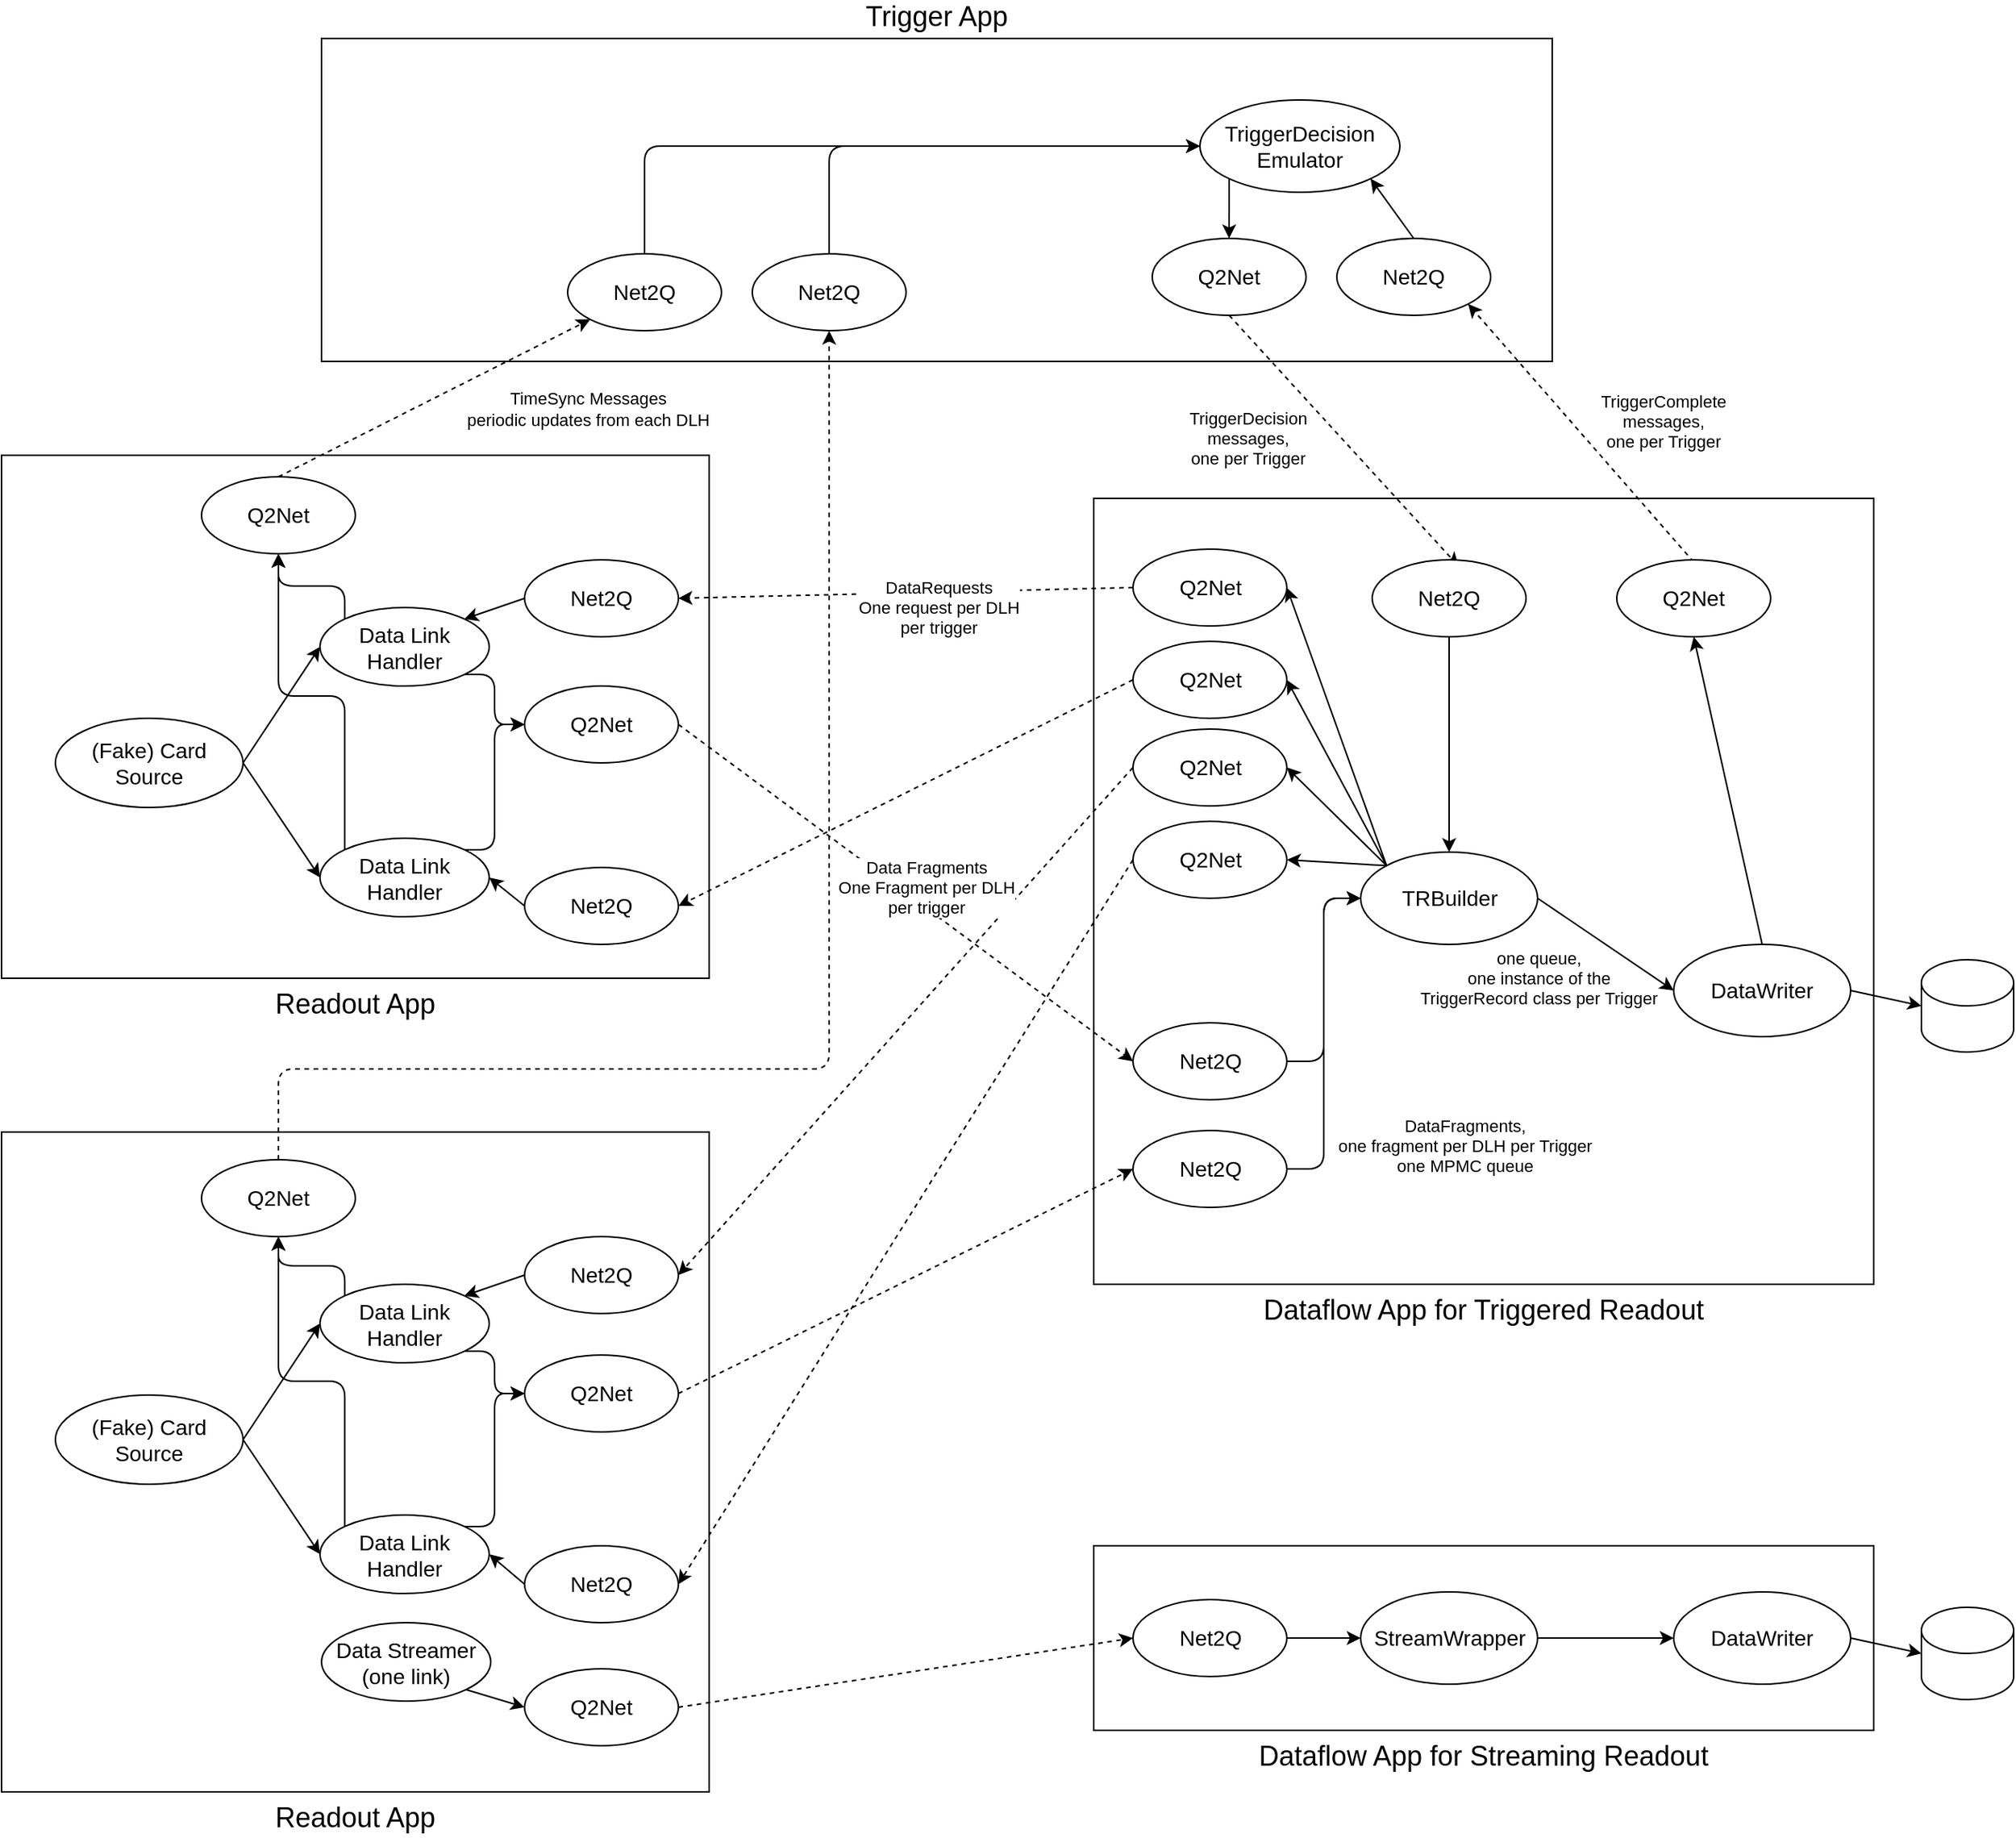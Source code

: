 <mxfile version="14.6.13" type="device" pages="5"><diagram id="-LOp3_03sCgOuwUEnlvm" name="Multi-Process MiniDAQApp (v2)"><mxGraphModel dx="3050" dy="569" grid="1" gridSize="10" guides="1" tooltips="1" connect="1" arrows="1" fold="1" page="1" pageScale="1" pageWidth="1100" pageHeight="850" math="0" shadow="0"><root><mxCell id="xFq5JnJIm-S7srySKpc1-0"/><mxCell id="xFq5JnJIm-S7srySKpc1-1" parent="xFq5JnJIm-S7srySKpc1-0"/><mxCell id="2zU6tVUV91h7asmpDSPG-0" value="&lt;font style=&quot;font-size: 18px&quot;&gt;Readout App&lt;/font&gt;" style="rounded=0;whiteSpace=wrap;html=1;fillColor=none;labelPosition=center;verticalLabelPosition=bottom;align=center;verticalAlign=top;" parent="xFq5JnJIm-S7srySKpc1-1" vertex="1"><mxGeometry x="-1260" y="361" width="460" height="340" as="geometry"/></mxCell><mxCell id="2zU6tVUV91h7asmpDSPG-1" value="&lt;font style=&quot;font-size: 18px&quot;&gt;Dataflow App for Triggered Readout&lt;br&gt;&lt;/font&gt;" style="rounded=0;whiteSpace=wrap;html=1;fillColor=none;labelPosition=center;verticalLabelPosition=bottom;align=center;verticalAlign=top;" parent="xFq5JnJIm-S7srySKpc1-1" vertex="1"><mxGeometry x="-550" y="389" width="507" height="511" as="geometry"/></mxCell><mxCell id="2zU6tVUV91h7asmpDSPG-2" value="&lt;font style=&quot;font-size: 18px&quot;&gt;Trigger App&lt;/font&gt;" style="rounded=0;whiteSpace=wrap;html=1;fillColor=none;labelPosition=center;verticalLabelPosition=top;align=center;verticalAlign=bottom;" parent="xFq5JnJIm-S7srySKpc1-1" vertex="1"><mxGeometry x="-1052" y="90" width="800" height="210" as="geometry"/></mxCell><mxCell id="2zU6tVUV91h7asmpDSPG-3" value="&lt;font style=&quot;font-size: 14px&quot;&gt;TriggerDecision Emulator&lt;br&gt;&lt;/font&gt;" style="ellipse;whiteSpace=wrap;html=1;" parent="xFq5JnJIm-S7srySKpc1-1" vertex="1"><mxGeometry x="-481" y="130" width="130" height="60" as="geometry"/></mxCell><mxCell id="2zU6tVUV91h7asmpDSPG-4" value="" style="endArrow=classic;html=1;entryX=1;entryY=0.5;entryDx=0;entryDy=0;exitX=0;exitY=0;exitDx=0;exitDy=0;" parent="xFq5JnJIm-S7srySKpc1-1" source="2zU6tVUV91h7asmpDSPG-9" target="2zU6tVUV91h7asmpDSPG-28" edge="1"><mxGeometry width="50" height="50" relative="1" as="geometry"><mxPoint x="-369" y="574" as="sourcePoint"/><mxPoint x="-573" y="559" as="targetPoint"/></mxGeometry></mxCell><mxCell id="2zU6tVUV91h7asmpDSPG-5" value="" style="endArrow=classic;html=1;entryX=1;entryY=0.5;entryDx=0;entryDy=0;exitX=0;exitY=0;exitDx=0;exitDy=0;" parent="xFq5JnJIm-S7srySKpc1-1" source="2zU6tVUV91h7asmpDSPG-9" target="2zU6tVUV91h7asmpDSPG-29" edge="1"><mxGeometry width="50" height="50" relative="1" as="geometry"><mxPoint x="-369" y="574" as="sourcePoint"/><mxPoint x="-563" y="569" as="targetPoint"/></mxGeometry></mxCell><mxCell id="2zU6tVUV91h7asmpDSPG-6" value="one queue,&lt;br&gt;one instance of the&lt;br&gt;TriggerRecord class per Trigger" style="endArrow=classic;html=1;exitX=1;exitY=0.5;exitDx=0;exitDy=0;entryX=0;entryY=0.5;entryDx=0;entryDy=0;labelBackgroundColor=none;" parent="xFq5JnJIm-S7srySKpc1-1" source="2zU6tVUV91h7asmpDSPG-9" target="2zU6tVUV91h7asmpDSPG-11" edge="1"><mxGeometry x="-0.465" y="-42" width="50" height="50" relative="1" as="geometry"><mxPoint x="-523" y="694" as="sourcePoint"/><mxPoint x="-374" y="719" as="targetPoint"/><mxPoint y="1" as="offset"/></mxGeometry></mxCell><mxCell id="2zU6tVUV91h7asmpDSPG-7" value="" style="shape=cylinder3;whiteSpace=wrap;html=1;boundedLbl=1;backgroundOutline=1;size=15;" parent="xFq5JnJIm-S7srySKpc1-1" vertex="1"><mxGeometry x="-12" y="689" width="60" height="60" as="geometry"/></mxCell><mxCell id="2zU6tVUV91h7asmpDSPG-8" value="" style="endArrow=classic;html=1;entryX=0;entryY=0.5;entryDx=0;entryDy=0;exitX=1;exitY=0.5;exitDx=0;exitDy=0;entryPerimeter=0;" parent="xFq5JnJIm-S7srySKpc1-1" source="2zU6tVUV91h7asmpDSPG-11" target="2zU6tVUV91h7asmpDSPG-7" edge="1"><mxGeometry width="50" height="50" relative="1" as="geometry"><mxPoint x="-523" y="694" as="sourcePoint"/><mxPoint x="-374" y="719" as="targetPoint"/></mxGeometry></mxCell><mxCell id="2zU6tVUV91h7asmpDSPG-9" value="&lt;font style=&quot;font-size: 14px&quot;&gt;TRBuilder&lt;br&gt;&lt;/font&gt;" style="ellipse;whiteSpace=wrap;html=1;" parent="xFq5JnJIm-S7srySKpc1-1" vertex="1"><mxGeometry x="-376.5" y="619" width="115" height="60" as="geometry"/></mxCell><mxCell id="2zU6tVUV91h7asmpDSPG-11" value="&lt;font style=&quot;font-size: 14px&quot;&gt;DataWriter&lt;br&gt;&lt;/font&gt;" style="ellipse;whiteSpace=wrap;html=1;" parent="xFq5JnJIm-S7srySKpc1-1" vertex="1"><mxGeometry x="-173" y="679" width="115" height="60" as="geometry"/></mxCell><mxCell id="2zU6tVUV91h7asmpDSPG-12" value="DataFragments,&lt;br&gt;one fragment per DLH per Trigger&lt;br&gt;one MPMC queue" style="endArrow=classic;html=1;entryX=0;entryY=0.5;entryDx=0;entryDy=0;labelBackgroundColor=none;edgeStyle=elbowEdgeStyle;exitX=1;exitY=0.5;exitDx=0;exitDy=0;" parent="xFq5JnJIm-S7srySKpc1-1" source="2zU6tVUV91h7asmpDSPG-33" target="2zU6tVUV91h7asmpDSPG-9" edge="1"><mxGeometry x="-0.652" y="-91" width="50" height="50" relative="1" as="geometry"><mxPoint x="-424.5" y="885" as="sourcePoint"/><mxPoint x="-553" y="699" as="targetPoint"/><mxPoint as="offset"/></mxGeometry></mxCell><mxCell id="2zU6tVUV91h7asmpDSPG-13" value="TriggerComplete&lt;br&gt;messages,&lt;br&gt;one per Trigger" style="endArrow=classic;html=1;exitX=0.5;exitY=0;exitDx=0;exitDy=0;entryX=1;entryY=1;entryDx=0;entryDy=0;labelBackgroundColor=none;dashed=1;" parent="xFq5JnJIm-S7srySKpc1-1" target="2zU6tVUV91h7asmpDSPG-23" edge="1"><mxGeometry x="-0.237" y="-44" width="50" height="50" relative="1" as="geometry"><mxPoint x="-156" y="435" as="sourcePoint"/><mxPoint x="-256" y="276" as="targetPoint"/><mxPoint y="-1" as="offset"/></mxGeometry></mxCell><mxCell id="2zU6tVUV91h7asmpDSPG-14" value="&lt;font style=&quot;font-size: 14px&quot;&gt;(Fake) Card&lt;br&gt;Source&lt;/font&gt;" style="ellipse;whiteSpace=wrap;html=1;" parent="xFq5JnJIm-S7srySKpc1-1" vertex="1"><mxGeometry x="-1225" y="532" width="122" height="58" as="geometry"/></mxCell><mxCell id="2zU6tVUV91h7asmpDSPG-15" value="" style="endArrow=classic;html=1;entryX=0;entryY=0.5;entryDx=0;entryDy=0;exitX=1;exitY=0.5;exitDx=0;exitDy=0;labelBackgroundColor=none;" parent="xFq5JnJIm-S7srySKpc1-1" source="2zU6tVUV91h7asmpDSPG-14" target="2zU6tVUV91h7asmpDSPG-35" edge="1"><mxGeometry x="0.067" y="25" width="50" height="50" relative="1" as="geometry"><mxPoint x="-823.0" y="614" as="sourcePoint"/><mxPoint x="-1013" y="564" as="targetPoint"/><mxPoint as="offset"/></mxGeometry></mxCell><mxCell id="2zU6tVUV91h7asmpDSPG-16" value="" style="endArrow=classic;html=1;entryX=0;entryY=0.5;entryDx=0;entryDy=0;exitX=1;exitY=0.5;exitDx=0;exitDy=0;labelBackgroundColor=none;" parent="xFq5JnJIm-S7srySKpc1-1" source="2zU6tVUV91h7asmpDSPG-14" target="2zU6tVUV91h7asmpDSPG-36" edge="1"><mxGeometry x="0.067" y="15" width="50" height="50" relative="1" as="geometry"><mxPoint x="-1133.0" y="594" as="sourcePoint"/><mxPoint x="-1003.0" y="574" as="targetPoint"/><mxPoint as="offset"/></mxGeometry></mxCell><mxCell id="2zU6tVUV91h7asmpDSPG-17" value="TriggerDecision&lt;br&gt;messages,&lt;br&gt;one per Trigger" style="endArrow=classic;html=1;exitX=0.5;exitY=1;exitDx=0;exitDy=0;labelBackgroundColor=none;entryX=0.562;entryY=0.084;entryDx=0;entryDy=0;entryPerimeter=0;dashed=1;" parent="xFq5JnJIm-S7srySKpc1-1" source="2zU6tVUV91h7asmpDSPG-20" target="2zU6tVUV91h7asmpDSPG-27" edge="1"><mxGeometry x="-0.393" y="-45" width="50" height="50" relative="1" as="geometry"><mxPoint x="-382.122" y="255.139" as="sourcePoint"/><mxPoint x="-426.798" y="433.193" as="targetPoint"/><mxPoint as="offset"/></mxGeometry></mxCell><mxCell id="2zU6tVUV91h7asmpDSPG-18" value="" style="endArrow=classic;html=1;exitX=0.5;exitY=0;exitDx=0;exitDy=0;entryX=0;entryY=0.5;entryDx=0;entryDy=0;labelBackgroundColor=none;edgeStyle=elbowEdgeStyle;elbow=vertical;" parent="xFq5JnJIm-S7srySKpc1-1" source="2zU6tVUV91h7asmpDSPG-37" target="2zU6tVUV91h7asmpDSPG-3" edge="1"><mxGeometry x="0.258" y="49" width="50" height="50" relative="1" as="geometry"><mxPoint x="-453.962" y="261.213" as="sourcePoint"/><mxPoint x="-612.645" y="456.322" as="targetPoint"/><mxPoint y="-1" as="offset"/><Array as="points"><mxPoint x="-660" y="160"/></Array></mxGeometry></mxCell><mxCell id="2zU6tVUV91h7asmpDSPG-19" value="" style="endArrow=classic;html=1;entryX=0.5;entryY=0;entryDx=0;entryDy=0;labelBackgroundColor=none;" parent="xFq5JnJIm-S7srySKpc1-1" source="2zU6tVUV91h7asmpDSPG-27" target="2zU6tVUV91h7asmpDSPG-9" edge="1"><mxGeometry x="0.258" y="49" width="50" height="50" relative="1" as="geometry"><mxPoint x="-520" y="235" as="sourcePoint"/><mxPoint x="-319" y="549" as="targetPoint"/><mxPoint y="-1" as="offset"/></mxGeometry></mxCell><mxCell id="2zU6tVUV91h7asmpDSPG-20" value="&lt;font style=&quot;font-size: 14px&quot;&gt;Q2Net&lt;br&gt;&lt;/font&gt;" style="ellipse;whiteSpace=wrap;html=1;" parent="xFq5JnJIm-S7srySKpc1-1" vertex="1"><mxGeometry x="-512" y="220" width="100" height="50" as="geometry"/></mxCell><mxCell id="2zU6tVUV91h7asmpDSPG-21" value="" style="endArrow=classic;html=1;exitX=0;exitY=1;exitDx=0;exitDy=0;labelBackgroundColor=none;entryX=0.5;entryY=0;entryDx=0;entryDy=0;" parent="xFq5JnJIm-S7srySKpc1-1" source="2zU6tVUV91h7asmpDSPG-3" target="2zU6tVUV91h7asmpDSPG-20" edge="1"><mxGeometry x="0.116" y="-47" width="50" height="50" relative="1" as="geometry"><mxPoint x="-462.122" y="181.139" as="sourcePoint"/><mxPoint x="-508.8" y="433.2" as="targetPoint"/><mxPoint as="offset"/></mxGeometry></mxCell><mxCell id="2zU6tVUV91h7asmpDSPG-22" value="&lt;font style=&quot;font-size: 14px&quot;&gt;Q2Net&lt;br&gt;&lt;/font&gt;" style="ellipse;whiteSpace=wrap;html=1;" parent="xFq5JnJIm-S7srySKpc1-1" vertex="1"><mxGeometry x="-210" y="429" width="100" height="50" as="geometry"/></mxCell><mxCell id="2zU6tVUV91h7asmpDSPG-23" value="&lt;font style=&quot;font-size: 14px&quot;&gt;Net2Q&lt;br&gt;&lt;/font&gt;" style="ellipse;whiteSpace=wrap;html=1;" parent="xFq5JnJIm-S7srySKpc1-1" vertex="1"><mxGeometry x="-392" y="220" width="100" height="50" as="geometry"/></mxCell><mxCell id="2zU6tVUV91h7asmpDSPG-24" value="" style="endArrow=classic;html=1;exitX=0.5;exitY=0;exitDx=0;exitDy=0;entryX=0.5;entryY=1;entryDx=0;entryDy=0;labelBackgroundColor=none;" parent="xFq5JnJIm-S7srySKpc1-1" source="2zU6tVUV91h7asmpDSPG-11" target="2zU6tVUV91h7asmpDSPG-22" edge="1"><mxGeometry x="0.258" y="49" width="50" height="50" relative="1" as="geometry"><mxPoint x="-530" y="185" as="sourcePoint"/><mxPoint x="-389" y="170" as="targetPoint"/><mxPoint y="-1" as="offset"/></mxGeometry></mxCell><mxCell id="2zU6tVUV91h7asmpDSPG-25" value="" style="endArrow=classic;html=1;exitX=0.5;exitY=0;exitDx=0;exitDy=0;entryX=1;entryY=1;entryDx=0;entryDy=0;labelBackgroundColor=none;" parent="xFq5JnJIm-S7srySKpc1-1" source="2zU6tVUV91h7asmpDSPG-23" target="2zU6tVUV91h7asmpDSPG-3" edge="1"><mxGeometry x="0.258" y="49" width="50" height="50" relative="1" as="geometry"><mxPoint x="-602" y="195" as="sourcePoint"/><mxPoint x="-461" y="180" as="targetPoint"/><mxPoint y="-1" as="offset"/></mxGeometry></mxCell><mxCell id="2zU6tVUV91h7asmpDSPG-27" value="&lt;font style=&quot;font-size: 14px&quot;&gt;Net2Q&lt;br&gt;&lt;/font&gt;" style="ellipse;whiteSpace=wrap;html=1;" parent="xFq5JnJIm-S7srySKpc1-1" vertex="1"><mxGeometry x="-369" y="429" width="100" height="50" as="geometry"/></mxCell><mxCell id="2zU6tVUV91h7asmpDSPG-28" value="&lt;font style=&quot;font-size: 14px&quot;&gt;Q2Net&lt;br&gt;&lt;/font&gt;" style="ellipse;whiteSpace=wrap;html=1;" parent="xFq5JnJIm-S7srySKpc1-1" vertex="1"><mxGeometry x="-524.5" y="482" width="100" height="50" as="geometry"/></mxCell><mxCell id="2zU6tVUV91h7asmpDSPG-29" value="&lt;font style=&quot;font-size: 14px&quot;&gt;Q2Net&lt;br&gt;&lt;/font&gt;" style="ellipse;whiteSpace=wrap;html=1;" parent="xFq5JnJIm-S7srySKpc1-1" vertex="1"><mxGeometry x="-524.5" y="422" width="100" height="50" as="geometry"/></mxCell><mxCell id="2zU6tVUV91h7asmpDSPG-30" value="&lt;font style=&quot;font-size: 14px&quot;&gt;Q2Net&lt;br&gt;&lt;/font&gt;" style="ellipse;whiteSpace=wrap;html=1;" parent="xFq5JnJIm-S7srySKpc1-1" vertex="1"><mxGeometry x="-524.5" y="539" width="100" height="50" as="geometry"/></mxCell><mxCell id="2zU6tVUV91h7asmpDSPG-31" value="&lt;font style=&quot;font-size: 14px&quot;&gt;Q2Net&lt;br&gt;&lt;/font&gt;" style="ellipse;whiteSpace=wrap;html=1;" parent="xFq5JnJIm-S7srySKpc1-1" vertex="1"><mxGeometry x="-524.5" y="599" width="100" height="50" as="geometry"/></mxCell><mxCell id="2zU6tVUV91h7asmpDSPG-32" value="&lt;font style=&quot;font-size: 14px&quot;&gt;Net2Q&lt;br&gt;&lt;/font&gt;" style="ellipse;whiteSpace=wrap;html=1;" parent="xFq5JnJIm-S7srySKpc1-1" vertex="1"><mxGeometry x="-524.5" y="730" width="100" height="50" as="geometry"/></mxCell><mxCell id="2zU6tVUV91h7asmpDSPG-33" value="&lt;font style=&quot;font-size: 14px&quot;&gt;Net2Q&lt;br&gt;&lt;/font&gt;" style="ellipse;whiteSpace=wrap;html=1;" parent="xFq5JnJIm-S7srySKpc1-1" vertex="1"><mxGeometry x="-524.5" y="800" width="100" height="50" as="geometry"/></mxCell><mxCell id="2zU6tVUV91h7asmpDSPG-34" value="&lt;font style=&quot;font-size: 14px&quot;&gt;Q2Net&lt;br&gt;&lt;/font&gt;" style="ellipse;whiteSpace=wrap;html=1;" parent="xFq5JnJIm-S7srySKpc1-1" vertex="1"><mxGeometry x="-1130" y="375" width="100" height="50" as="geometry"/></mxCell><mxCell id="2zU6tVUV91h7asmpDSPG-35" value="&lt;font style=&quot;font-size: 14px&quot;&gt;Data Link&lt;br&gt;Handler&lt;br&gt;&lt;/font&gt;" style="ellipse;whiteSpace=wrap;html=1;" parent="xFq5JnJIm-S7srySKpc1-1" vertex="1"><mxGeometry x="-1053" y="460" width="110" height="51" as="geometry"/></mxCell><mxCell id="2zU6tVUV91h7asmpDSPG-36" value="&lt;font style=&quot;font-size: 14px&quot;&gt;Data Link&lt;br&gt;Handler&lt;br&gt;&lt;/font&gt;" style="ellipse;whiteSpace=wrap;html=1;" parent="xFq5JnJIm-S7srySKpc1-1" vertex="1"><mxGeometry x="-1053" y="610" width="110" height="51" as="geometry"/></mxCell><mxCell id="2zU6tVUV91h7asmpDSPG-37" value="&lt;font style=&quot;font-size: 14px&quot;&gt;Net2Q&lt;br&gt;&lt;/font&gt;" style="ellipse;whiteSpace=wrap;html=1;" parent="xFq5JnJIm-S7srySKpc1-1" vertex="1"><mxGeometry x="-892" y="230" width="100" height="50" as="geometry"/></mxCell><mxCell id="2zU6tVUV91h7asmpDSPG-38" value="" style="endArrow=classic;html=1;entryX=0;entryY=1;entryDx=0;entryDy=0;exitX=0.5;exitY=0;exitDx=0;exitDy=0;dashed=1;" parent="xFq5JnJIm-S7srySKpc1-1" source="2zU6tVUV91h7asmpDSPG-34" target="2zU6tVUV91h7asmpDSPG-37" edge="1"><mxGeometry width="50" height="50" relative="1" as="geometry"><mxPoint x="-359" y="584" as="sourcePoint"/><mxPoint x="-414.5" y="457" as="targetPoint"/></mxGeometry></mxCell><mxCell id="2zU6tVUV91h7asmpDSPG-39" value="TimeSync Messages&lt;br&gt;periodic updates from each DLH" style="edgeLabel;html=1;align=center;verticalAlign=middle;resizable=0;points=[];" parent="2zU6tVUV91h7asmpDSPG-38" vertex="1" connectable="0"><mxGeometry x="0.017" y="-2" relative="1" as="geometry"><mxPoint x="96.86" y="5.56" as="offset"/></mxGeometry></mxCell><mxCell id="2zU6tVUV91h7asmpDSPG-40" value="" style="endArrow=classic;html=1;entryX=0.5;entryY=1;entryDx=0;entryDy=0;exitX=0;exitY=0;exitDx=0;exitDy=0;labelBackgroundColor=none;jumpStyle=none;edgeStyle=orthogonalEdgeStyle;" parent="xFq5JnJIm-S7srySKpc1-1" source="2zU6tVUV91h7asmpDSPG-36" target="2zU6tVUV91h7asmpDSPG-34" edge="1"><mxGeometry x="0.067" y="15" width="50" height="50" relative="1" as="geometry"><mxPoint x="-1093" y="571" as="sourcePoint"/><mxPoint x="-1153" y="425" as="targetPoint"/><mxPoint as="offset"/></mxGeometry></mxCell><mxCell id="2zU6tVUV91h7asmpDSPG-41" value="" style="endArrow=classic;html=1;entryX=0.5;entryY=1;entryDx=0;entryDy=0;exitX=0;exitY=0;exitDx=0;exitDy=0;labelBackgroundColor=none;edgeStyle=elbowEdgeStyle;elbow=vertical;" parent="xFq5JnJIm-S7srySKpc1-1" source="2zU6tVUV91h7asmpDSPG-35" target="2zU6tVUV91h7asmpDSPG-34" edge="1"><mxGeometry x="0.067" y="15" width="50" height="50" relative="1" as="geometry"><mxPoint x="-1083" y="581" as="sourcePoint"/><mxPoint x="-1033" y="625.5" as="targetPoint"/><mxPoint as="offset"/></mxGeometry></mxCell><mxCell id="2zU6tVUV91h7asmpDSPG-42" value="&lt;font style=&quot;font-size: 14px&quot;&gt;Net2Q&lt;br&gt;&lt;/font&gt;" style="ellipse;whiteSpace=wrap;html=1;" parent="xFq5JnJIm-S7srySKpc1-1" vertex="1"><mxGeometry x="-920" y="429" width="100" height="50" as="geometry"/></mxCell><mxCell id="2zU6tVUV91h7asmpDSPG-43" value="&lt;font style=&quot;font-size: 14px&quot;&gt;Net2Q&lt;br&gt;&lt;/font&gt;" style="ellipse;whiteSpace=wrap;html=1;" parent="xFq5JnJIm-S7srySKpc1-1" vertex="1"><mxGeometry x="-920" y="629" width="100" height="50" as="geometry"/></mxCell><mxCell id="2zU6tVUV91h7asmpDSPG-44" value="&lt;font style=&quot;font-size: 14px&quot;&gt;Q2Net&lt;br&gt;&lt;/font&gt;" style="ellipse;whiteSpace=wrap;html=1;" parent="xFq5JnJIm-S7srySKpc1-1" vertex="1"><mxGeometry x="-920" y="511" width="100" height="50" as="geometry"/></mxCell><mxCell id="2zU6tVUV91h7asmpDSPG-45" value="" style="endArrow=classic;html=1;entryX=0;entryY=0.5;entryDx=0;entryDy=0;exitX=1;exitY=1;exitDx=0;exitDy=0;labelBackgroundColor=none;edgeStyle=elbowEdgeStyle;" parent="xFq5JnJIm-S7srySKpc1-1" source="2zU6tVUV91h7asmpDSPG-35" target="2zU6tVUV91h7asmpDSPG-44" edge="1"><mxGeometry x="0.067" y="15" width="50" height="50" relative="1" as="geometry"><mxPoint x="-1027.274" y="477.648" as="sourcePoint"/><mxPoint x="-1032" y="435" as="targetPoint"/><mxPoint as="offset"/></mxGeometry></mxCell><mxCell id="2zU6tVUV91h7asmpDSPG-46" value="" style="endArrow=classic;html=1;entryX=1;entryY=0.5;entryDx=0;entryDy=0;exitX=0;exitY=0.5;exitDx=0;exitDy=0;labelBackgroundColor=none;" parent="xFq5JnJIm-S7srySKpc1-1" source="2zU6tVUV91h7asmpDSPG-43" target="2zU6tVUV91h7asmpDSPG-36" edge="1"><mxGeometry x="0.067" y="15" width="50" height="50" relative="1" as="geometry"><mxPoint x="-1017.274" y="487.648" as="sourcePoint"/><mxPoint x="-1022" y="445" as="targetPoint"/><mxPoint as="offset"/></mxGeometry></mxCell><mxCell id="2zU6tVUV91h7asmpDSPG-47" value="" style="endArrow=classic;html=1;entryX=0;entryY=0.5;entryDx=0;entryDy=0;labelBackgroundColor=none;edgeStyle=elbowEdgeStyle;exitX=1;exitY=0;exitDx=0;exitDy=0;" parent="xFq5JnJIm-S7srySKpc1-1" source="2zU6tVUV91h7asmpDSPG-36" target="2zU6tVUV91h7asmpDSPG-44" edge="1"><mxGeometry x="0.067" y="15" width="50" height="50" relative="1" as="geometry"><mxPoint x="-970" y="620" as="sourcePoint"/><mxPoint x="-920" y="664" as="targetPoint"/><mxPoint as="offset"/></mxGeometry></mxCell><mxCell id="2zU6tVUV91h7asmpDSPG-48" value="" style="endArrow=classic;html=1;entryX=1;entryY=0;entryDx=0;entryDy=0;exitX=0;exitY=0.5;exitDx=0;exitDy=0;labelBackgroundColor=none;" parent="xFq5JnJIm-S7srySKpc1-1" source="2zU6tVUV91h7asmpDSPG-42" target="2zU6tVUV91h7asmpDSPG-35" edge="1"><mxGeometry x="0.067" y="15" width="50" height="50" relative="1" as="geometry"><mxPoint x="-948.726" y="513.352" as="sourcePoint"/><mxPoint x="-910" y="524" as="targetPoint"/><mxPoint as="offset"/></mxGeometry></mxCell><mxCell id="2zU6tVUV91h7asmpDSPG-49" value="&lt;font style=&quot;font-size: 18px&quot;&gt;Readout App&lt;/font&gt;" style="rounded=0;whiteSpace=wrap;html=1;fillColor=none;labelPosition=center;verticalLabelPosition=bottom;align=center;verticalAlign=top;" parent="xFq5JnJIm-S7srySKpc1-1" vertex="1"><mxGeometry x="-1260" y="801" width="460" height="429" as="geometry"/></mxCell><mxCell id="2zU6tVUV91h7asmpDSPG-50" value="&lt;font style=&quot;font-size: 14px&quot;&gt;(Fake) Card&lt;br&gt;Source&lt;/font&gt;" style="ellipse;whiteSpace=wrap;html=1;" parent="xFq5JnJIm-S7srySKpc1-1" vertex="1"><mxGeometry x="-1225" y="972" width="122" height="58" as="geometry"/></mxCell><mxCell id="2zU6tVUV91h7asmpDSPG-51" value="" style="endArrow=classic;html=1;entryX=0;entryY=0.5;entryDx=0;entryDy=0;exitX=1;exitY=0.5;exitDx=0;exitDy=0;labelBackgroundColor=none;" parent="xFq5JnJIm-S7srySKpc1-1" source="2zU6tVUV91h7asmpDSPG-50" target="2zU6tVUV91h7asmpDSPG-53" edge="1"><mxGeometry x="0.067" y="25" width="50" height="50" relative="1" as="geometry"><mxPoint x="-823.0" y="1054" as="sourcePoint"/><mxPoint x="-1013" y="1004" as="targetPoint"/><mxPoint as="offset"/></mxGeometry></mxCell><mxCell id="2zU6tVUV91h7asmpDSPG-52" value="" style="endArrow=classic;html=1;entryX=0;entryY=0.5;entryDx=0;entryDy=0;exitX=1;exitY=0.5;exitDx=0;exitDy=0;labelBackgroundColor=none;" parent="xFq5JnJIm-S7srySKpc1-1" source="2zU6tVUV91h7asmpDSPG-50" target="2zU6tVUV91h7asmpDSPG-54" edge="1"><mxGeometry x="0.067" y="15" width="50" height="50" relative="1" as="geometry"><mxPoint x="-1133.0" y="1034" as="sourcePoint"/><mxPoint x="-1003.0" y="1014" as="targetPoint"/><mxPoint as="offset"/></mxGeometry></mxCell><mxCell id="2zU6tVUV91h7asmpDSPG-53" value="&lt;font style=&quot;font-size: 14px&quot;&gt;Data Link&lt;br&gt;Handler&lt;br&gt;&lt;/font&gt;" style="ellipse;whiteSpace=wrap;html=1;" parent="xFq5JnJIm-S7srySKpc1-1" vertex="1"><mxGeometry x="-1053" y="900" width="110" height="51" as="geometry"/></mxCell><mxCell id="2zU6tVUV91h7asmpDSPG-54" value="&lt;font style=&quot;font-size: 14px&quot;&gt;Data Link&lt;br&gt;Handler&lt;br&gt;&lt;/font&gt;" style="ellipse;whiteSpace=wrap;html=1;" parent="xFq5JnJIm-S7srySKpc1-1" vertex="1"><mxGeometry x="-1053" y="1050" width="110" height="51" as="geometry"/></mxCell><mxCell id="2zU6tVUV91h7asmpDSPG-55" value="&lt;font style=&quot;font-size: 14px&quot;&gt;Q2Net&lt;br&gt;&lt;/font&gt;" style="ellipse;whiteSpace=wrap;html=1;" parent="xFq5JnJIm-S7srySKpc1-1" vertex="1"><mxGeometry x="-1130" y="819" width="100" height="50" as="geometry"/></mxCell><mxCell id="2zU6tVUV91h7asmpDSPG-56" value="" style="endArrow=classic;html=1;entryX=0.5;entryY=1;entryDx=0;entryDy=0;exitX=0;exitY=0;exitDx=0;exitDy=0;labelBackgroundColor=none;jumpStyle=none;edgeStyle=elbowEdgeStyle;elbow=vertical;" parent="xFq5JnJIm-S7srySKpc1-1" source="2zU6tVUV91h7asmpDSPG-54" target="2zU6tVUV91h7asmpDSPG-55" edge="1"><mxGeometry x="0.067" y="15" width="50" height="50" relative="1" as="geometry"><mxPoint x="-1093" y="1011" as="sourcePoint"/><mxPoint x="-1043" y="1055.5" as="targetPoint"/><mxPoint as="offset"/></mxGeometry></mxCell><mxCell id="2zU6tVUV91h7asmpDSPG-57" value="" style="endArrow=classic;html=1;entryX=0.5;entryY=1;entryDx=0;entryDy=0;exitX=0;exitY=0;exitDx=0;exitDy=0;labelBackgroundColor=none;edgeStyle=elbowEdgeStyle;elbow=vertical;" parent="xFq5JnJIm-S7srySKpc1-1" source="2zU6tVUV91h7asmpDSPG-53" target="2zU6tVUV91h7asmpDSPG-55" edge="1"><mxGeometry x="0.067" y="15" width="50" height="50" relative="1" as="geometry"><mxPoint x="-1083" y="1021" as="sourcePoint"/><mxPoint x="-1042" y="865" as="targetPoint"/><mxPoint as="offset"/></mxGeometry></mxCell><mxCell id="2zU6tVUV91h7asmpDSPG-58" value="&lt;font style=&quot;font-size: 14px&quot;&gt;Net2Q&lt;br&gt;&lt;/font&gt;" style="ellipse;whiteSpace=wrap;html=1;" parent="xFq5JnJIm-S7srySKpc1-1" vertex="1"><mxGeometry x="-920" y="869" width="100" height="50" as="geometry"/></mxCell><mxCell id="2zU6tVUV91h7asmpDSPG-59" value="&lt;font style=&quot;font-size: 14px&quot;&gt;Net2Q&lt;br&gt;&lt;/font&gt;" style="ellipse;whiteSpace=wrap;html=1;" parent="xFq5JnJIm-S7srySKpc1-1" vertex="1"><mxGeometry x="-920" y="1070" width="100" height="50" as="geometry"/></mxCell><mxCell id="2zU6tVUV91h7asmpDSPG-60" value="&lt;font style=&quot;font-size: 14px&quot;&gt;Q2Net&lt;br&gt;&lt;/font&gt;" style="ellipse;whiteSpace=wrap;html=1;" parent="xFq5JnJIm-S7srySKpc1-1" vertex="1"><mxGeometry x="-920" y="946" width="100" height="50" as="geometry"/></mxCell><mxCell id="2zU6tVUV91h7asmpDSPG-61" value="" style="endArrow=classic;html=1;entryX=0;entryY=0.5;entryDx=0;entryDy=0;exitX=1;exitY=1;exitDx=0;exitDy=0;labelBackgroundColor=none;edgeStyle=elbowEdgeStyle;" parent="xFq5JnJIm-S7srySKpc1-1" source="2zU6tVUV91h7asmpDSPG-53" target="2zU6tVUV91h7asmpDSPG-60" edge="1"><mxGeometry x="0.067" y="15" width="50" height="50" relative="1" as="geometry"><mxPoint x="-1027.274" y="917.648" as="sourcePoint"/><mxPoint x="-1032" y="875" as="targetPoint"/><mxPoint as="offset"/></mxGeometry></mxCell><mxCell id="2zU6tVUV91h7asmpDSPG-62" value="" style="endArrow=classic;html=1;entryX=1;entryY=0.5;entryDx=0;entryDy=0;exitX=0;exitY=0.5;exitDx=0;exitDy=0;labelBackgroundColor=none;" parent="xFq5JnJIm-S7srySKpc1-1" source="2zU6tVUV91h7asmpDSPG-59" target="2zU6tVUV91h7asmpDSPG-54" edge="1"><mxGeometry x="0.067" y="15" width="50" height="50" relative="1" as="geometry"><mxPoint x="-1017.274" y="927.648" as="sourcePoint"/><mxPoint x="-1022" y="885" as="targetPoint"/><mxPoint as="offset"/></mxGeometry></mxCell><mxCell id="2zU6tVUV91h7asmpDSPG-63" value="" style="endArrow=classic;html=1;entryX=1;entryY=0;entryDx=0;entryDy=0;exitX=0;exitY=0.5;exitDx=0;exitDy=0;labelBackgroundColor=none;" parent="xFq5JnJIm-S7srySKpc1-1" source="2zU6tVUV91h7asmpDSPG-58" target="2zU6tVUV91h7asmpDSPG-53" edge="1"><mxGeometry x="0.067" y="15" width="50" height="50" relative="1" as="geometry"><mxPoint x="-948.726" y="953.352" as="sourcePoint"/><mxPoint x="-910" y="964" as="targetPoint"/><mxPoint as="offset"/></mxGeometry></mxCell><mxCell id="2zU6tVUV91h7asmpDSPG-64" value="&lt;font style=&quot;font-size: 14px&quot;&gt;Net2Q&lt;br&gt;&lt;/font&gt;" style="ellipse;whiteSpace=wrap;html=1;" parent="xFq5JnJIm-S7srySKpc1-1" vertex="1"><mxGeometry x="-772" y="230" width="100" height="50" as="geometry"/></mxCell><mxCell id="2zU6tVUV91h7asmpDSPG-65" value="" style="endArrow=classic;html=1;exitX=0.5;exitY=0;exitDx=0;exitDy=0;labelBackgroundColor=none;edgeStyle=elbowEdgeStyle;elbow=vertical;entryX=0;entryY=0.5;entryDx=0;entryDy=0;" parent="xFq5JnJIm-S7srySKpc1-1" source="2zU6tVUV91h7asmpDSPG-64" target="2zU6tVUV91h7asmpDSPG-3" edge="1"><mxGeometry x="0.258" y="49" width="50" height="50" relative="1" as="geometry"><mxPoint x="-952" y="240" as="sourcePoint"/><mxPoint x="-482" y="170" as="targetPoint"/><mxPoint y="-1" as="offset"/><Array as="points"><mxPoint x="-600" y="160"/></Array></mxGeometry></mxCell><mxCell id="2zU6tVUV91h7asmpDSPG-66" value="" style="endArrow=classic;html=1;exitX=0.5;exitY=0;exitDx=0;exitDy=0;labelBackgroundColor=none;edgeStyle=elbowEdgeStyle;entryX=0.5;entryY=1;entryDx=0;entryDy=0;elbow=vertical;dashed=1;" parent="xFq5JnJIm-S7srySKpc1-1" source="2zU6tVUV91h7asmpDSPG-55" target="2zU6tVUV91h7asmpDSPG-64" edge="1"><mxGeometry x="0.258" y="49" width="50" height="50" relative="1" as="geometry"><mxPoint x="-870" y="240" as="sourcePoint"/><mxPoint x="-390" y="170" as="targetPoint"/><mxPoint y="-1" as="offset"/><Array as="points"><mxPoint x="-940" y="760"/></Array></mxGeometry></mxCell><mxCell id="2zU6tVUV91h7asmpDSPG-67" value="" style="endArrow=classic;html=1;entryX=1;entryY=0.5;entryDx=0;entryDy=0;exitX=0;exitY=0.5;exitDx=0;exitDy=0;dashed=1;" parent="xFq5JnJIm-S7srySKpc1-1" source="2zU6tVUV91h7asmpDSPG-29" target="2zU6tVUV91h7asmpDSPG-42" edge="1"><mxGeometry width="50" height="50" relative="1" as="geometry"><mxPoint x="-359" y="584" as="sourcePoint"/><mxPoint x="-414.5" y="457" as="targetPoint"/></mxGeometry></mxCell><mxCell id="2zU6tVUV91h7asmpDSPG-68" value="DataRequests&lt;br&gt;One request per DLH&lt;br&gt;per trigger" style="edgeLabel;html=1;align=center;verticalAlign=middle;resizable=0;points=[];labelBackgroundColor=#ffffff;" parent="2zU6tVUV91h7asmpDSPG-67" vertex="1" connectable="0"><mxGeometry x="0.005" y="-1" relative="1" as="geometry"><mxPoint x="21.48" y="10.47" as="offset"/></mxGeometry></mxCell><mxCell id="2zU6tVUV91h7asmpDSPG-69" value="" style="endArrow=classic;html=1;entryX=1;entryY=0.5;entryDx=0;entryDy=0;exitX=0;exitY=0.5;exitDx=0;exitDy=0;dashed=1;" parent="xFq5JnJIm-S7srySKpc1-1" source="2zU6tVUV91h7asmpDSPG-28" target="2zU6tVUV91h7asmpDSPG-43" edge="1"><mxGeometry width="50" height="50" relative="1" as="geometry"><mxPoint x="-514.5" y="457" as="sourcePoint"/><mxPoint x="-810" y="464" as="targetPoint"/></mxGeometry></mxCell><mxCell id="2zU6tVUV91h7asmpDSPG-70" value="" style="endArrow=classic;html=1;entryX=1;entryY=0.5;entryDx=0;entryDy=0;exitX=0;exitY=0.5;exitDx=0;exitDy=0;dashed=1;" parent="xFq5JnJIm-S7srySKpc1-1" source="2zU6tVUV91h7asmpDSPG-31" target="2zU6tVUV91h7asmpDSPG-59" edge="1"><mxGeometry width="50" height="50" relative="1" as="geometry"><mxPoint x="-504.5" y="467" as="sourcePoint"/><mxPoint x="-800" y="474" as="targetPoint"/></mxGeometry></mxCell><mxCell id="2zU6tVUV91h7asmpDSPG-71" value="" style="endArrow=classic;html=1;entryX=1;entryY=0.5;entryDx=0;entryDy=0;exitX=0;exitY=0.5;exitDx=0;exitDy=0;dashed=1;" parent="xFq5JnJIm-S7srySKpc1-1" source="2zU6tVUV91h7asmpDSPG-30" target="2zU6tVUV91h7asmpDSPG-58" edge="1"><mxGeometry width="50" height="50" relative="1" as="geometry"><mxPoint x="-494.5" y="477" as="sourcePoint"/><mxPoint x="-790" y="484" as="targetPoint"/></mxGeometry></mxCell><mxCell id="2zU6tVUV91h7asmpDSPG-72" value="" style="endArrow=classic;html=1;entryX=0;entryY=0.5;entryDx=0;entryDy=0;exitX=1;exitY=0.5;exitDx=0;exitDy=0;dashed=1;" parent="xFq5JnJIm-S7srySKpc1-1" source="2zU6tVUV91h7asmpDSPG-44" target="2zU6tVUV91h7asmpDSPG-32" edge="1"><mxGeometry width="50" height="50" relative="1" as="geometry"><mxPoint x="-484.5" y="487" as="sourcePoint"/><mxPoint x="-780" y="494" as="targetPoint"/></mxGeometry></mxCell><mxCell id="2zU6tVUV91h7asmpDSPG-73" value="Data Fragments&lt;br&gt;One Fragment per DLH&lt;br&gt;per trigger" style="edgeLabel;html=1;align=center;verticalAlign=middle;resizable=0;points=[];" parent="2zU6tVUV91h7asmpDSPG-72" vertex="1" connectable="0"><mxGeometry x="-0.025" y="2" relative="1" as="geometry"><mxPoint x="15.08" y="0.2" as="offset"/></mxGeometry></mxCell><mxCell id="2zU6tVUV91h7asmpDSPG-74" value="" style="endArrow=classic;html=1;entryX=0;entryY=0.5;entryDx=0;entryDy=0;exitX=1;exitY=0.5;exitDx=0;exitDy=0;dashed=1;" parent="xFq5JnJIm-S7srySKpc1-1" source="2zU6tVUV91h7asmpDSPG-60" target="2zU6tVUV91h7asmpDSPG-33" edge="1"><mxGeometry width="50" height="50" relative="1" as="geometry"><mxPoint x="-820" y="630" as="sourcePoint"/><mxPoint x="-524.5" y="820" as="targetPoint"/></mxGeometry></mxCell><mxCell id="2zU6tVUV91h7asmpDSPG-75" value="" style="endArrow=classic;html=1;entryX=1;entryY=0.5;entryDx=0;entryDy=0;exitX=0;exitY=0;exitDx=0;exitDy=0;" parent="xFq5JnJIm-S7srySKpc1-1" source="2zU6tVUV91h7asmpDSPG-9" target="2zU6tVUV91h7asmpDSPG-30" edge="1"><mxGeometry width="50" height="50" relative="1" as="geometry"><mxPoint x="-369" y="574" as="sourcePoint"/><mxPoint x="-414.5" y="517" as="targetPoint"/></mxGeometry></mxCell><mxCell id="2zU6tVUV91h7asmpDSPG-76" value="" style="endArrow=classic;html=1;entryX=1;entryY=0.5;entryDx=0;entryDy=0;exitX=0;exitY=0;exitDx=0;exitDy=0;" parent="xFq5JnJIm-S7srySKpc1-1" source="2zU6tVUV91h7asmpDSPG-9" target="2zU6tVUV91h7asmpDSPG-31" edge="1"><mxGeometry width="50" height="50" relative="1" as="geometry"><mxPoint x="-369" y="574" as="sourcePoint"/><mxPoint x="-404.5" y="527" as="targetPoint"/></mxGeometry></mxCell><mxCell id="2zU6tVUV91h7asmpDSPG-77" value="" style="endArrow=classic;html=1;entryX=0;entryY=0.5;entryDx=0;entryDy=0;labelBackgroundColor=none;edgeStyle=elbowEdgeStyle;exitX=1;exitY=0.5;exitDx=0;exitDy=0;" parent="xFq5JnJIm-S7srySKpc1-1" source="2zU6tVUV91h7asmpDSPG-32" target="2zU6tVUV91h7asmpDSPG-9" edge="1"><mxGeometry x="-1" y="-92" width="50" height="50" relative="1" as="geometry"><mxPoint x="-394.5" y="915" as="sourcePoint"/><mxPoint x="-346.5" y="739" as="targetPoint"/><mxPoint x="-12" y="46" as="offset"/></mxGeometry></mxCell><mxCell id="2zU6tVUV91h7asmpDSPG-78" value="" style="endArrow=classic;html=1;entryX=0;entryY=0.5;entryDx=0;entryDy=0;labelBackgroundColor=none;edgeStyle=elbowEdgeStyle;exitX=1;exitY=0;exitDx=0;exitDy=0;" parent="xFq5JnJIm-S7srySKpc1-1" source="2zU6tVUV91h7asmpDSPG-54" target="2zU6tVUV91h7asmpDSPG-60" edge="1"><mxGeometry x="0.067" y="15" width="50" height="50" relative="1" as="geometry"><mxPoint x="-943" y="1076" as="sourcePoint"/><mxPoint x="-910" y="981" as="targetPoint"/><mxPoint as="offset"/></mxGeometry></mxCell><mxCell id="2zU6tVUV91h7asmpDSPG-81" value="&lt;font style=&quot;font-size: 14px&quot;&gt;Data Streamer (one link)&lt;br&gt;&lt;/font&gt;" style="ellipse;whiteSpace=wrap;html=1;" parent="xFq5JnJIm-S7srySKpc1-1" vertex="1"><mxGeometry x="-1052" y="1120" width="110" height="51" as="geometry"/></mxCell><mxCell id="2zU6tVUV91h7asmpDSPG-82" value="&lt;font style=&quot;font-size: 14px&quot;&gt;Q2Net&lt;br&gt;&lt;/font&gt;" style="ellipse;whiteSpace=wrap;html=1;" parent="xFq5JnJIm-S7srySKpc1-1" vertex="1"><mxGeometry x="-920" y="1150" width="100" height="50" as="geometry"/></mxCell><mxCell id="2zU6tVUV91h7asmpDSPG-83" value="" style="endArrow=classic;html=1;entryX=0;entryY=0.5;entryDx=0;entryDy=0;exitX=1;exitY=1;exitDx=0;exitDy=0;labelBackgroundColor=none;" parent="xFq5JnJIm-S7srySKpc1-1" source="2zU6tVUV91h7asmpDSPG-81" target="2zU6tVUV91h7asmpDSPG-82" edge="1"><mxGeometry x="0.067" y="15" width="50" height="50" relative="1" as="geometry"><mxPoint x="-910" y="1105" as="sourcePoint"/><mxPoint x="-933.0" y="1085.5" as="targetPoint"/><mxPoint as="offset"/></mxGeometry></mxCell><mxCell id="2zU6tVUV91h7asmpDSPG-84" value="&lt;font style=&quot;font-size: 18px&quot;&gt;Dataflow App for Streaming Readout&lt;br&gt;&lt;/font&gt;" style="rounded=0;whiteSpace=wrap;html=1;fillColor=none;labelPosition=center;verticalLabelPosition=bottom;align=center;verticalAlign=top;" parent="xFq5JnJIm-S7srySKpc1-1" vertex="1"><mxGeometry x="-550" y="1070" width="507" height="120" as="geometry"/></mxCell><mxCell id="2zU6tVUV91h7asmpDSPG-87" value="" style="endArrow=classic;html=1;exitX=1;exitY=0.5;exitDx=0;exitDy=0;entryX=0;entryY=0.5;entryDx=0;entryDy=0;labelBackgroundColor=none;" parent="xFq5JnJIm-S7srySKpc1-1" source="2zU6tVUV91h7asmpDSPG-90" target="2zU6tVUV91h7asmpDSPG-91" edge="1"><mxGeometry x="-0.465" y="-42" width="50" height="50" relative="1" as="geometry"><mxPoint x="-523" y="1115" as="sourcePoint"/><mxPoint x="-374" y="1140" as="targetPoint"/><mxPoint y="1" as="offset"/></mxGeometry></mxCell><mxCell id="2zU6tVUV91h7asmpDSPG-88" value="" style="shape=cylinder3;whiteSpace=wrap;html=1;boundedLbl=1;backgroundOutline=1;size=15;" parent="xFq5JnJIm-S7srySKpc1-1" vertex="1"><mxGeometry x="-12" y="1110" width="60" height="60" as="geometry"/></mxCell><mxCell id="2zU6tVUV91h7asmpDSPG-89" value="" style="endArrow=classic;html=1;entryX=0;entryY=0.5;entryDx=0;entryDy=0;exitX=1;exitY=0.5;exitDx=0;exitDy=0;entryPerimeter=0;" parent="xFq5JnJIm-S7srySKpc1-1" source="2zU6tVUV91h7asmpDSPG-91" target="2zU6tVUV91h7asmpDSPG-88" edge="1"><mxGeometry width="50" height="50" relative="1" as="geometry"><mxPoint x="-523" y="1115" as="sourcePoint"/><mxPoint x="-374" y="1140" as="targetPoint"/></mxGeometry></mxCell><mxCell id="2zU6tVUV91h7asmpDSPG-90" value="&lt;font style=&quot;font-size: 14px&quot;&gt;StreamWrapper&lt;br&gt;&lt;/font&gt;" style="ellipse;whiteSpace=wrap;html=1;" parent="xFq5JnJIm-S7srySKpc1-1" vertex="1"><mxGeometry x="-376.5" y="1100" width="115" height="60" as="geometry"/></mxCell><mxCell id="2zU6tVUV91h7asmpDSPG-91" value="&lt;font style=&quot;font-size: 14px&quot;&gt;DataWriter&lt;br&gt;&lt;/font&gt;" style="ellipse;whiteSpace=wrap;html=1;" parent="xFq5JnJIm-S7srySKpc1-1" vertex="1"><mxGeometry x="-173" y="1100" width="115" height="60" as="geometry"/></mxCell><mxCell id="2zU6tVUV91h7asmpDSPG-101" value="&lt;font style=&quot;font-size: 14px&quot;&gt;Net2Q&lt;br&gt;&lt;/font&gt;" style="ellipse;whiteSpace=wrap;html=1;" parent="xFq5JnJIm-S7srySKpc1-1" vertex="1"><mxGeometry x="-524.5" y="1105" width="100" height="50" as="geometry"/></mxCell><mxCell id="2zU6tVUV91h7asmpDSPG-105" value="" style="endArrow=classic;html=1;entryX=0;entryY=0.5;entryDx=0;entryDy=0;labelBackgroundColor=none;edgeStyle=elbowEdgeStyle;exitX=1;exitY=0.5;exitDx=0;exitDy=0;" parent="xFq5JnJIm-S7srySKpc1-1" source="2zU6tVUV91h7asmpDSPG-101" target="2zU6tVUV91h7asmpDSPG-90" edge="1"><mxGeometry x="-1" y="-92" width="50" height="50" relative="1" as="geometry"><mxPoint x="-394.5" y="1336" as="sourcePoint"/><mxPoint x="-346.5" y="1160" as="targetPoint"/><mxPoint x="-12" y="46" as="offset"/></mxGeometry></mxCell><mxCell id="2zU6tVUV91h7asmpDSPG-107" value="" style="endArrow=classic;html=1;entryX=0;entryY=0.5;entryDx=0;entryDy=0;exitX=1;exitY=0.5;exitDx=0;exitDy=0;dashed=1;" parent="xFq5JnJIm-S7srySKpc1-1" source="2zU6tVUV91h7asmpDSPG-82" target="2zU6tVUV91h7asmpDSPG-101" edge="1"><mxGeometry width="50" height="50" relative="1" as="geometry"><mxPoint x="-810" y="981" as="sourcePoint"/><mxPoint x="-514.5" y="835" as="targetPoint"/></mxGeometry></mxCell></root></mxGraphModel></diagram><diagram id="j4TFW81nyCEJUH-v_k5i" name="Multi-process MiniDAQ (v1)"><mxGraphModel dx="3333" dy="757" grid="1" gridSize="10" guides="1" tooltips="1" connect="1" arrows="1" fold="1" page="1" pageScale="1" pageWidth="1100" pageHeight="850" math="0" shadow="0"><root><mxCell id="xr2RVVsAGf1fgncHVsEt-0"/><mxCell id="xr2RVVsAGf1fgncHVsEt-1" parent="xr2RVVsAGf1fgncHVsEt-0"/><mxCell id="Fy_-AxwLf17R0UP2WQg_-2" value="&lt;font style=&quot;font-size: 18px&quot;&gt;Readout App&lt;/font&gt;" style="rounded=0;whiteSpace=wrap;html=1;labelPosition=center;verticalLabelPosition=bottom;align=center;verticalAlign=top;fillColor=none;" parent="xr2RVVsAGf1fgncHVsEt-1" vertex="1"><mxGeometry x="-1260" y="361" width="460" height="340" as="geometry"/></mxCell><mxCell id="YL-dTc6miHSHRIweL4q3-85" value="&lt;font style=&quot;font-size: 18px&quot;&gt;Dataflow App&lt;/font&gt;" style="rounded=0;whiteSpace=wrap;html=1;fillColor=none;labelPosition=center;verticalLabelPosition=bottom;align=center;verticalAlign=top;" parent="xr2RVVsAGf1fgncHVsEt-1" vertex="1"><mxGeometry x="-550" y="389" width="507" height="511" as="geometry"/></mxCell><mxCell id="YL-dTc6miHSHRIweL4q3-42" value="&lt;font style=&quot;font-size: 18px&quot;&gt;Trigger App&lt;/font&gt;" style="rounded=0;whiteSpace=wrap;html=1;fillColor=none;labelPosition=center;verticalLabelPosition=top;align=center;verticalAlign=bottom;" parent="xr2RVVsAGf1fgncHVsEt-1" vertex="1"><mxGeometry x="-1052" y="90" width="800" height="210" as="geometry"/></mxCell><mxCell id="YL-dTc6miHSHRIweL4q3-13" value="&lt;font style=&quot;font-size: 14px&quot;&gt;TriggerDecision Emulator&lt;br&gt;&lt;/font&gt;" style="ellipse;whiteSpace=wrap;html=1;" parent="xr2RVVsAGf1fgncHVsEt-1" vertex="1"><mxGeometry x="-481" y="130" width="130" height="60" as="geometry"/></mxCell><mxCell id="YL-dTc6miHSHRIweL4q3-54" value="" style="endArrow=classic;html=1;entryX=1;entryY=0.5;entryDx=0;entryDy=0;exitX=0;exitY=0.5;exitDx=0;exitDy=0;" parent="xr2RVVsAGf1fgncHVsEt-1" source="YL-dTc6miHSHRIweL4q3-50" target="GX2gUfkCiiaa_CljChoI-14" edge="1"><mxGeometry width="50" height="50" relative="1" as="geometry"><mxPoint x="-573" y="340" as="sourcePoint"/><mxPoint x="-573" y="559" as="targetPoint"/></mxGeometry></mxCell><mxCell id="YL-dTc6miHSHRIweL4q3-55" value="" style="endArrow=classic;html=1;entryX=1;entryY=0.5;entryDx=0;entryDy=0;exitX=0;exitY=0.5;exitDx=0;exitDy=0;" parent="xr2RVVsAGf1fgncHVsEt-1" source="YL-dTc6miHSHRIweL4q3-50" target="GX2gUfkCiiaa_CljChoI-15" edge="1"><mxGeometry width="50" height="50" relative="1" as="geometry"><mxPoint x="-600" y="370" as="sourcePoint"/><mxPoint x="-563" y="569" as="targetPoint"/></mxGeometry></mxCell><mxCell id="YL-dTc6miHSHRIweL4q3-63" value="one queue,&lt;br&gt;one instance of the&lt;br&gt;TriggerRecord class per Trigger" style="endArrow=classic;html=1;exitX=1;exitY=0.5;exitDx=0;exitDy=0;entryX=0;entryY=0.5;entryDx=0;entryDy=0;labelBackgroundColor=none;" parent="xr2RVVsAGf1fgncHVsEt-1" source="YL-dTc6miHSHRIweL4q3-66" target="YL-dTc6miHSHRIweL4q3-68" edge="1"><mxGeometry x="-0.042" y="-30" width="50" height="50" relative="1" as="geometry"><mxPoint x="-523" y="694" as="sourcePoint"/><mxPoint x="-374" y="719" as="targetPoint"/><mxPoint as="offset"/></mxGeometry></mxCell><mxCell id="YL-dTc6miHSHRIweL4q3-64" value="" style="shape=cylinder3;whiteSpace=wrap;html=1;boundedLbl=1;backgroundOutline=1;size=15;" parent="xr2RVVsAGf1fgncHVsEt-1" vertex="1"><mxGeometry x="-12" y="689" width="60" height="60" as="geometry"/></mxCell><mxCell id="YL-dTc6miHSHRIweL4q3-65" value="" style="endArrow=classic;html=1;entryX=0;entryY=0.5;entryDx=0;entryDy=0;exitX=1;exitY=0.5;exitDx=0;exitDy=0;entryPerimeter=0;" parent="xr2RVVsAGf1fgncHVsEt-1" source="YL-dTc6miHSHRIweL4q3-68" target="YL-dTc6miHSHRIweL4q3-64" edge="1"><mxGeometry width="50" height="50" relative="1" as="geometry"><mxPoint x="-523" y="694" as="sourcePoint"/><mxPoint x="-374" y="719" as="targetPoint"/></mxGeometry></mxCell><mxCell id="YL-dTc6miHSHRIweL4q3-66" value="&lt;font style=&quot;font-size: 14px&quot;&gt;Fragment&lt;br&gt;Receiver&lt;br&gt;&lt;/font&gt;" style="ellipse;whiteSpace=wrap;html=1;" parent="xr2RVVsAGf1fgncHVsEt-1" vertex="1"><mxGeometry x="-376.5" y="679" width="115" height="60" as="geometry"/></mxCell><mxCell id="YL-dTc6miHSHRIweL4q3-67" value="TriggerDecision msg&lt;br&gt;one per Trigger; one queue&lt;br&gt;This tells the Receiver which Frags to expect" style="endArrow=classic;html=1;exitX=0.5;exitY=1;exitDx=0;exitDy=0;opacity=70;labelBackgroundColor=none;" parent="xr2RVVsAGf1fgncHVsEt-1" source="YL-dTc6miHSHRIweL4q3-50" target="YL-dTc6miHSHRIweL4q3-66" edge="1"><mxGeometry x="0.025" y="29" width="50" height="50" relative="1" as="geometry"><mxPoint x="-513" y="704" as="sourcePoint"/><mxPoint x="-364" y="729" as="targetPoint"/><mxPoint as="offset"/></mxGeometry></mxCell><mxCell id="YL-dTc6miHSHRIweL4q3-68" value="&lt;font style=&quot;font-size: 14px&quot;&gt;DataWriter&lt;br&gt;&lt;/font&gt;" style="ellipse;whiteSpace=wrap;html=1;" parent="xr2RVVsAGf1fgncHVsEt-1" vertex="1"><mxGeometry x="-173" y="679" width="115" height="60" as="geometry"/></mxCell><mxCell id="YL-dTc6miHSHRIweL4q3-69" value="DataFragments,&lt;br&gt;one fragment per DLH per Trigger&lt;br&gt;one MPMC queue" style="endArrow=classic;html=1;entryX=0;entryY=0.5;entryDx=0;entryDy=0;labelBackgroundColor=none;edgeStyle=elbowEdgeStyle;exitX=1;exitY=0.5;exitDx=0;exitDy=0;" parent="xr2RVVsAGf1fgncHVsEt-1" source="GX2gUfkCiiaa_CljChoI-20" target="YL-dTc6miHSHRIweL4q3-66" edge="1"><mxGeometry x="-0.652" y="-91" width="50" height="50" relative="1" as="geometry"><mxPoint x="-424.5" y="885" as="sourcePoint"/><mxPoint x="-553" y="699" as="targetPoint"/><mxPoint as="offset"/></mxGeometry></mxCell><mxCell id="YL-dTc6miHSHRIweL4q3-70" value="TriggerComplete&lt;br&gt;messages,&lt;br&gt;one per Trigger" style="endArrow=classic;html=1;exitX=0.5;exitY=0;exitDx=0;exitDy=0;entryX=1;entryY=1;entryDx=0;entryDy=0;labelBackgroundColor=none;dashed=1;" parent="xr2RVVsAGf1fgncHVsEt-1" target="GX2gUfkCiiaa_CljChoI-8" edge="1"><mxGeometry x="-0.237" y="-44" width="50" height="50" relative="1" as="geometry"><mxPoint x="-156" y="435" as="sourcePoint"/><mxPoint x="-256" y="276" as="targetPoint"/><mxPoint y="-1" as="offset"/></mxGeometry></mxCell><mxCell id="YL-dTc6miHSHRIweL4q3-72" value="&lt;font style=&quot;font-size: 14px&quot;&gt;(Fake) Card&lt;br&gt;Source&lt;/font&gt;" style="ellipse;whiteSpace=wrap;html=1;" parent="xr2RVVsAGf1fgncHVsEt-1" vertex="1"><mxGeometry x="-1225" y="532" width="122" height="58" as="geometry"/></mxCell><mxCell id="YL-dTc6miHSHRIweL4q3-73" value="" style="endArrow=classic;html=1;entryX=0;entryY=0.5;entryDx=0;entryDy=0;exitX=1;exitY=0.5;exitDx=0;exitDy=0;labelBackgroundColor=none;" parent="xr2RVVsAGf1fgncHVsEt-1" source="YL-dTc6miHSHRIweL4q3-72" target="YL-dTc6miHSHRIweL4q3-47" edge="1"><mxGeometry x="0.067" y="25" width="50" height="50" relative="1" as="geometry"><mxPoint x="-823.0" y="614" as="sourcePoint"/><mxPoint x="-1013" y="564" as="targetPoint"/><mxPoint as="offset"/></mxGeometry></mxCell><mxCell id="YL-dTc6miHSHRIweL4q3-76" value="" style="endArrow=classic;html=1;entryX=0;entryY=0.5;entryDx=0;entryDy=0;exitX=1;exitY=0.5;exitDx=0;exitDy=0;labelBackgroundColor=none;" parent="xr2RVVsAGf1fgncHVsEt-1" source="YL-dTc6miHSHRIweL4q3-72" target="Fy_-AxwLf17R0UP2WQg_-3" edge="1"><mxGeometry x="0.067" y="15" width="50" height="50" relative="1" as="geometry"><mxPoint x="-1133.0" y="594" as="sourcePoint"/><mxPoint x="-1003.0" y="574" as="targetPoint"/><mxPoint as="offset"/></mxGeometry></mxCell><mxCell id="YL-dTc6miHSHRIweL4q3-14" value="TriggerDecision&lt;br&gt;messages,&lt;br&gt;one per Trigger" style="endArrow=classic;html=1;exitX=0.5;exitY=1;exitDx=0;exitDy=0;labelBackgroundColor=none;entryX=0.562;entryY=0.084;entryDx=0;entryDy=0;entryPerimeter=0;dashed=1;" parent="xr2RVVsAGf1fgncHVsEt-1" source="GX2gUfkCiiaa_CljChoI-5" target="GX2gUfkCiiaa_CljChoI-3" edge="1"><mxGeometry x="-0.393" y="-45" width="50" height="50" relative="1" as="geometry"><mxPoint x="-382.122" y="255.139" as="sourcePoint"/><mxPoint x="-426.798" y="433.193" as="targetPoint"/><mxPoint as="offset"/></mxGeometry></mxCell><mxCell id="GX2gUfkCiiaa_CljChoI-2" value="" style="endArrow=classic;html=1;exitX=0.5;exitY=0;exitDx=0;exitDy=0;entryX=0;entryY=0.5;entryDx=0;entryDy=0;labelBackgroundColor=none;edgeStyle=elbowEdgeStyle;elbow=vertical;" parent="xr2RVVsAGf1fgncHVsEt-1" source="Fy_-AxwLf17R0UP2WQg_-7" target="YL-dTc6miHSHRIweL4q3-13" edge="1"><mxGeometry x="0.258" y="49" width="50" height="50" relative="1" as="geometry"><mxPoint x="-453.962" y="261.213" as="sourcePoint"/><mxPoint x="-612.645" y="456.322" as="targetPoint"/><mxPoint y="-1" as="offset"/><Array as="points"><mxPoint x="-660" y="160"/></Array></mxGeometry></mxCell><mxCell id="GX2gUfkCiiaa_CljChoI-4" value="" style="endArrow=classic;html=1;entryX=0.5;entryY=0;entryDx=0;entryDy=0;labelBackgroundColor=none;" parent="xr2RVVsAGf1fgncHVsEt-1" source="GX2gUfkCiiaa_CljChoI-3" target="YL-dTc6miHSHRIweL4q3-50" edge="1"><mxGeometry x="0.258" y="49" width="50" height="50" relative="1" as="geometry"><mxPoint x="-520" y="235" as="sourcePoint"/><mxPoint x="-391" y="240" as="targetPoint"/><mxPoint y="-1" as="offset"/></mxGeometry></mxCell><mxCell id="GX2gUfkCiiaa_CljChoI-5" value="&lt;font style=&quot;font-size: 14px&quot;&gt;Q2Net&lt;br&gt;&lt;/font&gt;" style="ellipse;whiteSpace=wrap;html=1;" parent="xr2RVVsAGf1fgncHVsEt-1" vertex="1"><mxGeometry x="-512" y="220" width="100" height="50" as="geometry"/></mxCell><mxCell id="GX2gUfkCiiaa_CljChoI-6" value="" style="endArrow=classic;html=1;exitX=0;exitY=1;exitDx=0;exitDy=0;labelBackgroundColor=none;entryX=0.5;entryY=0;entryDx=0;entryDy=0;" parent="xr2RVVsAGf1fgncHVsEt-1" source="YL-dTc6miHSHRIweL4q3-13" target="GX2gUfkCiiaa_CljChoI-5" edge="1"><mxGeometry x="0.116" y="-47" width="50" height="50" relative="1" as="geometry"><mxPoint x="-462.122" y="181.139" as="sourcePoint"/><mxPoint x="-508.8" y="433.2" as="targetPoint"/><mxPoint as="offset"/></mxGeometry></mxCell><mxCell id="GX2gUfkCiiaa_CljChoI-7" value="&lt;font style=&quot;font-size: 14px&quot;&gt;Q2Net&lt;br&gt;&lt;/font&gt;" style="ellipse;whiteSpace=wrap;html=1;" parent="xr2RVVsAGf1fgncHVsEt-1" vertex="1"><mxGeometry x="-210" y="429" width="100" height="50" as="geometry"/></mxCell><mxCell id="GX2gUfkCiiaa_CljChoI-8" value="&lt;font style=&quot;font-size: 14px&quot;&gt;Net2Q&lt;br&gt;&lt;/font&gt;" style="ellipse;whiteSpace=wrap;html=1;" parent="xr2RVVsAGf1fgncHVsEt-1" vertex="1"><mxGeometry x="-392" y="220" width="100" height="50" as="geometry"/></mxCell><mxCell id="GX2gUfkCiiaa_CljChoI-9" value="" style="endArrow=classic;html=1;exitX=0.5;exitY=0;exitDx=0;exitDy=0;entryX=0.5;entryY=1;entryDx=0;entryDy=0;labelBackgroundColor=none;" parent="xr2RVVsAGf1fgncHVsEt-1" source="YL-dTc6miHSHRIweL4q3-68" target="GX2gUfkCiiaa_CljChoI-7" edge="1"><mxGeometry x="0.258" y="49" width="50" height="50" relative="1" as="geometry"><mxPoint x="-530" y="185" as="sourcePoint"/><mxPoint x="-389" y="170" as="targetPoint"/><mxPoint y="-1" as="offset"/></mxGeometry></mxCell><mxCell id="GX2gUfkCiiaa_CljChoI-10" value="" style="endArrow=classic;html=1;exitX=0.5;exitY=0;exitDx=0;exitDy=0;entryX=1;entryY=1;entryDx=0;entryDy=0;labelBackgroundColor=none;" parent="xr2RVVsAGf1fgncHVsEt-1" source="GX2gUfkCiiaa_CljChoI-8" target="YL-dTc6miHSHRIweL4q3-13" edge="1"><mxGeometry x="0.258" y="49" width="50" height="50" relative="1" as="geometry"><mxPoint x="-602" y="195" as="sourcePoint"/><mxPoint x="-461" y="180" as="targetPoint"/><mxPoint y="-1" as="offset"/></mxGeometry></mxCell><mxCell id="YL-dTc6miHSHRIweL4q3-50" value="&lt;font style=&quot;font-size: 14px&quot;&gt;Request&lt;br&gt;Generator&lt;br&gt;&lt;/font&gt;" style="ellipse;whiteSpace=wrap;html=1;" parent="xr2RVVsAGf1fgncHVsEt-1" vertex="1"><mxGeometry x="-369" y="549" width="100" height="50" as="geometry"/></mxCell><mxCell id="GX2gUfkCiiaa_CljChoI-3" value="&lt;font style=&quot;font-size: 14px&quot;&gt;Net2Q&lt;br&gt;&lt;/font&gt;" style="ellipse;whiteSpace=wrap;html=1;" parent="xr2RVVsAGf1fgncHVsEt-1" vertex="1"><mxGeometry x="-369" y="429" width="100" height="50" as="geometry"/></mxCell><mxCell id="GX2gUfkCiiaa_CljChoI-14" value="&lt;font style=&quot;font-size: 14px&quot;&gt;Q2Net&lt;br&gt;&lt;/font&gt;" style="ellipse;whiteSpace=wrap;html=1;" parent="xr2RVVsAGf1fgncHVsEt-1" vertex="1"><mxGeometry x="-524.5" y="482" width="100" height="50" as="geometry"/></mxCell><mxCell id="GX2gUfkCiiaa_CljChoI-15" value="&lt;font style=&quot;font-size: 14px&quot;&gt;Q2Net&lt;br&gt;&lt;/font&gt;" style="ellipse;whiteSpace=wrap;html=1;" parent="xr2RVVsAGf1fgncHVsEt-1" vertex="1"><mxGeometry x="-524.5" y="422" width="100" height="50" as="geometry"/></mxCell><mxCell id="GX2gUfkCiiaa_CljChoI-13" value="&lt;font style=&quot;font-size: 14px&quot;&gt;Q2Net&lt;br&gt;&lt;/font&gt;" style="ellipse;whiteSpace=wrap;html=1;" parent="xr2RVVsAGf1fgncHVsEt-1" vertex="1"><mxGeometry x="-524.5" y="539" width="100" height="50" as="geometry"/></mxCell><mxCell id="GX2gUfkCiiaa_CljChoI-12" value="&lt;font style=&quot;font-size: 14px&quot;&gt;Q2Net&lt;br&gt;&lt;/font&gt;" style="ellipse;whiteSpace=wrap;html=1;" parent="xr2RVVsAGf1fgncHVsEt-1" vertex="1"><mxGeometry x="-524.5" y="599" width="100" height="50" as="geometry"/></mxCell><mxCell id="GX2gUfkCiiaa_CljChoI-22" value="&lt;font style=&quot;font-size: 14px&quot;&gt;Net2Q&lt;br&gt;&lt;/font&gt;" style="ellipse;whiteSpace=wrap;html=1;" parent="xr2RVVsAGf1fgncHVsEt-1" vertex="1"><mxGeometry x="-524.5" y="730" width="100" height="50" as="geometry"/></mxCell><mxCell id="GX2gUfkCiiaa_CljChoI-20" value="&lt;font style=&quot;font-size: 14px&quot;&gt;Net2Q&lt;br&gt;&lt;/font&gt;" style="ellipse;whiteSpace=wrap;html=1;" parent="xr2RVVsAGf1fgncHVsEt-1" vertex="1"><mxGeometry x="-524.5" y="800" width="100" height="50" as="geometry"/></mxCell><mxCell id="GX2gUfkCiiaa_CljChoI-0" value="&lt;font style=&quot;font-size: 14px&quot;&gt;Q2Net&lt;br&gt;&lt;/font&gt;" style="ellipse;whiteSpace=wrap;html=1;" parent="xr2RVVsAGf1fgncHVsEt-1" vertex="1"><mxGeometry x="-1130" y="375" width="100" height="50" as="geometry"/></mxCell><mxCell id="YL-dTc6miHSHRIweL4q3-47" value="&lt;font style=&quot;font-size: 14px&quot;&gt;Data Link&lt;br&gt;Handler&lt;br&gt;&lt;/font&gt;" style="ellipse;whiteSpace=wrap;html=1;" parent="xr2RVVsAGf1fgncHVsEt-1" vertex="1"><mxGeometry x="-1053" y="460" width="110" height="51" as="geometry"/></mxCell><mxCell id="Fy_-AxwLf17R0UP2WQg_-3" value="&lt;font style=&quot;font-size: 14px&quot;&gt;Data Link&lt;br&gt;Handler&lt;br&gt;&lt;/font&gt;" style="ellipse;whiteSpace=wrap;html=1;" parent="xr2RVVsAGf1fgncHVsEt-1" vertex="1"><mxGeometry x="-1053" y="610" width="110" height="51" as="geometry"/></mxCell><mxCell id="Fy_-AxwLf17R0UP2WQg_-7" value="&lt;font style=&quot;font-size: 14px&quot;&gt;Net2Q&lt;br&gt;&lt;/font&gt;" style="ellipse;whiteSpace=wrap;html=1;" parent="xr2RVVsAGf1fgncHVsEt-1" vertex="1"><mxGeometry x="-892" y="230" width="100" height="50" as="geometry"/></mxCell><mxCell id="Fy_-AxwLf17R0UP2WQg_-9" value="" style="endArrow=classic;html=1;entryX=0;entryY=1;entryDx=0;entryDy=0;exitX=0.5;exitY=0;exitDx=0;exitDy=0;dashed=1;" parent="xr2RVVsAGf1fgncHVsEt-1" source="GX2gUfkCiiaa_CljChoI-0" target="Fy_-AxwLf17R0UP2WQg_-7" edge="1"><mxGeometry width="50" height="50" relative="1" as="geometry"><mxPoint x="-359" y="584" as="sourcePoint"/><mxPoint x="-414.5" y="457" as="targetPoint"/></mxGeometry></mxCell><mxCell id="_0Rt21KXOSQQlJusjNHv-0" value="TimeSync Messages&lt;br&gt;periodic updates from each DLH" style="edgeLabel;html=1;align=center;verticalAlign=middle;resizable=0;points=[];" parent="Fy_-AxwLf17R0UP2WQg_-9" vertex="1" connectable="0"><mxGeometry x="0.017" y="-2" relative="1" as="geometry"><mxPoint x="96.86" y="5.56" as="offset"/></mxGeometry></mxCell><mxCell id="Fy_-AxwLf17R0UP2WQg_-12" value="" style="endArrow=classic;html=1;entryX=0.5;entryY=1;entryDx=0;entryDy=0;exitX=0;exitY=0;exitDx=0;exitDy=0;labelBackgroundColor=none;jumpStyle=none;edgeStyle=orthogonalEdgeStyle;" parent="xr2RVVsAGf1fgncHVsEt-1" source="Fy_-AxwLf17R0UP2WQg_-3" target="GX2gUfkCiiaa_CljChoI-0" edge="1"><mxGeometry x="0.067" y="15" width="50" height="50" relative="1" as="geometry"><mxPoint x="-1093" y="571" as="sourcePoint"/><mxPoint x="-1153" y="425" as="targetPoint"/><mxPoint as="offset"/></mxGeometry></mxCell><mxCell id="Fy_-AxwLf17R0UP2WQg_-13" value="" style="endArrow=classic;html=1;entryX=0.5;entryY=1;entryDx=0;entryDy=0;exitX=0;exitY=0;exitDx=0;exitDy=0;labelBackgroundColor=none;edgeStyle=elbowEdgeStyle;elbow=vertical;" parent="xr2RVVsAGf1fgncHVsEt-1" source="YL-dTc6miHSHRIweL4q3-47" target="GX2gUfkCiiaa_CljChoI-0" edge="1"><mxGeometry x="0.067" y="15" width="50" height="50" relative="1" as="geometry"><mxPoint x="-1083" y="581" as="sourcePoint"/><mxPoint x="-1033" y="625.5" as="targetPoint"/><mxPoint as="offset"/></mxGeometry></mxCell><mxCell id="Fy_-AxwLf17R0UP2WQg_-16" value="&lt;font style=&quot;font-size: 14px&quot;&gt;Net2Q&lt;br&gt;&lt;/font&gt;" style="ellipse;whiteSpace=wrap;html=1;" parent="xr2RVVsAGf1fgncHVsEt-1" vertex="1"><mxGeometry x="-920" y="429" width="100" height="50" as="geometry"/></mxCell><mxCell id="Fy_-AxwLf17R0UP2WQg_-18" value="&lt;font style=&quot;font-size: 14px&quot;&gt;Net2Q&lt;br&gt;&lt;/font&gt;" style="ellipse;whiteSpace=wrap;html=1;" parent="xr2RVVsAGf1fgncHVsEt-1" vertex="1"><mxGeometry x="-920" y="629" width="100" height="50" as="geometry"/></mxCell><mxCell id="Fy_-AxwLf17R0UP2WQg_-19" value="&lt;font style=&quot;font-size: 14px&quot;&gt;Q2Net&lt;br&gt;&lt;/font&gt;" style="ellipse;whiteSpace=wrap;html=1;" parent="xr2RVVsAGf1fgncHVsEt-1" vertex="1"><mxGeometry x="-920" y="511" width="100" height="50" as="geometry"/></mxCell><mxCell id="IjXfWnFj5sM4y75hk0Bb-0" value="" style="endArrow=classic;html=1;entryX=0;entryY=0.5;entryDx=0;entryDy=0;exitX=1;exitY=1;exitDx=0;exitDy=0;labelBackgroundColor=none;edgeStyle=elbowEdgeStyle;" parent="xr2RVVsAGf1fgncHVsEt-1" source="YL-dTc6miHSHRIweL4q3-47" target="Fy_-AxwLf17R0UP2WQg_-19" edge="1"><mxGeometry x="0.067" y="15" width="50" height="50" relative="1" as="geometry"><mxPoint x="-1027.274" y="477.648" as="sourcePoint"/><mxPoint x="-1032" y="435" as="targetPoint"/><mxPoint as="offset"/></mxGeometry></mxCell><mxCell id="IjXfWnFj5sM4y75hk0Bb-1" value="" style="endArrow=classic;html=1;entryX=1;entryY=0.5;entryDx=0;entryDy=0;exitX=0;exitY=0.5;exitDx=0;exitDy=0;labelBackgroundColor=none;" parent="xr2RVVsAGf1fgncHVsEt-1" source="Fy_-AxwLf17R0UP2WQg_-18" target="Fy_-AxwLf17R0UP2WQg_-3" edge="1"><mxGeometry x="0.067" y="15" width="50" height="50" relative="1" as="geometry"><mxPoint x="-1017.274" y="487.648" as="sourcePoint"/><mxPoint x="-1022" y="445" as="targetPoint"/><mxPoint as="offset"/></mxGeometry></mxCell><mxCell id="IjXfWnFj5sM4y75hk0Bb-2" value="" style="endArrow=classic;html=1;entryX=0;entryY=0.5;entryDx=0;entryDy=0;labelBackgroundColor=none;edgeStyle=elbowEdgeStyle;exitX=1;exitY=0;exitDx=0;exitDy=0;" parent="xr2RVVsAGf1fgncHVsEt-1" source="Fy_-AxwLf17R0UP2WQg_-3" target="Fy_-AxwLf17R0UP2WQg_-19" edge="1"><mxGeometry x="0.067" y="15" width="50" height="50" relative="1" as="geometry"><mxPoint x="-970" y="620" as="sourcePoint"/><mxPoint x="-920" y="664" as="targetPoint"/><mxPoint as="offset"/></mxGeometry></mxCell><mxCell id="IjXfWnFj5sM4y75hk0Bb-3" value="" style="endArrow=classic;html=1;entryX=1;entryY=0;entryDx=0;entryDy=0;exitX=0;exitY=0.5;exitDx=0;exitDy=0;labelBackgroundColor=none;" parent="xr2RVVsAGf1fgncHVsEt-1" source="Fy_-AxwLf17R0UP2WQg_-16" target="YL-dTc6miHSHRIweL4q3-47" edge="1"><mxGeometry x="0.067" y="15" width="50" height="50" relative="1" as="geometry"><mxPoint x="-948.726" y="513.352" as="sourcePoint"/><mxPoint x="-910" y="524" as="targetPoint"/><mxPoint as="offset"/></mxGeometry></mxCell><mxCell id="IjXfWnFj5sM4y75hk0Bb-4" value="&lt;font style=&quot;font-size: 18px&quot;&gt;Readout App&lt;/font&gt;" style="rounded=0;whiteSpace=wrap;html=1;fillColor=none;labelPosition=center;verticalLabelPosition=bottom;align=center;verticalAlign=top;" parent="xr2RVVsAGf1fgncHVsEt-1" vertex="1"><mxGeometry x="-1260" y="801" width="460" height="340" as="geometry"/></mxCell><mxCell id="IjXfWnFj5sM4y75hk0Bb-5" value="&lt;font style=&quot;font-size: 14px&quot;&gt;(Fake) Card&lt;br&gt;Source&lt;/font&gt;" style="ellipse;whiteSpace=wrap;html=1;" parent="xr2RVVsAGf1fgncHVsEt-1" vertex="1"><mxGeometry x="-1225" y="972" width="122" height="58" as="geometry"/></mxCell><mxCell id="IjXfWnFj5sM4y75hk0Bb-6" value="" style="endArrow=classic;html=1;entryX=0;entryY=0.5;entryDx=0;entryDy=0;exitX=1;exitY=0.5;exitDx=0;exitDy=0;labelBackgroundColor=none;" parent="xr2RVVsAGf1fgncHVsEt-1" source="IjXfWnFj5sM4y75hk0Bb-5" target="IjXfWnFj5sM4y75hk0Bb-9" edge="1"><mxGeometry x="0.067" y="25" width="50" height="50" relative="1" as="geometry"><mxPoint x="-823.0" y="1054" as="sourcePoint"/><mxPoint x="-1013" y="1004" as="targetPoint"/><mxPoint as="offset"/></mxGeometry></mxCell><mxCell id="IjXfWnFj5sM4y75hk0Bb-7" value="" style="endArrow=classic;html=1;entryX=0;entryY=0.5;entryDx=0;entryDy=0;exitX=1;exitY=0.5;exitDx=0;exitDy=0;labelBackgroundColor=none;" parent="xr2RVVsAGf1fgncHVsEt-1" source="IjXfWnFj5sM4y75hk0Bb-5" target="IjXfWnFj5sM4y75hk0Bb-10" edge="1"><mxGeometry x="0.067" y="15" width="50" height="50" relative="1" as="geometry"><mxPoint x="-1133.0" y="1034" as="sourcePoint"/><mxPoint x="-1003.0" y="1014" as="targetPoint"/><mxPoint as="offset"/></mxGeometry></mxCell><mxCell id="IjXfWnFj5sM4y75hk0Bb-9" value="&lt;font style=&quot;font-size: 14px&quot;&gt;Data Link&lt;br&gt;Handler&lt;br&gt;&lt;/font&gt;" style="ellipse;whiteSpace=wrap;html=1;" parent="xr2RVVsAGf1fgncHVsEt-1" vertex="1"><mxGeometry x="-1053" y="900" width="110" height="51" as="geometry"/></mxCell><mxCell id="IjXfWnFj5sM4y75hk0Bb-10" value="&lt;font style=&quot;font-size: 14px&quot;&gt;Data Link&lt;br&gt;Handler&lt;br&gt;&lt;/font&gt;" style="ellipse;whiteSpace=wrap;html=1;" parent="xr2RVVsAGf1fgncHVsEt-1" vertex="1"><mxGeometry x="-1053" y="1050" width="110" height="51" as="geometry"/></mxCell><mxCell id="IjXfWnFj5sM4y75hk0Bb-11" value="&lt;font style=&quot;font-size: 14px&quot;&gt;Q2Net&lt;br&gt;&lt;/font&gt;" style="ellipse;whiteSpace=wrap;html=1;" parent="xr2RVVsAGf1fgncHVsEt-1" vertex="1"><mxGeometry x="-1130" y="819" width="100" height="50" as="geometry"/></mxCell><mxCell id="IjXfWnFj5sM4y75hk0Bb-12" value="" style="endArrow=classic;html=1;entryX=0.5;entryY=1;entryDx=0;entryDy=0;exitX=0;exitY=0;exitDx=0;exitDy=0;labelBackgroundColor=none;jumpStyle=none;edgeStyle=elbowEdgeStyle;elbow=vertical;" parent="xr2RVVsAGf1fgncHVsEt-1" source="IjXfWnFj5sM4y75hk0Bb-10" target="IjXfWnFj5sM4y75hk0Bb-11" edge="1"><mxGeometry x="0.067" y="15" width="50" height="50" relative="1" as="geometry"><mxPoint x="-1093" y="1011" as="sourcePoint"/><mxPoint x="-1043" y="1055.5" as="targetPoint"/><mxPoint as="offset"/></mxGeometry></mxCell><mxCell id="IjXfWnFj5sM4y75hk0Bb-13" value="" style="endArrow=classic;html=1;entryX=0.5;entryY=1;entryDx=0;entryDy=0;exitX=0;exitY=0;exitDx=0;exitDy=0;labelBackgroundColor=none;edgeStyle=elbowEdgeStyle;elbow=vertical;" parent="xr2RVVsAGf1fgncHVsEt-1" source="IjXfWnFj5sM4y75hk0Bb-9" target="IjXfWnFj5sM4y75hk0Bb-11" edge="1"><mxGeometry x="0.067" y="15" width="50" height="50" relative="1" as="geometry"><mxPoint x="-1083" y="1021" as="sourcePoint"/><mxPoint x="-1042" y="865" as="targetPoint"/><mxPoint as="offset"/></mxGeometry></mxCell><mxCell id="IjXfWnFj5sM4y75hk0Bb-14" value="&lt;font style=&quot;font-size: 14px&quot;&gt;Net2Q&lt;br&gt;&lt;/font&gt;" style="ellipse;whiteSpace=wrap;html=1;" parent="xr2RVVsAGf1fgncHVsEt-1" vertex="1"><mxGeometry x="-920" y="869" width="100" height="50" as="geometry"/></mxCell><mxCell id="IjXfWnFj5sM4y75hk0Bb-15" value="&lt;font style=&quot;font-size: 14px&quot;&gt;Net2Q&lt;br&gt;&lt;/font&gt;" style="ellipse;whiteSpace=wrap;html=1;" parent="xr2RVVsAGf1fgncHVsEt-1" vertex="1"><mxGeometry x="-920" y="1070" width="100" height="50" as="geometry"/></mxCell><mxCell id="IjXfWnFj5sM4y75hk0Bb-16" value="&lt;font style=&quot;font-size: 14px&quot;&gt;Q2Net&lt;br&gt;&lt;/font&gt;" style="ellipse;whiteSpace=wrap;html=1;" parent="xr2RVVsAGf1fgncHVsEt-1" vertex="1"><mxGeometry x="-920" y="946" width="100" height="50" as="geometry"/></mxCell><mxCell id="IjXfWnFj5sM4y75hk0Bb-18" value="" style="endArrow=classic;html=1;entryX=0;entryY=0.5;entryDx=0;entryDy=0;exitX=1;exitY=1;exitDx=0;exitDy=0;labelBackgroundColor=none;edgeStyle=elbowEdgeStyle;" parent="xr2RVVsAGf1fgncHVsEt-1" source="IjXfWnFj5sM4y75hk0Bb-9" target="IjXfWnFj5sM4y75hk0Bb-16" edge="1"><mxGeometry x="0.067" y="15" width="50" height="50" relative="1" as="geometry"><mxPoint x="-1027.274" y="917.648" as="sourcePoint"/><mxPoint x="-1032" y="875" as="targetPoint"/><mxPoint as="offset"/></mxGeometry></mxCell><mxCell id="IjXfWnFj5sM4y75hk0Bb-19" value="" style="endArrow=classic;html=1;entryX=1;entryY=0.5;entryDx=0;entryDy=0;exitX=0;exitY=0.5;exitDx=0;exitDy=0;labelBackgroundColor=none;" parent="xr2RVVsAGf1fgncHVsEt-1" source="IjXfWnFj5sM4y75hk0Bb-15" target="IjXfWnFj5sM4y75hk0Bb-10" edge="1"><mxGeometry x="0.067" y="15" width="50" height="50" relative="1" as="geometry"><mxPoint x="-1017.274" y="927.648" as="sourcePoint"/><mxPoint x="-1022" y="885" as="targetPoint"/><mxPoint as="offset"/></mxGeometry></mxCell><mxCell id="IjXfWnFj5sM4y75hk0Bb-21" value="" style="endArrow=classic;html=1;entryX=1;entryY=0;entryDx=0;entryDy=0;exitX=0;exitY=0.5;exitDx=0;exitDy=0;labelBackgroundColor=none;" parent="xr2RVVsAGf1fgncHVsEt-1" source="IjXfWnFj5sM4y75hk0Bb-14" target="IjXfWnFj5sM4y75hk0Bb-9" edge="1"><mxGeometry x="0.067" y="15" width="50" height="50" relative="1" as="geometry"><mxPoint x="-948.726" y="953.352" as="sourcePoint"/><mxPoint x="-910" y="964" as="targetPoint"/><mxPoint as="offset"/></mxGeometry></mxCell><mxCell id="IjXfWnFj5sM4y75hk0Bb-23" value="&lt;font style=&quot;font-size: 14px&quot;&gt;Net2Q&lt;br&gt;&lt;/font&gt;" style="ellipse;whiteSpace=wrap;html=1;" parent="xr2RVVsAGf1fgncHVsEt-1" vertex="1"><mxGeometry x="-772" y="230" width="100" height="50" as="geometry"/></mxCell><mxCell id="IjXfWnFj5sM4y75hk0Bb-26" value="" style="endArrow=classic;html=1;exitX=0.5;exitY=0;exitDx=0;exitDy=0;labelBackgroundColor=none;edgeStyle=elbowEdgeStyle;elbow=vertical;entryX=0;entryY=0.5;entryDx=0;entryDy=0;" parent="xr2RVVsAGf1fgncHVsEt-1" source="IjXfWnFj5sM4y75hk0Bb-23" target="YL-dTc6miHSHRIweL4q3-13" edge="1"><mxGeometry x="0.258" y="49" width="50" height="50" relative="1" as="geometry"><mxPoint x="-952" y="240" as="sourcePoint"/><mxPoint x="-482" y="170" as="targetPoint"/><mxPoint y="-1" as="offset"/><Array as="points"><mxPoint x="-600" y="160"/></Array></mxGeometry></mxCell><mxCell id="IjXfWnFj5sM4y75hk0Bb-28" value="" style="endArrow=classic;html=1;exitX=0.5;exitY=0;exitDx=0;exitDy=0;labelBackgroundColor=none;edgeStyle=elbowEdgeStyle;entryX=0.5;entryY=1;entryDx=0;entryDy=0;elbow=vertical;dashed=1;" parent="xr2RVVsAGf1fgncHVsEt-1" source="IjXfWnFj5sM4y75hk0Bb-11" target="IjXfWnFj5sM4y75hk0Bb-23" edge="1"><mxGeometry x="0.258" y="49" width="50" height="50" relative="1" as="geometry"><mxPoint x="-870" y="240" as="sourcePoint"/><mxPoint x="-390" y="170" as="targetPoint"/><mxPoint y="-1" as="offset"/><Array as="points"><mxPoint x="-940" y="760"/></Array></mxGeometry></mxCell><mxCell id="IjXfWnFj5sM4y75hk0Bb-30" value="" style="endArrow=classic;html=1;entryX=1;entryY=0.5;entryDx=0;entryDy=0;exitX=0;exitY=0.5;exitDx=0;exitDy=0;dashed=1;" parent="xr2RVVsAGf1fgncHVsEt-1" source="GX2gUfkCiiaa_CljChoI-15" target="Fy_-AxwLf17R0UP2WQg_-16" edge="1"><mxGeometry width="50" height="50" relative="1" as="geometry"><mxPoint x="-359" y="584" as="sourcePoint"/><mxPoint x="-414.5" y="457" as="targetPoint"/></mxGeometry></mxCell><mxCell id="_0Rt21KXOSQQlJusjNHv-1" value="DataRequests&lt;br&gt;One request per DLH&lt;br&gt;per trigger" style="edgeLabel;html=1;align=center;verticalAlign=middle;resizable=0;points=[];labelBackgroundColor=#ffffff;" parent="IjXfWnFj5sM4y75hk0Bb-30" vertex="1" connectable="0"><mxGeometry x="0.005" y="-1" relative="1" as="geometry"><mxPoint x="21.48" y="10.47" as="offset"/></mxGeometry></mxCell><mxCell id="IjXfWnFj5sM4y75hk0Bb-31" value="" style="endArrow=classic;html=1;entryX=1;entryY=0.5;entryDx=0;entryDy=0;exitX=0;exitY=0.5;exitDx=0;exitDy=0;dashed=1;" parent="xr2RVVsAGf1fgncHVsEt-1" source="GX2gUfkCiiaa_CljChoI-14" target="Fy_-AxwLf17R0UP2WQg_-18" edge="1"><mxGeometry width="50" height="50" relative="1" as="geometry"><mxPoint x="-514.5" y="457" as="sourcePoint"/><mxPoint x="-810" y="464" as="targetPoint"/></mxGeometry></mxCell><mxCell id="IjXfWnFj5sM4y75hk0Bb-32" value="" style="endArrow=classic;html=1;entryX=1;entryY=0.5;entryDx=0;entryDy=0;exitX=0;exitY=0.5;exitDx=0;exitDy=0;dashed=1;" parent="xr2RVVsAGf1fgncHVsEt-1" source="GX2gUfkCiiaa_CljChoI-12" target="IjXfWnFj5sM4y75hk0Bb-15" edge="1"><mxGeometry width="50" height="50" relative="1" as="geometry"><mxPoint x="-504.5" y="467" as="sourcePoint"/><mxPoint x="-800" y="474" as="targetPoint"/></mxGeometry></mxCell><mxCell id="IjXfWnFj5sM4y75hk0Bb-33" value="" style="endArrow=classic;html=1;entryX=1;entryY=0.5;entryDx=0;entryDy=0;exitX=0;exitY=0.5;exitDx=0;exitDy=0;dashed=1;" parent="xr2RVVsAGf1fgncHVsEt-1" source="GX2gUfkCiiaa_CljChoI-13" target="IjXfWnFj5sM4y75hk0Bb-14" edge="1"><mxGeometry width="50" height="50" relative="1" as="geometry"><mxPoint x="-494.5" y="477" as="sourcePoint"/><mxPoint x="-790" y="484" as="targetPoint"/></mxGeometry></mxCell><mxCell id="IjXfWnFj5sM4y75hk0Bb-34" value="" style="endArrow=classic;html=1;entryX=0;entryY=0.5;entryDx=0;entryDy=0;exitX=1;exitY=0.5;exitDx=0;exitDy=0;dashed=1;" parent="xr2RVVsAGf1fgncHVsEt-1" source="Fy_-AxwLf17R0UP2WQg_-19" target="GX2gUfkCiiaa_CljChoI-22" edge="1"><mxGeometry width="50" height="50" relative="1" as="geometry"><mxPoint x="-484.5" y="487" as="sourcePoint"/><mxPoint x="-780" y="494" as="targetPoint"/></mxGeometry></mxCell><mxCell id="_0Rt21KXOSQQlJusjNHv-2" value="Data Fragments&lt;br&gt;One Fragment per DLH&lt;br&gt;per trigger" style="edgeLabel;html=1;align=center;verticalAlign=middle;resizable=0;points=[];" parent="IjXfWnFj5sM4y75hk0Bb-34" vertex="1" connectable="0"><mxGeometry x="-0.025" y="2" relative="1" as="geometry"><mxPoint x="15.08" y="0.2" as="offset"/></mxGeometry></mxCell><mxCell id="IjXfWnFj5sM4y75hk0Bb-36" value="" style="endArrow=classic;html=1;entryX=0;entryY=0.5;entryDx=0;entryDy=0;exitX=1;exitY=0.5;exitDx=0;exitDy=0;dashed=1;" parent="xr2RVVsAGf1fgncHVsEt-1" source="IjXfWnFj5sM4y75hk0Bb-16" target="GX2gUfkCiiaa_CljChoI-20" edge="1"><mxGeometry width="50" height="50" relative="1" as="geometry"><mxPoint x="-820" y="630" as="sourcePoint"/><mxPoint x="-524.5" y="820" as="targetPoint"/></mxGeometry></mxCell><mxCell id="IjXfWnFj5sM4y75hk0Bb-39" value="" style="endArrow=classic;html=1;entryX=1;entryY=0.5;entryDx=0;entryDy=0;exitX=0;exitY=0.5;exitDx=0;exitDy=0;" parent="xr2RVVsAGf1fgncHVsEt-1" source="YL-dTc6miHSHRIweL4q3-50" target="GX2gUfkCiiaa_CljChoI-13" edge="1"><mxGeometry width="50" height="50" relative="1" as="geometry"><mxPoint x="-359" y="584" as="sourcePoint"/><mxPoint x="-414.5" y="517" as="targetPoint"/></mxGeometry></mxCell><mxCell id="IjXfWnFj5sM4y75hk0Bb-40" value="" style="endArrow=classic;html=1;entryX=1;entryY=0.5;entryDx=0;entryDy=0;exitX=0;exitY=0.5;exitDx=0;exitDy=0;" parent="xr2RVVsAGf1fgncHVsEt-1" source="YL-dTc6miHSHRIweL4q3-50" target="GX2gUfkCiiaa_CljChoI-12" edge="1"><mxGeometry width="50" height="50" relative="1" as="geometry"><mxPoint x="-349" y="594" as="sourcePoint"/><mxPoint x="-404.5" y="527" as="targetPoint"/></mxGeometry></mxCell><mxCell id="IjXfWnFj5sM4y75hk0Bb-43" value="" style="endArrow=classic;html=1;entryX=0;entryY=0.5;entryDx=0;entryDy=0;labelBackgroundColor=none;edgeStyle=elbowEdgeStyle;exitX=1;exitY=0.5;exitDx=0;exitDy=0;" parent="xr2RVVsAGf1fgncHVsEt-1" source="GX2gUfkCiiaa_CljChoI-22" target="YL-dTc6miHSHRIweL4q3-66" edge="1"><mxGeometry x="-1" y="-92" width="50" height="50" relative="1" as="geometry"><mxPoint x="-394.5" y="915" as="sourcePoint"/><mxPoint x="-346.5" y="739" as="targetPoint"/><mxPoint x="-12" y="46" as="offset"/></mxGeometry></mxCell><mxCell id="wMLLtOBG0biUafpARmHK-0" value="" style="endArrow=classic;html=1;entryX=0;entryY=0.5;entryDx=0;entryDy=0;labelBackgroundColor=none;edgeStyle=elbowEdgeStyle;exitX=1;exitY=0;exitDx=0;exitDy=0;" parent="xr2RVVsAGf1fgncHVsEt-1" source="IjXfWnFj5sM4y75hk0Bb-10" target="IjXfWnFj5sM4y75hk0Bb-16" edge="1"><mxGeometry x="0.067" y="15" width="50" height="50" relative="1" as="geometry"><mxPoint x="-943" y="1076" as="sourcePoint"/><mxPoint x="-910" y="981" as="targetPoint"/><mxPoint as="offset"/></mxGeometry></mxCell></root></mxGraphModel></diagram><diagram id="N7qA66DuIIi6SChsQSak" name="With DFO"><mxGraphModel dx="3050" dy="568" grid="1" gridSize="10" guides="1" tooltips="1" connect="1" arrows="1" fold="1" page="1" pageScale="1" pageWidth="1100" pageHeight="850" math="0" shadow="0"><root><mxCell id="0sv59CfcGFRF69eHvjop-0"/><mxCell id="0sv59CfcGFRF69eHvjop-1" parent="0sv59CfcGFRF69eHvjop-0"/><mxCell id="ujUk8GUabB5gtQPQBb-u-0" value="&lt;font style=&quot;font-size: 18px&quot;&gt;Readout App&lt;/font&gt;" style="rounded=0;whiteSpace=wrap;html=1;fillColor=none;labelPosition=center;verticalLabelPosition=bottom;align=center;verticalAlign=top;" parent="0sv59CfcGFRF69eHvjop-1" vertex="1"><mxGeometry x="-1260" y="361" width="460" height="340" as="geometry"/></mxCell><mxCell id="ujUk8GUabB5gtQPQBb-u-1" value="&lt;font style=&quot;font-size: 18px&quot;&gt;EventBuilder&amp;nbsp;App&lt;/font&gt;" style="rounded=0;whiteSpace=wrap;html=1;fillColor=none;labelPosition=center;verticalLabelPosition=bottom;align=center;verticalAlign=top;" parent="0sv59CfcGFRF69eHvjop-1" vertex="1"><mxGeometry x="-540" y="570" width="507" height="571" as="geometry"/></mxCell><mxCell id="ujUk8GUabB5gtQPQBb-u-2" value="&lt;font style=&quot;font-size: 18px&quot;&gt;Trigger App&lt;/font&gt;" style="rounded=0;whiteSpace=wrap;html=1;fillColor=none;labelPosition=center;verticalLabelPosition=top;align=center;verticalAlign=bottom;" parent="0sv59CfcGFRF69eHvjop-1" vertex="1"><mxGeometry x="-1052" y="90" width="800" height="210" as="geometry"/></mxCell><mxCell id="ujUk8GUabB5gtQPQBb-u-3" value="&lt;font style=&quot;font-size: 14px&quot;&gt;TriggerDecision Emulator&lt;br&gt;&lt;/font&gt;" style="ellipse;whiteSpace=wrap;html=1;" parent="0sv59CfcGFRF69eHvjop-1" vertex="1"><mxGeometry x="-481" y="130" width="130" height="60" as="geometry"/></mxCell><mxCell id="ujUk8GUabB5gtQPQBb-u-4" value="" style="endArrow=classic;html=1;entryX=1;entryY=0.5;entryDx=0;entryDy=0;exitX=0;exitY=0.5;exitDx=0;exitDy=0;" parent="0sv59CfcGFRF69eHvjop-1" source="ujUk8GUabB5gtQPQBb-u-26" target="ujUk8GUabB5gtQPQBb-u-28" edge="1"><mxGeometry width="50" height="50" relative="1" as="geometry"><mxPoint x="-563" y="521" as="sourcePoint"/><mxPoint x="-563" y="740" as="targetPoint"/></mxGeometry></mxCell><mxCell id="ujUk8GUabB5gtQPQBb-u-5" value="" style="endArrow=classic;html=1;entryX=1;entryY=0.5;entryDx=0;entryDy=0;exitX=0;exitY=0.5;exitDx=0;exitDy=0;" parent="0sv59CfcGFRF69eHvjop-1" source="ujUk8GUabB5gtQPQBb-u-26" target="ujUk8GUabB5gtQPQBb-u-29" edge="1"><mxGeometry width="50" height="50" relative="1" as="geometry"><mxPoint x="-590" y="551" as="sourcePoint"/><mxPoint x="-553" y="750" as="targetPoint"/></mxGeometry></mxCell><mxCell id="ujUk8GUabB5gtQPQBb-u-6" value="one queue,&lt;br&gt;one instance of the&lt;br&gt;TriggerRecord class per Trigger" style="endArrow=classic;html=1;exitX=1;exitY=0.5;exitDx=0;exitDy=0;entryX=0;entryY=0.5;entryDx=0;entryDy=0;labelBackgroundColor=none;" parent="0sv59CfcGFRF69eHvjop-1" source="ujUk8GUabB5gtQPQBb-u-9" target="ujUk8GUabB5gtQPQBb-u-11" edge="1"><mxGeometry x="-0.042" y="-30" width="50" height="50" relative="1" as="geometry"><mxPoint x="-513" y="875" as="sourcePoint"/><mxPoint x="-364" y="900" as="targetPoint"/><mxPoint as="offset"/></mxGeometry></mxCell><mxCell id="ujUk8GUabB5gtQPQBb-u-7" value="" style="shape=cylinder3;whiteSpace=wrap;html=1;boundedLbl=1;backgroundOutline=1;size=15;" parent="0sv59CfcGFRF69eHvjop-1" vertex="1"><mxGeometry x="-2" y="870" width="60" height="60" as="geometry"/></mxCell><mxCell id="ujUk8GUabB5gtQPQBb-u-8" value="" style="endArrow=classic;html=1;entryX=0;entryY=0.5;entryDx=0;entryDy=0;exitX=1;exitY=0.5;exitDx=0;exitDy=0;entryPerimeter=0;" parent="0sv59CfcGFRF69eHvjop-1" source="ujUk8GUabB5gtQPQBb-u-11" target="ujUk8GUabB5gtQPQBb-u-7" edge="1"><mxGeometry width="50" height="50" relative="1" as="geometry"><mxPoint x="-513" y="875" as="sourcePoint"/><mxPoint x="-364" y="900" as="targetPoint"/></mxGeometry></mxCell><mxCell id="ujUk8GUabB5gtQPQBb-u-9" value="&lt;font style=&quot;font-size: 14px&quot;&gt;Fragment&lt;br&gt;Receiver&lt;br&gt;&lt;/font&gt;" style="ellipse;whiteSpace=wrap;html=1;" parent="0sv59CfcGFRF69eHvjop-1" vertex="1"><mxGeometry x="-366.5" y="860" width="115" height="60" as="geometry"/></mxCell><mxCell id="ujUk8GUabB5gtQPQBb-u-10" value="TriggerDecision msg&lt;br&gt;one per Trigger; one queue&lt;br&gt;This tells the Receiver which Frags to expect" style="endArrow=classic;html=1;exitX=0.5;exitY=1;exitDx=0;exitDy=0;opacity=70;labelBackgroundColor=none;" parent="0sv59CfcGFRF69eHvjop-1" source="ujUk8GUabB5gtQPQBb-u-26" target="ujUk8GUabB5gtQPQBb-u-9" edge="1"><mxGeometry x="0.025" y="29" width="50" height="50" relative="1" as="geometry"><mxPoint x="-503" y="885" as="sourcePoint"/><mxPoint x="-354" y="910" as="targetPoint"/><mxPoint as="offset"/></mxGeometry></mxCell><mxCell id="ujUk8GUabB5gtQPQBb-u-11" value="&lt;font style=&quot;font-size: 14px&quot;&gt;DataWriter&lt;br&gt;&lt;/font&gt;" style="ellipse;whiteSpace=wrap;html=1;" parent="0sv59CfcGFRF69eHvjop-1" vertex="1"><mxGeometry x="-163" y="860" width="115" height="60" as="geometry"/></mxCell><mxCell id="ujUk8GUabB5gtQPQBb-u-12" value="DataFragments,&lt;br&gt;one fragment per DLH per Trigger&lt;br&gt;one MPMC queue" style="endArrow=classic;html=1;entryX=0;entryY=0.5;entryDx=0;entryDy=0;labelBackgroundColor=none;edgeStyle=elbowEdgeStyle;exitX=1;exitY=0.5;exitDx=0;exitDy=0;" parent="0sv59CfcGFRF69eHvjop-1" source="ujUk8GUabB5gtQPQBb-u-33" target="ujUk8GUabB5gtQPQBb-u-9" edge="1"><mxGeometry x="-0.652" y="-91" width="50" height="50" relative="1" as="geometry"><mxPoint x="-414.5" y="1066" as="sourcePoint"/><mxPoint x="-543" y="880" as="targetPoint"/><mxPoint as="offset"/></mxGeometry></mxCell><mxCell id="ujUk8GUabB5gtQPQBb-u-13" value="TriggerComplete&lt;br&gt;messages,&lt;br&gt;one per Trigger" style="endArrow=classic;html=1;entryX=1;entryY=1;entryDx=0;entryDy=0;labelBackgroundColor=none;exitX=0.75;exitY=0;exitDx=0;exitDy=0;dashed=1;" parent="0sv59CfcGFRF69eHvjop-1" source="ujUk8GUabB5gtQPQBb-u-79" target="ujUk8GUabB5gtQPQBb-u-23" edge="1"><mxGeometry x="-0.674" y="-44" width="50" height="50" relative="1" as="geometry"><mxPoint x="-220" y="370" as="sourcePoint"/><mxPoint x="-256" y="276" as="targetPoint"/><mxPoint as="offset"/></mxGeometry></mxCell><mxCell id="ujUk8GUabB5gtQPQBb-u-14" value="&lt;font style=&quot;font-size: 14px&quot;&gt;(Fake) Card&lt;br&gt;Source&lt;/font&gt;" style="ellipse;whiteSpace=wrap;html=1;" parent="0sv59CfcGFRF69eHvjop-1" vertex="1"><mxGeometry x="-1225" y="532" width="122" height="58" as="geometry"/></mxCell><mxCell id="ujUk8GUabB5gtQPQBb-u-15" value="" style="endArrow=classic;html=1;entryX=0;entryY=0.5;entryDx=0;entryDy=0;exitX=1;exitY=0.5;exitDx=0;exitDy=0;labelBackgroundColor=none;" parent="0sv59CfcGFRF69eHvjop-1" source="ujUk8GUabB5gtQPQBb-u-14" target="ujUk8GUabB5gtQPQBb-u-35" edge="1"><mxGeometry x="0.067" y="25" width="50" height="50" relative="1" as="geometry"><mxPoint x="-823.0" y="614" as="sourcePoint"/><mxPoint x="-1013" y="564" as="targetPoint"/><mxPoint as="offset"/></mxGeometry></mxCell><mxCell id="ujUk8GUabB5gtQPQBb-u-16" value="" style="endArrow=classic;html=1;entryX=0;entryY=0.5;entryDx=0;entryDy=0;exitX=1;exitY=0.5;exitDx=0;exitDy=0;labelBackgroundColor=none;" parent="0sv59CfcGFRF69eHvjop-1" source="ujUk8GUabB5gtQPQBb-u-14" target="ujUk8GUabB5gtQPQBb-u-36" edge="1"><mxGeometry x="0.067" y="15" width="50" height="50" relative="1" as="geometry"><mxPoint x="-1133.0" y="594" as="sourcePoint"/><mxPoint x="-1003.0" y="574" as="targetPoint"/><mxPoint as="offset"/></mxGeometry></mxCell><mxCell id="ujUk8GUabB5gtQPQBb-u-17" value="TriggerDecision&lt;br&gt;messages,&lt;br&gt;one per Trigger" style="endArrow=classic;html=1;exitX=0.5;exitY=1;exitDx=0;exitDy=0;labelBackgroundColor=none;entryX=0.25;entryY=0;entryDx=0;entryDy=0;dashed=1;" parent="0sv59CfcGFRF69eHvjop-1" source="ujUk8GUabB5gtQPQBb-u-20" target="ujUk8GUabB5gtQPQBb-u-79" edge="1"><mxGeometry x="-0.393" y="-45" width="50" height="50" relative="1" as="geometry"><mxPoint x="-382.122" y="255.139" as="sourcePoint"/><mxPoint x="-390" y="360" as="targetPoint"/><mxPoint as="offset"/></mxGeometry></mxCell><mxCell id="ujUk8GUabB5gtQPQBb-u-18" value="" style="endArrow=classic;html=1;exitX=0.5;exitY=0;exitDx=0;exitDy=0;entryX=0;entryY=0.5;entryDx=0;entryDy=0;labelBackgroundColor=none;edgeStyle=elbowEdgeStyle;elbow=vertical;" parent="0sv59CfcGFRF69eHvjop-1" source="ujUk8GUabB5gtQPQBb-u-37" target="ujUk8GUabB5gtQPQBb-u-3" edge="1"><mxGeometry x="0.258" y="49" width="50" height="50" relative="1" as="geometry"><mxPoint x="-453.962" y="261.213" as="sourcePoint"/><mxPoint x="-612.645" y="456.322" as="targetPoint"/><mxPoint y="-1" as="offset"/><Array as="points"><mxPoint x="-660" y="160"/></Array></mxGeometry></mxCell><mxCell id="ujUk8GUabB5gtQPQBb-u-19" value="" style="endArrow=classic;html=1;entryX=0.5;entryY=0;entryDx=0;entryDy=0;labelBackgroundColor=none;" parent="0sv59CfcGFRF69eHvjop-1" source="ujUk8GUabB5gtQPQBb-u-27" target="ujUk8GUabB5gtQPQBb-u-26" edge="1"><mxGeometry x="0.258" y="49" width="50" height="50" relative="1" as="geometry"><mxPoint x="-510" y="416" as="sourcePoint"/><mxPoint x="-381" y="421" as="targetPoint"/><mxPoint y="-1" as="offset"/></mxGeometry></mxCell><mxCell id="ujUk8GUabB5gtQPQBb-u-20" value="&lt;font style=&quot;font-size: 14px&quot;&gt;Q2Net&lt;br&gt;&lt;/font&gt;" style="ellipse;whiteSpace=wrap;html=1;" parent="0sv59CfcGFRF69eHvjop-1" vertex="1"><mxGeometry x="-512" y="220" width="100" height="50" as="geometry"/></mxCell><mxCell id="ujUk8GUabB5gtQPQBb-u-21" value="" style="endArrow=classic;html=1;exitX=0;exitY=1;exitDx=0;exitDy=0;labelBackgroundColor=none;entryX=0.5;entryY=0;entryDx=0;entryDy=0;" parent="0sv59CfcGFRF69eHvjop-1" source="ujUk8GUabB5gtQPQBb-u-3" target="ujUk8GUabB5gtQPQBb-u-20" edge="1"><mxGeometry x="0.116" y="-47" width="50" height="50" relative="1" as="geometry"><mxPoint x="-462.122" y="181.139" as="sourcePoint"/><mxPoint x="-508.8" y="433.2" as="targetPoint"/><mxPoint as="offset"/></mxGeometry></mxCell><mxCell id="ujUk8GUabB5gtQPQBb-u-22" value="&lt;font style=&quot;font-size: 14px&quot;&gt;Q2Net&lt;br&gt;&lt;/font&gt;" style="ellipse;whiteSpace=wrap;html=1;" parent="0sv59CfcGFRF69eHvjop-1" vertex="1"><mxGeometry x="-200" y="610" width="100" height="50" as="geometry"/></mxCell><mxCell id="ujUk8GUabB5gtQPQBb-u-23" value="&lt;font style=&quot;font-size: 14px&quot;&gt;Net2Q&lt;br&gt;&lt;/font&gt;" style="ellipse;whiteSpace=wrap;html=1;" parent="0sv59CfcGFRF69eHvjop-1" vertex="1"><mxGeometry x="-392" y="220" width="100" height="50" as="geometry"/></mxCell><mxCell id="ujUk8GUabB5gtQPQBb-u-24" value="" style="endArrow=classic;html=1;exitX=0.5;exitY=0;exitDx=0;exitDy=0;entryX=0.5;entryY=1;entryDx=0;entryDy=0;labelBackgroundColor=none;" parent="0sv59CfcGFRF69eHvjop-1" source="ujUk8GUabB5gtQPQBb-u-11" target="ujUk8GUabB5gtQPQBb-u-22" edge="1"><mxGeometry x="0.258" y="49" width="50" height="50" relative="1" as="geometry"><mxPoint x="-520" y="366" as="sourcePoint"/><mxPoint x="-379" y="351" as="targetPoint"/><mxPoint y="-1" as="offset"/></mxGeometry></mxCell><mxCell id="ujUk8GUabB5gtQPQBb-u-25" value="" style="endArrow=classic;html=1;exitX=0.5;exitY=0;exitDx=0;exitDy=0;entryX=1;entryY=1;entryDx=0;entryDy=0;labelBackgroundColor=none;" parent="0sv59CfcGFRF69eHvjop-1" source="ujUk8GUabB5gtQPQBb-u-23" target="ujUk8GUabB5gtQPQBb-u-3" edge="1"><mxGeometry x="0.258" y="49" width="50" height="50" relative="1" as="geometry"><mxPoint x="-602" y="195" as="sourcePoint"/><mxPoint x="-461" y="180" as="targetPoint"/><mxPoint y="-1" as="offset"/></mxGeometry></mxCell><mxCell id="ujUk8GUabB5gtQPQBb-u-26" value="&lt;font style=&quot;font-size: 14px&quot;&gt;Request&lt;br&gt;Generator&lt;br&gt;&lt;/font&gt;" style="ellipse;whiteSpace=wrap;html=1;" parent="0sv59CfcGFRF69eHvjop-1" vertex="1"><mxGeometry x="-359" y="730" width="100" height="50" as="geometry"/></mxCell><mxCell id="ujUk8GUabB5gtQPQBb-u-27" value="&lt;font style=&quot;font-size: 14px&quot;&gt;Net2Q&lt;br&gt;&lt;/font&gt;" style="ellipse;whiteSpace=wrap;html=1;" parent="0sv59CfcGFRF69eHvjop-1" vertex="1"><mxGeometry x="-359" y="610" width="100" height="50" as="geometry"/></mxCell><mxCell id="ujUk8GUabB5gtQPQBb-u-28" value="&lt;font style=&quot;font-size: 14px&quot;&gt;Q2Net&lt;br&gt;&lt;/font&gt;" style="ellipse;whiteSpace=wrap;html=1;" parent="0sv59CfcGFRF69eHvjop-1" vertex="1"><mxGeometry x="-514.5" y="663" width="100" height="50" as="geometry"/></mxCell><mxCell id="ujUk8GUabB5gtQPQBb-u-29" value="&lt;font style=&quot;font-size: 14px&quot;&gt;Q2Net&lt;br&gt;&lt;/font&gt;" style="ellipse;whiteSpace=wrap;html=1;" parent="0sv59CfcGFRF69eHvjop-1" vertex="1"><mxGeometry x="-514.5" y="603" width="100" height="50" as="geometry"/></mxCell><mxCell id="ujUk8GUabB5gtQPQBb-u-30" value="&lt;font style=&quot;font-size: 14px&quot;&gt;Q2Net&lt;br&gt;&lt;/font&gt;" style="ellipse;whiteSpace=wrap;html=1;" parent="0sv59CfcGFRF69eHvjop-1" vertex="1"><mxGeometry x="-514.5" y="720" width="100" height="50" as="geometry"/></mxCell><mxCell id="ujUk8GUabB5gtQPQBb-u-31" value="&lt;font style=&quot;font-size: 14px&quot;&gt;Q2Net&lt;br&gt;&lt;/font&gt;" style="ellipse;whiteSpace=wrap;html=1;" parent="0sv59CfcGFRF69eHvjop-1" vertex="1"><mxGeometry x="-514.5" y="780" width="100" height="50" as="geometry"/></mxCell><mxCell id="ujUk8GUabB5gtQPQBb-u-32" value="&lt;font style=&quot;font-size: 14px&quot;&gt;Net2Q&lt;br&gt;&lt;/font&gt;" style="ellipse;whiteSpace=wrap;html=1;" parent="0sv59CfcGFRF69eHvjop-1" vertex="1"><mxGeometry x="-514.5" y="911" width="100" height="50" as="geometry"/></mxCell><mxCell id="ujUk8GUabB5gtQPQBb-u-33" value="&lt;font style=&quot;font-size: 14px&quot;&gt;Net2Q&lt;br&gt;&lt;/font&gt;" style="ellipse;whiteSpace=wrap;html=1;" parent="0sv59CfcGFRF69eHvjop-1" vertex="1"><mxGeometry x="-514.5" y="981" width="100" height="50" as="geometry"/></mxCell><mxCell id="ujUk8GUabB5gtQPQBb-u-34" value="&lt;font style=&quot;font-size: 14px&quot;&gt;Q2Net&lt;br&gt;&lt;/font&gt;" style="ellipse;whiteSpace=wrap;html=1;" parent="0sv59CfcGFRF69eHvjop-1" vertex="1"><mxGeometry x="-1130" y="375" width="100" height="50" as="geometry"/></mxCell><mxCell id="ujUk8GUabB5gtQPQBb-u-35" value="&lt;font style=&quot;font-size: 14px&quot;&gt;Data Link&lt;br&gt;Handler&lt;br&gt;&lt;/font&gt;" style="ellipse;whiteSpace=wrap;html=1;" parent="0sv59CfcGFRF69eHvjop-1" vertex="1"><mxGeometry x="-1053" y="460" width="110" height="51" as="geometry"/></mxCell><mxCell id="ujUk8GUabB5gtQPQBb-u-36" value="&lt;font style=&quot;font-size: 14px&quot;&gt;Data Link&lt;br&gt;Handler&lt;br&gt;&lt;/font&gt;" style="ellipse;whiteSpace=wrap;html=1;" parent="0sv59CfcGFRF69eHvjop-1" vertex="1"><mxGeometry x="-1053" y="610" width="110" height="51" as="geometry"/></mxCell><mxCell id="ujUk8GUabB5gtQPQBb-u-37" value="&lt;font style=&quot;font-size: 14px&quot;&gt;Net2Q&lt;br&gt;&lt;/font&gt;" style="ellipse;whiteSpace=wrap;html=1;" parent="0sv59CfcGFRF69eHvjop-1" vertex="1"><mxGeometry x="-892" y="230" width="100" height="50" as="geometry"/></mxCell><mxCell id="ujUk8GUabB5gtQPQBb-u-38" value="" style="endArrow=classic;html=1;entryX=0;entryY=1;entryDx=0;entryDy=0;exitX=0.5;exitY=0;exitDx=0;exitDy=0;dashed=1;" parent="0sv59CfcGFRF69eHvjop-1" source="ujUk8GUabB5gtQPQBb-u-34" target="ujUk8GUabB5gtQPQBb-u-37" edge="1"><mxGeometry width="50" height="50" relative="1" as="geometry"><mxPoint x="-359" y="584" as="sourcePoint"/><mxPoint x="-414.5" y="457" as="targetPoint"/></mxGeometry></mxCell><mxCell id="ujUk8GUabB5gtQPQBb-u-39" value="TimeSync Messages&lt;br&gt;periodic updates from each DLH" style="edgeLabel;html=1;align=center;verticalAlign=middle;resizable=0;points=[];" parent="ujUk8GUabB5gtQPQBb-u-38" vertex="1" connectable="0"><mxGeometry x="0.017" y="-2" relative="1" as="geometry"><mxPoint x="96.86" y="5.56" as="offset"/></mxGeometry></mxCell><mxCell id="ujUk8GUabB5gtQPQBb-u-40" value="" style="endArrow=classic;html=1;entryX=0.5;entryY=1;entryDx=0;entryDy=0;exitX=0;exitY=0;exitDx=0;exitDy=0;labelBackgroundColor=none;jumpStyle=none;edgeStyle=orthogonalEdgeStyle;" parent="0sv59CfcGFRF69eHvjop-1" source="ujUk8GUabB5gtQPQBb-u-36" target="ujUk8GUabB5gtQPQBb-u-34" edge="1"><mxGeometry x="0.067" y="15" width="50" height="50" relative="1" as="geometry"><mxPoint x="-1093" y="571" as="sourcePoint"/><mxPoint x="-1153" y="425" as="targetPoint"/><mxPoint as="offset"/></mxGeometry></mxCell><mxCell id="ujUk8GUabB5gtQPQBb-u-41" value="" style="endArrow=classic;html=1;entryX=0.5;entryY=1;entryDx=0;entryDy=0;exitX=0;exitY=0;exitDx=0;exitDy=0;labelBackgroundColor=none;edgeStyle=elbowEdgeStyle;elbow=vertical;" parent="0sv59CfcGFRF69eHvjop-1" source="ujUk8GUabB5gtQPQBb-u-35" target="ujUk8GUabB5gtQPQBb-u-34" edge="1"><mxGeometry x="0.067" y="15" width="50" height="50" relative="1" as="geometry"><mxPoint x="-1083" y="581" as="sourcePoint"/><mxPoint x="-1033" y="625.5" as="targetPoint"/><mxPoint as="offset"/></mxGeometry></mxCell><mxCell id="ujUk8GUabB5gtQPQBb-u-42" value="&lt;font style=&quot;font-size: 14px&quot;&gt;Net2Q&lt;br&gt;&lt;/font&gt;" style="ellipse;whiteSpace=wrap;html=1;" parent="0sv59CfcGFRF69eHvjop-1" vertex="1"><mxGeometry x="-920" y="429" width="100" height="50" as="geometry"/></mxCell><mxCell id="ujUk8GUabB5gtQPQBb-u-43" value="&lt;font style=&quot;font-size: 14px&quot;&gt;Net2Q&lt;br&gt;&lt;/font&gt;" style="ellipse;whiteSpace=wrap;html=1;" parent="0sv59CfcGFRF69eHvjop-1" vertex="1"><mxGeometry x="-920" y="629" width="100" height="50" as="geometry"/></mxCell><mxCell id="ujUk8GUabB5gtQPQBb-u-44" value="&lt;font style=&quot;font-size: 14px&quot;&gt;Q2Net&lt;br&gt;&lt;/font&gt;" style="ellipse;whiteSpace=wrap;html=1;" parent="0sv59CfcGFRF69eHvjop-1" vertex="1"><mxGeometry x="-920" y="511" width="100" height="50" as="geometry"/></mxCell><mxCell id="ujUk8GUabB5gtQPQBb-u-45" value="" style="endArrow=classic;html=1;entryX=0;entryY=0.5;entryDx=0;entryDy=0;exitX=1;exitY=1;exitDx=0;exitDy=0;labelBackgroundColor=none;edgeStyle=elbowEdgeStyle;" parent="0sv59CfcGFRF69eHvjop-1" source="ujUk8GUabB5gtQPQBb-u-35" target="ujUk8GUabB5gtQPQBb-u-44" edge="1"><mxGeometry x="0.067" y="15" width="50" height="50" relative="1" as="geometry"><mxPoint x="-1027.274" y="477.648" as="sourcePoint"/><mxPoint x="-1032" y="435" as="targetPoint"/><mxPoint as="offset"/></mxGeometry></mxCell><mxCell id="ujUk8GUabB5gtQPQBb-u-46" value="" style="endArrow=classic;html=1;entryX=1;entryY=0.5;entryDx=0;entryDy=0;exitX=0;exitY=0.5;exitDx=0;exitDy=0;labelBackgroundColor=none;" parent="0sv59CfcGFRF69eHvjop-1" source="ujUk8GUabB5gtQPQBb-u-43" target="ujUk8GUabB5gtQPQBb-u-36" edge="1"><mxGeometry x="0.067" y="15" width="50" height="50" relative="1" as="geometry"><mxPoint x="-1017.274" y="487.648" as="sourcePoint"/><mxPoint x="-1022" y="445" as="targetPoint"/><mxPoint as="offset"/></mxGeometry></mxCell><mxCell id="ujUk8GUabB5gtQPQBb-u-47" value="" style="endArrow=classic;html=1;entryX=0;entryY=0.5;entryDx=0;entryDy=0;labelBackgroundColor=none;edgeStyle=elbowEdgeStyle;exitX=1;exitY=0;exitDx=0;exitDy=0;" parent="0sv59CfcGFRF69eHvjop-1" source="ujUk8GUabB5gtQPQBb-u-36" target="ujUk8GUabB5gtQPQBb-u-44" edge="1"><mxGeometry x="0.067" y="15" width="50" height="50" relative="1" as="geometry"><mxPoint x="-970" y="620" as="sourcePoint"/><mxPoint x="-920" y="664" as="targetPoint"/><mxPoint as="offset"/></mxGeometry></mxCell><mxCell id="ujUk8GUabB5gtQPQBb-u-48" value="" style="endArrow=classic;html=1;entryX=1;entryY=0;entryDx=0;entryDy=0;exitX=0;exitY=0.5;exitDx=0;exitDy=0;labelBackgroundColor=none;" parent="0sv59CfcGFRF69eHvjop-1" source="ujUk8GUabB5gtQPQBb-u-42" target="ujUk8GUabB5gtQPQBb-u-35" edge="1"><mxGeometry x="0.067" y="15" width="50" height="50" relative="1" as="geometry"><mxPoint x="-948.726" y="513.352" as="sourcePoint"/><mxPoint x="-910" y="524" as="targetPoint"/><mxPoint as="offset"/></mxGeometry></mxCell><mxCell id="ujUk8GUabB5gtQPQBb-u-49" value="&lt;font style=&quot;font-size: 18px&quot;&gt;Readout App&lt;/font&gt;" style="rounded=0;whiteSpace=wrap;html=1;fillColor=none;labelPosition=center;verticalLabelPosition=bottom;align=center;verticalAlign=top;" parent="0sv59CfcGFRF69eHvjop-1" vertex="1"><mxGeometry x="-1260" y="801" width="460" height="439" as="geometry"/></mxCell><mxCell id="ujUk8GUabB5gtQPQBb-u-50" value="&lt;font style=&quot;font-size: 14px&quot;&gt;(Fake) Card&lt;br&gt;Source&lt;/font&gt;" style="ellipse;whiteSpace=wrap;html=1;" parent="0sv59CfcGFRF69eHvjop-1" vertex="1"><mxGeometry x="-1225" y="972" width="122" height="58" as="geometry"/></mxCell><mxCell id="ujUk8GUabB5gtQPQBb-u-51" value="" style="endArrow=classic;html=1;entryX=0;entryY=0.5;entryDx=0;entryDy=0;exitX=1;exitY=0.5;exitDx=0;exitDy=0;labelBackgroundColor=none;" parent="0sv59CfcGFRF69eHvjop-1" source="ujUk8GUabB5gtQPQBb-u-50" target="ujUk8GUabB5gtQPQBb-u-53" edge="1"><mxGeometry x="0.067" y="25" width="50" height="50" relative="1" as="geometry"><mxPoint x="-823.0" y="1054" as="sourcePoint"/><mxPoint x="-1013" y="1004" as="targetPoint"/><mxPoint as="offset"/></mxGeometry></mxCell><mxCell id="ujUk8GUabB5gtQPQBb-u-52" value="" style="endArrow=classic;html=1;entryX=0;entryY=0.5;entryDx=0;entryDy=0;exitX=1;exitY=0.5;exitDx=0;exitDy=0;labelBackgroundColor=none;" parent="0sv59CfcGFRF69eHvjop-1" source="ujUk8GUabB5gtQPQBb-u-50" target="ujUk8GUabB5gtQPQBb-u-54" edge="1"><mxGeometry x="0.067" y="15" width="50" height="50" relative="1" as="geometry"><mxPoint x="-1133.0" y="1034" as="sourcePoint"/><mxPoint x="-1003.0" y="1014" as="targetPoint"/><mxPoint as="offset"/></mxGeometry></mxCell><mxCell id="ujUk8GUabB5gtQPQBb-u-53" value="&lt;font style=&quot;font-size: 14px&quot;&gt;Data Link&lt;br&gt;Handler&lt;br&gt;&lt;/font&gt;" style="ellipse;whiteSpace=wrap;html=1;" parent="0sv59CfcGFRF69eHvjop-1" vertex="1"><mxGeometry x="-1053" y="900" width="110" height="51" as="geometry"/></mxCell><mxCell id="ujUk8GUabB5gtQPQBb-u-54" value="&lt;font style=&quot;font-size: 14px&quot;&gt;Data Link&lt;br&gt;Handler&lt;br&gt;&lt;/font&gt;" style="ellipse;whiteSpace=wrap;html=1;" parent="0sv59CfcGFRF69eHvjop-1" vertex="1"><mxGeometry x="-1053" y="1050" width="110" height="51" as="geometry"/></mxCell><mxCell id="ujUk8GUabB5gtQPQBb-u-55" value="&lt;font style=&quot;font-size: 14px&quot;&gt;Q2Net&lt;br&gt;&lt;/font&gt;" style="ellipse;whiteSpace=wrap;html=1;" parent="0sv59CfcGFRF69eHvjop-1" vertex="1"><mxGeometry x="-1130" y="819" width="100" height="50" as="geometry"/></mxCell><mxCell id="ujUk8GUabB5gtQPQBb-u-56" value="" style="endArrow=classic;html=1;entryX=0.5;entryY=1;entryDx=0;entryDy=0;exitX=0;exitY=0;exitDx=0;exitDy=0;labelBackgroundColor=none;jumpStyle=none;edgeStyle=elbowEdgeStyle;elbow=vertical;" parent="0sv59CfcGFRF69eHvjop-1" source="ujUk8GUabB5gtQPQBb-u-54" target="ujUk8GUabB5gtQPQBb-u-55" edge="1"><mxGeometry x="0.067" y="15" width="50" height="50" relative="1" as="geometry"><mxPoint x="-1093" y="1011" as="sourcePoint"/><mxPoint x="-1043" y="1055.5" as="targetPoint"/><mxPoint as="offset"/></mxGeometry></mxCell><mxCell id="ujUk8GUabB5gtQPQBb-u-57" value="" style="endArrow=classic;html=1;entryX=0.5;entryY=1;entryDx=0;entryDy=0;exitX=0;exitY=0;exitDx=0;exitDy=0;labelBackgroundColor=none;edgeStyle=elbowEdgeStyle;elbow=vertical;" parent="0sv59CfcGFRF69eHvjop-1" source="ujUk8GUabB5gtQPQBb-u-53" target="ujUk8GUabB5gtQPQBb-u-55" edge="1"><mxGeometry x="0.067" y="15" width="50" height="50" relative="1" as="geometry"><mxPoint x="-1083" y="1021" as="sourcePoint"/><mxPoint x="-1042" y="865" as="targetPoint"/><mxPoint as="offset"/></mxGeometry></mxCell><mxCell id="ujUk8GUabB5gtQPQBb-u-58" value="&lt;font style=&quot;font-size: 14px&quot;&gt;Net2Q&lt;br&gt;&lt;/font&gt;" style="ellipse;whiteSpace=wrap;html=1;" parent="0sv59CfcGFRF69eHvjop-1" vertex="1"><mxGeometry x="-920" y="869" width="100" height="50" as="geometry"/></mxCell><mxCell id="ujUk8GUabB5gtQPQBb-u-59" value="&lt;font style=&quot;font-size: 14px&quot;&gt;Net2Q&lt;br&gt;&lt;/font&gt;" style="ellipse;whiteSpace=wrap;html=1;" parent="0sv59CfcGFRF69eHvjop-1" vertex="1"><mxGeometry x="-920" y="1070" width="100" height="50" as="geometry"/></mxCell><mxCell id="ujUk8GUabB5gtQPQBb-u-60" value="&lt;font style=&quot;font-size: 14px&quot;&gt;Q2Net&lt;br&gt;&lt;/font&gt;" style="ellipse;whiteSpace=wrap;html=1;" parent="0sv59CfcGFRF69eHvjop-1" vertex="1"><mxGeometry x="-920" y="946" width="100" height="50" as="geometry"/></mxCell><mxCell id="ujUk8GUabB5gtQPQBb-u-61" value="" style="endArrow=classic;html=1;entryX=0;entryY=0.5;entryDx=0;entryDy=0;exitX=1;exitY=1;exitDx=0;exitDy=0;labelBackgroundColor=none;edgeStyle=elbowEdgeStyle;" parent="0sv59CfcGFRF69eHvjop-1" source="ujUk8GUabB5gtQPQBb-u-53" target="ujUk8GUabB5gtQPQBb-u-60" edge="1"><mxGeometry x="0.067" y="15" width="50" height="50" relative="1" as="geometry"><mxPoint x="-1027.274" y="917.648" as="sourcePoint"/><mxPoint x="-1032" y="875" as="targetPoint"/><mxPoint as="offset"/></mxGeometry></mxCell><mxCell id="ujUk8GUabB5gtQPQBb-u-62" value="" style="endArrow=classic;html=1;entryX=1;entryY=0.5;entryDx=0;entryDy=0;exitX=0;exitY=0.5;exitDx=0;exitDy=0;labelBackgroundColor=none;" parent="0sv59CfcGFRF69eHvjop-1" source="ujUk8GUabB5gtQPQBb-u-59" target="ujUk8GUabB5gtQPQBb-u-54" edge="1"><mxGeometry x="0.067" y="15" width="50" height="50" relative="1" as="geometry"><mxPoint x="-1017.274" y="927.648" as="sourcePoint"/><mxPoint x="-1022" y="885" as="targetPoint"/><mxPoint as="offset"/></mxGeometry></mxCell><mxCell id="ujUk8GUabB5gtQPQBb-u-63" value="" style="endArrow=classic;html=1;entryX=1;entryY=0;entryDx=0;entryDy=0;exitX=0;exitY=0.5;exitDx=0;exitDy=0;labelBackgroundColor=none;" parent="0sv59CfcGFRF69eHvjop-1" source="ujUk8GUabB5gtQPQBb-u-58" target="ujUk8GUabB5gtQPQBb-u-53" edge="1"><mxGeometry x="0.067" y="15" width="50" height="50" relative="1" as="geometry"><mxPoint x="-948.726" y="953.352" as="sourcePoint"/><mxPoint x="-910" y="964" as="targetPoint"/><mxPoint as="offset"/></mxGeometry></mxCell><mxCell id="ujUk8GUabB5gtQPQBb-u-64" value="&lt;font style=&quot;font-size: 14px&quot;&gt;Net2Q&lt;br&gt;&lt;/font&gt;" style="ellipse;whiteSpace=wrap;html=1;" parent="0sv59CfcGFRF69eHvjop-1" vertex="1"><mxGeometry x="-772" y="230" width="100" height="50" as="geometry"/></mxCell><mxCell id="ujUk8GUabB5gtQPQBb-u-65" value="" style="endArrow=classic;html=1;exitX=0.5;exitY=0;exitDx=0;exitDy=0;labelBackgroundColor=none;edgeStyle=elbowEdgeStyle;elbow=vertical;entryX=0;entryY=0.5;entryDx=0;entryDy=0;" parent="0sv59CfcGFRF69eHvjop-1" source="ujUk8GUabB5gtQPQBb-u-64" target="ujUk8GUabB5gtQPQBb-u-3" edge="1"><mxGeometry x="0.258" y="49" width="50" height="50" relative="1" as="geometry"><mxPoint x="-952" y="240" as="sourcePoint"/><mxPoint x="-482" y="170" as="targetPoint"/><mxPoint y="-1" as="offset"/><Array as="points"><mxPoint x="-600" y="160"/></Array></mxGeometry></mxCell><mxCell id="ujUk8GUabB5gtQPQBb-u-66" value="" style="endArrow=classic;html=1;exitX=0.5;exitY=0;exitDx=0;exitDy=0;labelBackgroundColor=none;edgeStyle=elbowEdgeStyle;entryX=0.5;entryY=1;entryDx=0;entryDy=0;elbow=vertical;dashed=1;" parent="0sv59CfcGFRF69eHvjop-1" source="ujUk8GUabB5gtQPQBb-u-55" target="ujUk8GUabB5gtQPQBb-u-64" edge="1"><mxGeometry x="0.258" y="49" width="50" height="50" relative="1" as="geometry"><mxPoint x="-870" y="240" as="sourcePoint"/><mxPoint x="-390" y="170" as="targetPoint"/><mxPoint y="-1" as="offset"/><Array as="points"><mxPoint x="-940" y="760"/></Array></mxGeometry></mxCell><mxCell id="ujUk8GUabB5gtQPQBb-u-67" value="" style="endArrow=classic;html=1;entryX=1;entryY=0.5;entryDx=0;entryDy=0;exitX=0;exitY=0.5;exitDx=0;exitDy=0;dashed=1;" parent="0sv59CfcGFRF69eHvjop-1" source="ujUk8GUabB5gtQPQBb-u-29" target="ujUk8GUabB5gtQPQBb-u-42" edge="1"><mxGeometry width="50" height="50" relative="1" as="geometry"><mxPoint x="-359" y="584" as="sourcePoint"/><mxPoint x="-414.5" y="457" as="targetPoint"/></mxGeometry></mxCell><mxCell id="ujUk8GUabB5gtQPQBb-u-68" value="DataRequests&lt;br&gt;One request per DLH&lt;br&gt;per trigger" style="edgeLabel;html=1;align=center;verticalAlign=middle;resizable=0;points=[];labelBackgroundColor=#ffffff;" parent="ujUk8GUabB5gtQPQBb-u-67" vertex="1" connectable="0"><mxGeometry x="0.005" y="-1" relative="1" as="geometry"><mxPoint x="21.48" y="10.47" as="offset"/></mxGeometry></mxCell><mxCell id="ujUk8GUabB5gtQPQBb-u-69" value="" style="endArrow=classic;html=1;entryX=1;entryY=0.5;entryDx=0;entryDy=0;exitX=0;exitY=0.5;exitDx=0;exitDy=0;dashed=1;" parent="0sv59CfcGFRF69eHvjop-1" source="ujUk8GUabB5gtQPQBb-u-28" target="ujUk8GUabB5gtQPQBb-u-43" edge="1"><mxGeometry width="50" height="50" relative="1" as="geometry"><mxPoint x="-514.5" y="457" as="sourcePoint"/><mxPoint x="-810" y="464" as="targetPoint"/></mxGeometry></mxCell><mxCell id="ujUk8GUabB5gtQPQBb-u-70" value="" style="endArrow=classic;html=1;entryX=1;entryY=0.5;entryDx=0;entryDy=0;exitX=0;exitY=0.5;exitDx=0;exitDy=0;dashed=1;" parent="0sv59CfcGFRF69eHvjop-1" source="ujUk8GUabB5gtQPQBb-u-31" target="ujUk8GUabB5gtQPQBb-u-59" edge="1"><mxGeometry width="50" height="50" relative="1" as="geometry"><mxPoint x="-504.5" y="467" as="sourcePoint"/><mxPoint x="-800" y="474" as="targetPoint"/></mxGeometry></mxCell><mxCell id="ujUk8GUabB5gtQPQBb-u-71" value="" style="endArrow=classic;html=1;entryX=1;entryY=0.5;entryDx=0;entryDy=0;exitX=0;exitY=0.5;exitDx=0;exitDy=0;dashed=1;" parent="0sv59CfcGFRF69eHvjop-1" source="ujUk8GUabB5gtQPQBb-u-30" target="ujUk8GUabB5gtQPQBb-u-58" edge="1"><mxGeometry width="50" height="50" relative="1" as="geometry"><mxPoint x="-494.5" y="477" as="sourcePoint"/><mxPoint x="-790" y="484" as="targetPoint"/></mxGeometry></mxCell><mxCell id="ujUk8GUabB5gtQPQBb-u-72" value="" style="endArrow=classic;html=1;entryX=0;entryY=0.5;entryDx=0;entryDy=0;exitX=1;exitY=0.5;exitDx=0;exitDy=0;dashed=1;" parent="0sv59CfcGFRF69eHvjop-1" source="ujUk8GUabB5gtQPQBb-u-44" target="ujUk8GUabB5gtQPQBb-u-32" edge="1"><mxGeometry width="50" height="50" relative="1" as="geometry"><mxPoint x="-484.5" y="487" as="sourcePoint"/><mxPoint x="-780" y="494" as="targetPoint"/></mxGeometry></mxCell><mxCell id="ujUk8GUabB5gtQPQBb-u-73" value="Data Fragments&lt;br&gt;One Fragment per DLH&lt;br&gt;per trigger" style="edgeLabel;html=1;align=center;verticalAlign=middle;resizable=0;points=[];" parent="ujUk8GUabB5gtQPQBb-u-72" vertex="1" connectable="0"><mxGeometry x="-0.025" y="2" relative="1" as="geometry"><mxPoint x="15.08" y="0.2" as="offset"/></mxGeometry></mxCell><mxCell id="ujUk8GUabB5gtQPQBb-u-74" value="" style="endArrow=classic;html=1;entryX=0;entryY=0.5;entryDx=0;entryDy=0;exitX=1;exitY=0.5;exitDx=0;exitDy=0;dashed=1;" parent="0sv59CfcGFRF69eHvjop-1" source="ujUk8GUabB5gtQPQBb-u-60" target="ujUk8GUabB5gtQPQBb-u-33" edge="1"><mxGeometry width="50" height="50" relative="1" as="geometry"><mxPoint x="-820" y="630" as="sourcePoint"/><mxPoint x="-524.5" y="820" as="targetPoint"/></mxGeometry></mxCell><mxCell id="ujUk8GUabB5gtQPQBb-u-75" value="" style="endArrow=classic;html=1;entryX=1;entryY=0.5;entryDx=0;entryDy=0;exitX=0;exitY=0.5;exitDx=0;exitDy=0;" parent="0sv59CfcGFRF69eHvjop-1" source="ujUk8GUabB5gtQPQBb-u-26" target="ujUk8GUabB5gtQPQBb-u-30" edge="1"><mxGeometry width="50" height="50" relative="1" as="geometry"><mxPoint x="-349" y="765" as="sourcePoint"/><mxPoint x="-404.5" y="698" as="targetPoint"/></mxGeometry></mxCell><mxCell id="ujUk8GUabB5gtQPQBb-u-76" value="" style="endArrow=classic;html=1;entryX=1;entryY=0.5;entryDx=0;entryDy=0;exitX=0;exitY=0.5;exitDx=0;exitDy=0;" parent="0sv59CfcGFRF69eHvjop-1" source="ujUk8GUabB5gtQPQBb-u-26" target="ujUk8GUabB5gtQPQBb-u-31" edge="1"><mxGeometry width="50" height="50" relative="1" as="geometry"><mxPoint x="-339" y="775" as="sourcePoint"/><mxPoint x="-394.5" y="708" as="targetPoint"/></mxGeometry></mxCell><mxCell id="ujUk8GUabB5gtQPQBb-u-77" value="" style="endArrow=classic;html=1;entryX=0;entryY=0.5;entryDx=0;entryDy=0;labelBackgroundColor=none;edgeStyle=elbowEdgeStyle;exitX=1;exitY=0.5;exitDx=0;exitDy=0;" parent="0sv59CfcGFRF69eHvjop-1" source="ujUk8GUabB5gtQPQBb-u-32" target="ujUk8GUabB5gtQPQBb-u-9" edge="1"><mxGeometry x="-1" y="-92" width="50" height="50" relative="1" as="geometry"><mxPoint x="-384.5" y="1096" as="sourcePoint"/><mxPoint x="-336.5" y="920" as="targetPoint"/><mxPoint x="-12" y="46" as="offset"/></mxGeometry></mxCell><mxCell id="ujUk8GUabB5gtQPQBb-u-78" value="" style="endArrow=classic;html=1;entryX=0;entryY=0.5;entryDx=0;entryDy=0;labelBackgroundColor=none;edgeStyle=elbowEdgeStyle;exitX=1;exitY=0;exitDx=0;exitDy=0;" parent="0sv59CfcGFRF69eHvjop-1" source="ujUk8GUabB5gtQPQBb-u-54" target="ujUk8GUabB5gtQPQBb-u-60" edge="1"><mxGeometry x="0.067" y="15" width="50" height="50" relative="1" as="geometry"><mxPoint x="-943" y="1076" as="sourcePoint"/><mxPoint x="-910" y="981" as="targetPoint"/><mxPoint as="offset"/></mxGeometry></mxCell><mxCell id="ujUk8GUabB5gtQPQBb-u-79" value="&lt;font style=&quot;font-size: 18px&quot;&gt;DFO App&lt;/font&gt;" style="rounded=0;whiteSpace=wrap;html=1;fillColor=none;labelPosition=center;verticalLabelPosition=bottom;align=center;verticalAlign=top;" parent="0sv59CfcGFRF69eHvjop-1" vertex="1"><mxGeometry x="-440" y="375" width="291" height="130" as="geometry"/></mxCell><mxCell id="ujUk8GUabB5gtQPQBb-u-80" value="TriggerDecision&lt;br&gt;messages" style="endArrow=classic;html=1;exitX=0.25;exitY=1;exitDx=0;exitDy=0;labelBackgroundColor=none;entryX=0.5;entryY=0;entryDx=0;entryDy=0;dashed=1;" parent="0sv59CfcGFRF69eHvjop-1" source="ujUk8GUabB5gtQPQBb-u-79" target="ujUk8GUabB5gtQPQBb-u-27" edge="1"><mxGeometry x="-0.755" y="-46" width="50" height="50" relative="1" as="geometry"><mxPoint x="-452" y="280" as="sourcePoint"/><mxPoint x="-357.25" y="385" as="targetPoint"/><mxPoint as="offset"/></mxGeometry></mxCell><mxCell id="ujUk8GUabB5gtQPQBb-u-81" value="TriggerComplete&lt;br&gt;messages" style="endArrow=classic;html=1;entryX=0.75;entryY=1;entryDx=0;entryDy=0;labelBackgroundColor=none;exitX=0.5;exitY=0;exitDx=0;exitDy=0;dashed=1;" parent="0sv59CfcGFRF69eHvjop-1" source="ujUk8GUabB5gtQPQBb-u-22" target="ujUk8GUabB5gtQPQBb-u-79" edge="1"><mxGeometry x="-0.091" y="-39" width="50" height="50" relative="1" as="geometry"><mxPoint x="-211.75" y="385" as="sourcePoint"/><mxPoint x="-296.164" y="272.434" as="targetPoint"/><mxPoint y="-1" as="offset"/></mxGeometry></mxCell><mxCell id="ujUk8GUabB5gtQPQBb-u-82" value="Text" style="text;html=1;strokeColor=none;fillColor=none;align=center;verticalAlign=middle;whiteSpace=wrap;rounded=0;" parent="0sv59CfcGFRF69eHvjop-1" vertex="1"><mxGeometry x="-540" y="340" width="40" height="20" as="geometry"/></mxCell><mxCell id="ujUk8GUabB5gtQPQBb-u-83" value="Text" style="text;html=1;strokeColor=none;fillColor=none;align=center;verticalAlign=middle;whiteSpace=wrap;rounded=0;" parent="0sv59CfcGFRF69eHvjop-1" vertex="1"><mxGeometry x="-540" y="340" width="40" height="20" as="geometry"/></mxCell><mxCell id="ujUk8GUabB5gtQPQBb-u-84" value="&lt;font style=&quot;font-size: 16px&quot;&gt;Fan-out/Broker/Bookkeeper for distributing TriggerDecisions;&lt;br&gt;Fan-in/Bookkeeper for TriggerComplete messages&lt;br&gt;&lt;/font&gt;" style="text;html=1;fillColor=none;align=center;verticalAlign=middle;whiteSpace=wrap;rounded=0;strokeColor=#3333FF;" parent="0sv59CfcGFRF69eHvjop-1" vertex="1"><mxGeometry x="-412" y="380" width="240" height="120" as="geometry"/></mxCell></root></mxGraphModel></diagram><diagram id="m6yMoRSZOtwk2PuuaUdp" name="Page-4"><mxGraphModel dx="3050" dy="568" grid="1" gridSize="10" guides="1" tooltips="1" connect="1" arrows="1" fold="1" page="1" pageScale="1" pageWidth="1100" pageHeight="850" math="0" shadow="0"><root><mxCell id="U2lZ0gHj0TIVX860ttVf-0"/><mxCell id="U2lZ0gHj0TIVX860ttVf-1" parent="U2lZ0gHj0TIVX860ttVf-0"/><mxCell id="kddO1G7n0P1B7AraJCNW-0" value="&lt;font style=&quot;font-size: 18px&quot;&gt;Readout App&lt;/font&gt;" style="rounded=0;whiteSpace=wrap;html=1;fillColor=none;labelPosition=center;verticalLabelPosition=bottom;align=center;verticalAlign=top;" parent="U2lZ0gHj0TIVX860ttVf-1" vertex="1"><mxGeometry x="-1260" y="361" width="460" height="340" as="geometry"/></mxCell><mxCell id="kddO1G7n0P1B7AraJCNW-1" value="&lt;font style=&quot;font-size: 18px&quot;&gt;Dataflow App for Triggered Readout&lt;br&gt;&lt;/font&gt;" style="rounded=0;whiteSpace=wrap;html=1;fillColor=none;labelPosition=center;verticalLabelPosition=bottom;align=center;verticalAlign=top;" parent="U2lZ0gHj0TIVX860ttVf-1" vertex="1"><mxGeometry x="-550" y="389" width="507" height="511" as="geometry"/></mxCell><mxCell id="kddO1G7n0P1B7AraJCNW-2" value="&lt;font style=&quot;font-size: 18px&quot;&gt;Trigger App&lt;/font&gt;" style="rounded=0;whiteSpace=wrap;html=1;fillColor=none;labelPosition=center;verticalLabelPosition=top;align=center;verticalAlign=bottom;" parent="U2lZ0gHj0TIVX860ttVf-1" vertex="1"><mxGeometry x="-1052" y="90" width="800" height="210" as="geometry"/></mxCell><mxCell id="kddO1G7n0P1B7AraJCNW-3" value="&lt;font style=&quot;font-size: 14px&quot;&gt;TriggerDecision Emulator&lt;br&gt;&lt;/font&gt;" style="ellipse;whiteSpace=wrap;html=1;" parent="U2lZ0gHj0TIVX860ttVf-1" vertex="1"><mxGeometry x="-481" y="130" width="130" height="60" as="geometry"/></mxCell><mxCell id="kddO1G7n0P1B7AraJCNW-4" value="" style="endArrow=classic;html=1;entryX=1;entryY=0.5;entryDx=0;entryDy=0;exitX=0;exitY=0;exitDx=0;exitDy=0;" parent="U2lZ0gHj0TIVX860ttVf-1" source="kddO1G7n0P1B7AraJCNW-9" target="kddO1G7n0P1B7AraJCNW-26" edge="1"><mxGeometry width="50" height="50" relative="1" as="geometry"><mxPoint x="-369" y="574" as="sourcePoint"/><mxPoint x="-573" y="559" as="targetPoint"/></mxGeometry></mxCell><mxCell id="kddO1G7n0P1B7AraJCNW-5" value="" style="endArrow=classic;html=1;entryX=1;entryY=0.5;entryDx=0;entryDy=0;exitX=0;exitY=0;exitDx=0;exitDy=0;" parent="U2lZ0gHj0TIVX860ttVf-1" source="kddO1G7n0P1B7AraJCNW-9" target="kddO1G7n0P1B7AraJCNW-27" edge="1"><mxGeometry width="50" height="50" relative="1" as="geometry"><mxPoint x="-369" y="574" as="sourcePoint"/><mxPoint x="-563" y="569" as="targetPoint"/></mxGeometry></mxCell><mxCell id="kddO1G7n0P1B7AraJCNW-6" value="one queue,&lt;br&gt;one instance of the&lt;br&gt;TriggerRecord class per Trigger" style="endArrow=classic;html=1;exitX=1;exitY=0.5;exitDx=0;exitDy=0;entryX=0;entryY=0.5;entryDx=0;entryDy=0;labelBackgroundColor=none;" parent="U2lZ0gHj0TIVX860ttVf-1" source="kddO1G7n0P1B7AraJCNW-9" target="kddO1G7n0P1B7AraJCNW-10" edge="1"><mxGeometry x="-0.465" y="-42" width="50" height="50" relative="1" as="geometry"><mxPoint x="-523" y="694" as="sourcePoint"/><mxPoint x="-374" y="719" as="targetPoint"/><mxPoint y="1" as="offset"/></mxGeometry></mxCell><mxCell id="kddO1G7n0P1B7AraJCNW-7" value="" style="shape=cylinder3;whiteSpace=wrap;html=1;boundedLbl=1;backgroundOutline=1;size=15;" parent="U2lZ0gHj0TIVX860ttVf-1" vertex="1"><mxGeometry x="-12" y="689" width="60" height="60" as="geometry"/></mxCell><mxCell id="kddO1G7n0P1B7AraJCNW-8" value="" style="endArrow=classic;html=1;entryX=0;entryY=0.5;entryDx=0;entryDy=0;exitX=1;exitY=0.5;exitDx=0;exitDy=0;entryPerimeter=0;" parent="U2lZ0gHj0TIVX860ttVf-1" source="kddO1G7n0P1B7AraJCNW-10" target="kddO1G7n0P1B7AraJCNW-7" edge="1"><mxGeometry width="50" height="50" relative="1" as="geometry"><mxPoint x="-523" y="694" as="sourcePoint"/><mxPoint x="-374" y="719" as="targetPoint"/></mxGeometry></mxCell><mxCell id="kddO1G7n0P1B7AraJCNW-9" value="&lt;font style=&quot;font-size: 14px&quot;&gt;TRBuilder&lt;br&gt;&lt;/font&gt;" style="ellipse;whiteSpace=wrap;html=1;" parent="U2lZ0gHj0TIVX860ttVf-1" vertex="1"><mxGeometry x="-376.5" y="619" width="115" height="60" as="geometry"/></mxCell><mxCell id="kddO1G7n0P1B7AraJCNW-10" value="&lt;font style=&quot;font-size: 14px&quot;&gt;DataWriter&lt;br&gt;&lt;/font&gt;" style="ellipse;whiteSpace=wrap;html=1;" parent="U2lZ0gHj0TIVX860ttVf-1" vertex="1"><mxGeometry x="-173" y="679" width="115" height="60" as="geometry"/></mxCell><mxCell id="kddO1G7n0P1B7AraJCNW-11" value="DataFragments,&lt;br&gt;one fragment per DLH per Trigger&lt;br&gt;one MPMC queue" style="endArrow=classic;html=1;entryX=0;entryY=0.5;entryDx=0;entryDy=0;labelBackgroundColor=none;edgeStyle=elbowEdgeStyle;exitX=1;exitY=0.5;exitDx=0;exitDy=0;" parent="U2lZ0gHj0TIVX860ttVf-1" source="kddO1G7n0P1B7AraJCNW-31" target="kddO1G7n0P1B7AraJCNW-9" edge="1"><mxGeometry x="-0.652" y="-91" width="50" height="50" relative="1" as="geometry"><mxPoint x="-424.5" y="885" as="sourcePoint"/><mxPoint x="-553" y="699" as="targetPoint"/><mxPoint as="offset"/></mxGeometry></mxCell><mxCell id="kddO1G7n0P1B7AraJCNW-12" value="TriggerComplete&lt;br&gt;messages,&lt;br&gt;one per Trigger" style="endArrow=classic;html=1;exitX=0.5;exitY=0;exitDx=0;exitDy=0;entryX=1;entryY=1;entryDx=0;entryDy=0;labelBackgroundColor=none;dashed=1;" parent="U2lZ0gHj0TIVX860ttVf-1" target="kddO1G7n0P1B7AraJCNW-22" edge="1"><mxGeometry x="-0.237" y="-44" width="50" height="50" relative="1" as="geometry"><mxPoint x="-156" y="435" as="sourcePoint"/><mxPoint x="-256" y="276" as="targetPoint"/><mxPoint y="-1" as="offset"/></mxGeometry></mxCell><mxCell id="kddO1G7n0P1B7AraJCNW-13" value="&lt;font style=&quot;font-size: 14px&quot;&gt;(Fake) Card&lt;br&gt;Source&lt;/font&gt;" style="ellipse;whiteSpace=wrap;html=1;" parent="U2lZ0gHj0TIVX860ttVf-1" vertex="1"><mxGeometry x="-1225" y="532" width="122" height="58" as="geometry"/></mxCell><mxCell id="kddO1G7n0P1B7AraJCNW-14" value="" style="endArrow=classic;html=1;entryX=0;entryY=0.5;entryDx=0;entryDy=0;exitX=1;exitY=0.5;exitDx=0;exitDy=0;labelBackgroundColor=none;" parent="U2lZ0gHj0TIVX860ttVf-1" source="kddO1G7n0P1B7AraJCNW-13" target="kddO1G7n0P1B7AraJCNW-33" edge="1"><mxGeometry x="0.067" y="25" width="50" height="50" relative="1" as="geometry"><mxPoint x="-823.0" y="614" as="sourcePoint"/><mxPoint x="-1013" y="564" as="targetPoint"/><mxPoint as="offset"/></mxGeometry></mxCell><mxCell id="kddO1G7n0P1B7AraJCNW-15" value="" style="endArrow=classic;html=1;entryX=0;entryY=0.5;entryDx=0;entryDy=0;exitX=1;exitY=0.5;exitDx=0;exitDy=0;labelBackgroundColor=none;" parent="U2lZ0gHj0TIVX860ttVf-1" source="kddO1G7n0P1B7AraJCNW-13" target="kddO1G7n0P1B7AraJCNW-34" edge="1"><mxGeometry x="0.067" y="15" width="50" height="50" relative="1" as="geometry"><mxPoint x="-1133.0" y="594" as="sourcePoint"/><mxPoint x="-1003.0" y="574" as="targetPoint"/><mxPoint as="offset"/></mxGeometry></mxCell><mxCell id="kddO1G7n0P1B7AraJCNW-16" value="TriggerDecision&lt;br&gt;messages,&lt;br&gt;one per Trigger" style="endArrow=classic;html=1;exitX=0.5;exitY=1;exitDx=0;exitDy=0;labelBackgroundColor=none;entryX=0.562;entryY=0.084;entryDx=0;entryDy=0;entryPerimeter=0;dashed=1;" parent="U2lZ0gHj0TIVX860ttVf-1" source="kddO1G7n0P1B7AraJCNW-19" target="kddO1G7n0P1B7AraJCNW-25" edge="1"><mxGeometry x="-0.393" y="-45" width="50" height="50" relative="1" as="geometry"><mxPoint x="-382.122" y="255.139" as="sourcePoint"/><mxPoint x="-426.798" y="433.193" as="targetPoint"/><mxPoint as="offset"/></mxGeometry></mxCell><mxCell id="kddO1G7n0P1B7AraJCNW-17" value="" style="endArrow=classic;html=1;exitX=0.5;exitY=0;exitDx=0;exitDy=0;entryX=0;entryY=0.5;entryDx=0;entryDy=0;labelBackgroundColor=none;edgeStyle=elbowEdgeStyle;elbow=vertical;" parent="U2lZ0gHj0TIVX860ttVf-1" source="kddO1G7n0P1B7AraJCNW-35" target="kddO1G7n0P1B7AraJCNW-3" edge="1"><mxGeometry x="0.258" y="49" width="50" height="50" relative="1" as="geometry"><mxPoint x="-453.962" y="261.213" as="sourcePoint"/><mxPoint x="-612.645" y="456.322" as="targetPoint"/><mxPoint y="-1" as="offset"/><Array as="points"><mxPoint x="-660" y="160"/></Array></mxGeometry></mxCell><mxCell id="kddO1G7n0P1B7AraJCNW-18" value="" style="endArrow=classic;html=1;entryX=0.5;entryY=0;entryDx=0;entryDy=0;labelBackgroundColor=none;" parent="U2lZ0gHj0TIVX860ttVf-1" source="kddO1G7n0P1B7AraJCNW-25" target="kddO1G7n0P1B7AraJCNW-9" edge="1"><mxGeometry x="0.258" y="49" width="50" height="50" relative="1" as="geometry"><mxPoint x="-520" y="235" as="sourcePoint"/><mxPoint x="-319" y="549" as="targetPoint"/><mxPoint y="-1" as="offset"/></mxGeometry></mxCell><mxCell id="kddO1G7n0P1B7AraJCNW-19" value="&lt;font style=&quot;font-size: 14px&quot;&gt;Q2Net&lt;br&gt;&lt;/font&gt;" style="ellipse;whiteSpace=wrap;html=1;" parent="U2lZ0gHj0TIVX860ttVf-1" vertex="1"><mxGeometry x="-512" y="220" width="100" height="50" as="geometry"/></mxCell><mxCell id="kddO1G7n0P1B7AraJCNW-20" value="" style="endArrow=classic;html=1;exitX=0;exitY=1;exitDx=0;exitDy=0;labelBackgroundColor=none;entryX=0.5;entryY=0;entryDx=0;entryDy=0;" parent="U2lZ0gHj0TIVX860ttVf-1" source="kddO1G7n0P1B7AraJCNW-3" target="kddO1G7n0P1B7AraJCNW-19" edge="1"><mxGeometry x="0.116" y="-47" width="50" height="50" relative="1" as="geometry"><mxPoint x="-462.122" y="181.139" as="sourcePoint"/><mxPoint x="-508.8" y="433.2" as="targetPoint"/><mxPoint as="offset"/></mxGeometry></mxCell><mxCell id="kddO1G7n0P1B7AraJCNW-21" value="&lt;font style=&quot;font-size: 14px&quot;&gt;Q2Net&lt;br&gt;&lt;/font&gt;" style="ellipse;whiteSpace=wrap;html=1;" parent="U2lZ0gHj0TIVX860ttVf-1" vertex="1"><mxGeometry x="-210" y="429" width="100" height="50" as="geometry"/></mxCell><mxCell id="kddO1G7n0P1B7AraJCNW-22" value="&lt;font style=&quot;font-size: 14px&quot;&gt;Net2Q&lt;br&gt;&lt;/font&gt;" style="ellipse;whiteSpace=wrap;html=1;" parent="U2lZ0gHj0TIVX860ttVf-1" vertex="1"><mxGeometry x="-392" y="220" width="100" height="50" as="geometry"/></mxCell><mxCell id="kddO1G7n0P1B7AraJCNW-23" value="" style="endArrow=classic;html=1;exitX=0.5;exitY=0;exitDx=0;exitDy=0;entryX=0.5;entryY=1;entryDx=0;entryDy=0;labelBackgroundColor=none;" parent="U2lZ0gHj0TIVX860ttVf-1" source="kddO1G7n0P1B7AraJCNW-10" target="kddO1G7n0P1B7AraJCNW-21" edge="1"><mxGeometry x="0.258" y="49" width="50" height="50" relative="1" as="geometry"><mxPoint x="-530" y="185" as="sourcePoint"/><mxPoint x="-389" y="170" as="targetPoint"/><mxPoint y="-1" as="offset"/></mxGeometry></mxCell><mxCell id="kddO1G7n0P1B7AraJCNW-24" value="" style="endArrow=classic;html=1;exitX=0.5;exitY=0;exitDx=0;exitDy=0;entryX=1;entryY=1;entryDx=0;entryDy=0;labelBackgroundColor=none;" parent="U2lZ0gHj0TIVX860ttVf-1" source="kddO1G7n0P1B7AraJCNW-22" target="kddO1G7n0P1B7AraJCNW-3" edge="1"><mxGeometry x="0.258" y="49" width="50" height="50" relative="1" as="geometry"><mxPoint x="-602" y="195" as="sourcePoint"/><mxPoint x="-461" y="180" as="targetPoint"/><mxPoint y="-1" as="offset"/></mxGeometry></mxCell><mxCell id="kddO1G7n0P1B7AraJCNW-25" value="&lt;font style=&quot;font-size: 14px&quot;&gt;Net2Q&lt;br&gt;&lt;/font&gt;" style="ellipse;whiteSpace=wrap;html=1;" parent="U2lZ0gHj0TIVX860ttVf-1" vertex="1"><mxGeometry x="-369" y="429" width="100" height="50" as="geometry"/></mxCell><mxCell id="kddO1G7n0P1B7AraJCNW-26" value="&lt;font style=&quot;font-size: 14px&quot;&gt;Q2Net&lt;br&gt;&lt;/font&gt;" style="ellipse;whiteSpace=wrap;html=1;" parent="U2lZ0gHj0TIVX860ttVf-1" vertex="1"><mxGeometry x="-524.5" y="482" width="100" height="50" as="geometry"/></mxCell><mxCell id="kddO1G7n0P1B7AraJCNW-27" value="&lt;font style=&quot;font-size: 14px&quot;&gt;Q2Net&lt;br&gt;&lt;/font&gt;" style="ellipse;whiteSpace=wrap;html=1;" parent="U2lZ0gHj0TIVX860ttVf-1" vertex="1"><mxGeometry x="-524.5" y="422" width="100" height="50" as="geometry"/></mxCell><mxCell id="kddO1G7n0P1B7AraJCNW-28" value="&lt;font style=&quot;font-size: 14px&quot;&gt;Q2Net&lt;br&gt;&lt;/font&gt;" style="ellipse;whiteSpace=wrap;html=1;" parent="U2lZ0gHj0TIVX860ttVf-1" vertex="1"><mxGeometry x="-524.5" y="539" width="100" height="50" as="geometry"/></mxCell><mxCell id="kddO1G7n0P1B7AraJCNW-29" value="&lt;font style=&quot;font-size: 14px&quot;&gt;Q2Net&lt;br&gt;&lt;/font&gt;" style="ellipse;whiteSpace=wrap;html=1;" parent="U2lZ0gHj0TIVX860ttVf-1" vertex="1"><mxGeometry x="-524.5" y="599" width="100" height="50" as="geometry"/></mxCell><mxCell id="kddO1G7n0P1B7AraJCNW-30" value="&lt;font style=&quot;font-size: 14px&quot;&gt;Net2Q&lt;br&gt;&lt;/font&gt;" style="ellipse;whiteSpace=wrap;html=1;" parent="U2lZ0gHj0TIVX860ttVf-1" vertex="1"><mxGeometry x="-524.5" y="730" width="100" height="50" as="geometry"/></mxCell><mxCell id="kddO1G7n0P1B7AraJCNW-31" value="&lt;font style=&quot;font-size: 14px&quot;&gt;Net2Q&lt;br&gt;&lt;/font&gt;" style="ellipse;whiteSpace=wrap;html=1;" parent="U2lZ0gHj0TIVX860ttVf-1" vertex="1"><mxGeometry x="-524.5" y="800" width="100" height="50" as="geometry"/></mxCell><mxCell id="kddO1G7n0P1B7AraJCNW-32" value="&lt;font style=&quot;font-size: 14px&quot;&gt;Q2Net&lt;br&gt;&lt;/font&gt;" style="ellipse;whiteSpace=wrap;html=1;" parent="U2lZ0gHj0TIVX860ttVf-1" vertex="1"><mxGeometry x="-1130" y="375" width="100" height="50" as="geometry"/></mxCell><mxCell id="kddO1G7n0P1B7AraJCNW-33" value="&lt;font style=&quot;font-size: 14px&quot;&gt;Data Link&lt;br&gt;Handler&lt;br&gt;&lt;/font&gt;" style="ellipse;whiteSpace=wrap;html=1;" parent="U2lZ0gHj0TIVX860ttVf-1" vertex="1"><mxGeometry x="-1053" y="460" width="110" height="51" as="geometry"/></mxCell><mxCell id="kddO1G7n0P1B7AraJCNW-34" value="&lt;font style=&quot;font-size: 14px&quot;&gt;Data Link&lt;br&gt;Handler&lt;br&gt;&lt;/font&gt;" style="ellipse;whiteSpace=wrap;html=1;" parent="U2lZ0gHj0TIVX860ttVf-1" vertex="1"><mxGeometry x="-1053" y="610" width="110" height="51" as="geometry"/></mxCell><mxCell id="kddO1G7n0P1B7AraJCNW-35" value="&lt;font style=&quot;font-size: 14px&quot;&gt;Net2Q&lt;br&gt;&lt;/font&gt;" style="ellipse;whiteSpace=wrap;html=1;" parent="U2lZ0gHj0TIVX860ttVf-1" vertex="1"><mxGeometry x="-892" y="230" width="100" height="50" as="geometry"/></mxCell><mxCell id="kddO1G7n0P1B7AraJCNW-36" value="" style="endArrow=classic;html=1;entryX=0;entryY=1;entryDx=0;entryDy=0;exitX=0.5;exitY=0;exitDx=0;exitDy=0;dashed=1;" parent="U2lZ0gHj0TIVX860ttVf-1" source="kddO1G7n0P1B7AraJCNW-32" target="kddO1G7n0P1B7AraJCNW-35" edge="1"><mxGeometry width="50" height="50" relative="1" as="geometry"><mxPoint x="-359" y="584" as="sourcePoint"/><mxPoint x="-414.5" y="457" as="targetPoint"/></mxGeometry></mxCell><mxCell id="kddO1G7n0P1B7AraJCNW-37" value="TimeSync Messages&lt;br&gt;periodic updates from each DLH" style="edgeLabel;html=1;align=center;verticalAlign=middle;resizable=0;points=[];" parent="kddO1G7n0P1B7AraJCNW-36" vertex="1" connectable="0"><mxGeometry x="0.017" y="-2" relative="1" as="geometry"><mxPoint x="96.86" y="5.56" as="offset"/></mxGeometry></mxCell><mxCell id="kddO1G7n0P1B7AraJCNW-38" value="" style="endArrow=classic;html=1;entryX=0.5;entryY=1;entryDx=0;entryDy=0;exitX=0;exitY=0;exitDx=0;exitDy=0;labelBackgroundColor=none;jumpStyle=none;edgeStyle=orthogonalEdgeStyle;" parent="U2lZ0gHj0TIVX860ttVf-1" source="kddO1G7n0P1B7AraJCNW-34" target="kddO1G7n0P1B7AraJCNW-32" edge="1"><mxGeometry x="0.067" y="15" width="50" height="50" relative="1" as="geometry"><mxPoint x="-1093" y="571" as="sourcePoint"/><mxPoint x="-1153" y="425" as="targetPoint"/><mxPoint as="offset"/></mxGeometry></mxCell><mxCell id="kddO1G7n0P1B7AraJCNW-39" value="" style="endArrow=classic;html=1;entryX=0.5;entryY=1;entryDx=0;entryDy=0;exitX=0;exitY=0;exitDx=0;exitDy=0;labelBackgroundColor=none;edgeStyle=elbowEdgeStyle;elbow=vertical;" parent="U2lZ0gHj0TIVX860ttVf-1" source="kddO1G7n0P1B7AraJCNW-33" target="kddO1G7n0P1B7AraJCNW-32" edge="1"><mxGeometry x="0.067" y="15" width="50" height="50" relative="1" as="geometry"><mxPoint x="-1083" y="581" as="sourcePoint"/><mxPoint x="-1033" y="625.5" as="targetPoint"/><mxPoint as="offset"/></mxGeometry></mxCell><mxCell id="kddO1G7n0P1B7AraJCNW-40" value="&lt;font style=&quot;font-size: 14px&quot;&gt;Net2Q&lt;br&gt;&lt;/font&gt;" style="ellipse;whiteSpace=wrap;html=1;" parent="U2lZ0gHj0TIVX860ttVf-1" vertex="1"><mxGeometry x="-920" y="429" width="100" height="50" as="geometry"/></mxCell><mxCell id="kddO1G7n0P1B7AraJCNW-41" value="&lt;font style=&quot;font-size: 14px&quot;&gt;Net2Q&lt;br&gt;&lt;/font&gt;" style="ellipse;whiteSpace=wrap;html=1;" parent="U2lZ0gHj0TIVX860ttVf-1" vertex="1"><mxGeometry x="-920" y="629" width="100" height="50" as="geometry"/></mxCell><mxCell id="kddO1G7n0P1B7AraJCNW-42" value="&lt;font style=&quot;font-size: 14px&quot;&gt;Q2Net&lt;br&gt;&lt;/font&gt;" style="ellipse;whiteSpace=wrap;html=1;" parent="U2lZ0gHj0TIVX860ttVf-1" vertex="1"><mxGeometry x="-920" y="511" width="100" height="50" as="geometry"/></mxCell><mxCell id="kddO1G7n0P1B7AraJCNW-43" value="" style="endArrow=classic;html=1;entryX=0;entryY=0.5;entryDx=0;entryDy=0;exitX=1;exitY=1;exitDx=0;exitDy=0;labelBackgroundColor=none;edgeStyle=elbowEdgeStyle;" parent="U2lZ0gHj0TIVX860ttVf-1" source="kddO1G7n0P1B7AraJCNW-33" target="kddO1G7n0P1B7AraJCNW-42" edge="1"><mxGeometry x="0.067" y="15" width="50" height="50" relative="1" as="geometry"><mxPoint x="-1027.274" y="477.648" as="sourcePoint"/><mxPoint x="-1032" y="435" as="targetPoint"/><mxPoint as="offset"/></mxGeometry></mxCell><mxCell id="kddO1G7n0P1B7AraJCNW-44" value="" style="endArrow=classic;html=1;entryX=1;entryY=0.5;entryDx=0;entryDy=0;exitX=0;exitY=0.5;exitDx=0;exitDy=0;labelBackgroundColor=none;" parent="U2lZ0gHj0TIVX860ttVf-1" source="kddO1G7n0P1B7AraJCNW-41" target="kddO1G7n0P1B7AraJCNW-34" edge="1"><mxGeometry x="0.067" y="15" width="50" height="50" relative="1" as="geometry"><mxPoint x="-1017.274" y="487.648" as="sourcePoint"/><mxPoint x="-1022" y="445" as="targetPoint"/><mxPoint as="offset"/></mxGeometry></mxCell><mxCell id="kddO1G7n0P1B7AraJCNW-45" value="" style="endArrow=classic;html=1;entryX=0;entryY=0.5;entryDx=0;entryDy=0;labelBackgroundColor=none;edgeStyle=elbowEdgeStyle;exitX=1;exitY=0;exitDx=0;exitDy=0;" parent="U2lZ0gHj0TIVX860ttVf-1" source="kddO1G7n0P1B7AraJCNW-34" target="kddO1G7n0P1B7AraJCNW-42" edge="1"><mxGeometry x="0.067" y="15" width="50" height="50" relative="1" as="geometry"><mxPoint x="-970" y="620" as="sourcePoint"/><mxPoint x="-920" y="664" as="targetPoint"/><mxPoint as="offset"/></mxGeometry></mxCell><mxCell id="kddO1G7n0P1B7AraJCNW-46" value="" style="endArrow=classic;html=1;entryX=1;entryY=0;entryDx=0;entryDy=0;exitX=0;exitY=0.5;exitDx=0;exitDy=0;labelBackgroundColor=none;" parent="U2lZ0gHj0TIVX860ttVf-1" source="kddO1G7n0P1B7AraJCNW-40" target="kddO1G7n0P1B7AraJCNW-33" edge="1"><mxGeometry x="0.067" y="15" width="50" height="50" relative="1" as="geometry"><mxPoint x="-948.726" y="513.352" as="sourcePoint"/><mxPoint x="-910" y="524" as="targetPoint"/><mxPoint as="offset"/></mxGeometry></mxCell><mxCell id="kddO1G7n0P1B7AraJCNW-47" value="&lt;font style=&quot;font-size: 18px&quot;&gt;Readout App&lt;/font&gt;" style="rounded=0;whiteSpace=wrap;html=1;fillColor=none;labelPosition=center;verticalLabelPosition=bottom;align=center;verticalAlign=top;" parent="U2lZ0gHj0TIVX860ttVf-1" vertex="1"><mxGeometry x="-1440" y="801" width="640" height="429" as="geometry"/></mxCell><mxCell id="kddO1G7n0P1B7AraJCNW-48" value="&lt;font style=&quot;font-size: 14px&quot;&gt;(Fake) Card&lt;br&gt;Source&lt;/font&gt;" style="ellipse;whiteSpace=wrap;html=1;" parent="U2lZ0gHj0TIVX860ttVf-1" vertex="1"><mxGeometry x="-1225" y="972" width="122" height="58" as="geometry"/></mxCell><mxCell id="kddO1G7n0P1B7AraJCNW-49" value="" style="endArrow=classic;html=1;entryX=0;entryY=0.5;entryDx=0;entryDy=0;exitX=1;exitY=0.5;exitDx=0;exitDy=0;labelBackgroundColor=none;" parent="U2lZ0gHj0TIVX860ttVf-1" source="kddO1G7n0P1B7AraJCNW-48" target="kddO1G7n0P1B7AraJCNW-51" edge="1"><mxGeometry x="0.067" y="25" width="50" height="50" relative="1" as="geometry"><mxPoint x="-823.0" y="1054" as="sourcePoint"/><mxPoint x="-1013" y="1004" as="targetPoint"/><mxPoint as="offset"/></mxGeometry></mxCell><mxCell id="kddO1G7n0P1B7AraJCNW-50" value="" style="endArrow=classic;html=1;entryX=0;entryY=0.5;entryDx=0;entryDy=0;exitX=1;exitY=0.5;exitDx=0;exitDy=0;labelBackgroundColor=none;" parent="U2lZ0gHj0TIVX860ttVf-1" source="kddO1G7n0P1B7AraJCNW-48" target="kddO1G7n0P1B7AraJCNW-52" edge="1"><mxGeometry x="0.067" y="15" width="50" height="50" relative="1" as="geometry"><mxPoint x="-1133.0" y="1034" as="sourcePoint"/><mxPoint x="-1003.0" y="1014" as="targetPoint"/><mxPoint as="offset"/></mxGeometry></mxCell><mxCell id="kddO1G7n0P1B7AraJCNW-51" value="&lt;font style=&quot;font-size: 14px&quot;&gt;Data Link&lt;br&gt;Handler&lt;br&gt;&lt;/font&gt;" style="ellipse;whiteSpace=wrap;html=1;" parent="U2lZ0gHj0TIVX860ttVf-1" vertex="1"><mxGeometry x="-1053" y="900" width="110" height="51" as="geometry"/></mxCell><mxCell id="kddO1G7n0P1B7AraJCNW-52" value="&lt;font style=&quot;font-size: 14px&quot;&gt;Data Link&lt;br&gt;Handler&lt;br&gt;&lt;/font&gt;" style="ellipse;whiteSpace=wrap;html=1;" parent="U2lZ0gHj0TIVX860ttVf-1" vertex="1"><mxGeometry x="-1053" y="1050" width="110" height="51" as="geometry"/></mxCell><mxCell id="kddO1G7n0P1B7AraJCNW-53" value="&lt;font style=&quot;font-size: 14px&quot;&gt;Q2Net&lt;br&gt;&lt;/font&gt;" style="ellipse;whiteSpace=wrap;html=1;" parent="U2lZ0gHj0TIVX860ttVf-1" vertex="1"><mxGeometry x="-1130" y="819" width="100" height="50" as="geometry"/></mxCell><mxCell id="kddO1G7n0P1B7AraJCNW-54" value="" style="endArrow=classic;html=1;entryX=0.5;entryY=1;entryDx=0;entryDy=0;exitX=0;exitY=0;exitDx=0;exitDy=0;labelBackgroundColor=none;jumpStyle=none;edgeStyle=elbowEdgeStyle;elbow=vertical;" parent="U2lZ0gHj0TIVX860ttVf-1" source="kddO1G7n0P1B7AraJCNW-52" target="kddO1G7n0P1B7AraJCNW-53" edge="1"><mxGeometry x="0.067" y="15" width="50" height="50" relative="1" as="geometry"><mxPoint x="-1093" y="1011" as="sourcePoint"/><mxPoint x="-1043" y="1055.5" as="targetPoint"/><mxPoint as="offset"/></mxGeometry></mxCell><mxCell id="LWBbptkppyext49SExPq-12" value="TimeSync" style="edgeLabel;html=1;align=center;verticalAlign=middle;resizable=0;points=[];" parent="kddO1G7n0P1B7AraJCNW-54" vertex="1" connectable="0"><mxGeometry x="-0.649" y="1" relative="1" as="geometry"><mxPoint as="offset"/></mxGeometry></mxCell><mxCell id="kddO1G7n0P1B7AraJCNW-55" value="" style="endArrow=classic;html=1;entryX=0.5;entryY=1;entryDx=0;entryDy=0;exitX=0;exitY=0;exitDx=0;exitDy=0;labelBackgroundColor=none;edgeStyle=elbowEdgeStyle;elbow=vertical;" parent="U2lZ0gHj0TIVX860ttVf-1" source="kddO1G7n0P1B7AraJCNW-51" target="kddO1G7n0P1B7AraJCNW-53" edge="1"><mxGeometry x="0.067" y="15" width="50" height="50" relative="1" as="geometry"><mxPoint x="-1083" y="1021" as="sourcePoint"/><mxPoint x="-1042" y="865" as="targetPoint"/><mxPoint as="offset"/></mxGeometry></mxCell><mxCell id="kddO1G7n0P1B7AraJCNW-56" value="&lt;font style=&quot;font-size: 14px&quot;&gt;Net2Q&lt;br&gt;&lt;/font&gt;" style="ellipse;whiteSpace=wrap;html=1;" parent="U2lZ0gHj0TIVX860ttVf-1" vertex="1"><mxGeometry x="-920" y="869" width="100" height="50" as="geometry"/></mxCell><mxCell id="kddO1G7n0P1B7AraJCNW-57" value="&lt;font style=&quot;font-size: 14px&quot;&gt;Net2Q&lt;br&gt;&lt;/font&gt;" style="ellipse;whiteSpace=wrap;html=1;" parent="U2lZ0gHj0TIVX860ttVf-1" vertex="1"><mxGeometry x="-920" y="1070" width="100" height="50" as="geometry"/></mxCell><mxCell id="kddO1G7n0P1B7AraJCNW-58" value="&lt;font style=&quot;font-size: 14px&quot;&gt;Q2Net&lt;br&gt;&lt;/font&gt;" style="ellipse;whiteSpace=wrap;html=1;" parent="U2lZ0gHj0TIVX860ttVf-1" vertex="1"><mxGeometry x="-920" y="946" width="100" height="50" as="geometry"/></mxCell><mxCell id="kddO1G7n0P1B7AraJCNW-59" value="" style="endArrow=classic;html=1;entryX=0;entryY=0.5;entryDx=0;entryDy=0;exitX=1;exitY=1;exitDx=0;exitDy=0;labelBackgroundColor=none;edgeStyle=elbowEdgeStyle;" parent="U2lZ0gHj0TIVX860ttVf-1" source="kddO1G7n0P1B7AraJCNW-51" target="kddO1G7n0P1B7AraJCNW-58" edge="1"><mxGeometry x="0.067" y="15" width="50" height="50" relative="1" as="geometry"><mxPoint x="-1027.274" y="917.648" as="sourcePoint"/><mxPoint x="-1032" y="875" as="targetPoint"/><mxPoint as="offset"/></mxGeometry></mxCell><mxCell id="kddO1G7n0P1B7AraJCNW-60" value="" style="endArrow=classic;html=1;entryX=1;entryY=0.5;entryDx=0;entryDy=0;exitX=0;exitY=0.5;exitDx=0;exitDy=0;labelBackgroundColor=none;edgeStyle=elbowEdgeStyle;elbow=vertical;" parent="U2lZ0gHj0TIVX860ttVf-1" source="kddO1G7n0P1B7AraJCNW-57" target="kddO1G7n0P1B7AraJCNW-52" edge="1"><mxGeometry x="0.067" y="15" width="50" height="50" relative="1" as="geometry"><mxPoint x="-1017.274" y="927.648" as="sourcePoint"/><mxPoint x="-1022" y="885" as="targetPoint"/><mxPoint as="offset"/><Array as="points"><mxPoint x="-930" y="1095"/></Array></mxGeometry></mxCell><mxCell id="kddO1G7n0P1B7AraJCNW-61" value="" style="endArrow=classic;html=1;entryX=1;entryY=0.5;entryDx=0;entryDy=0;exitX=0;exitY=0.5;exitDx=0;exitDy=0;labelBackgroundColor=none;edgeStyle=elbowEdgeStyle;elbow=vertical;" parent="U2lZ0gHj0TIVX860ttVf-1" source="kddO1G7n0P1B7AraJCNW-56" target="kddO1G7n0P1B7AraJCNW-51" edge="1"><mxGeometry x="0.067" y="15" width="50" height="50" relative="1" as="geometry"><mxPoint x="-948.726" y="953.352" as="sourcePoint"/><mxPoint x="-910" y="964" as="targetPoint"/><mxPoint as="offset"/><Array as="points"><mxPoint x="-930" y="894"/></Array></mxGeometry></mxCell><mxCell id="kddO1G7n0P1B7AraJCNW-62" value="&lt;font style=&quot;font-size: 14px&quot;&gt;Net2Q&lt;br&gt;&lt;/font&gt;" style="ellipse;whiteSpace=wrap;html=1;" parent="U2lZ0gHj0TIVX860ttVf-1" vertex="1"><mxGeometry x="-772" y="230" width="100" height="50" as="geometry"/></mxCell><mxCell id="kddO1G7n0P1B7AraJCNW-63" value="" style="endArrow=classic;html=1;exitX=0.5;exitY=0;exitDx=0;exitDy=0;labelBackgroundColor=none;edgeStyle=elbowEdgeStyle;elbow=vertical;entryX=0;entryY=0.5;entryDx=0;entryDy=0;" parent="U2lZ0gHj0TIVX860ttVf-1" source="kddO1G7n0P1B7AraJCNW-62" target="kddO1G7n0P1B7AraJCNW-3" edge="1"><mxGeometry x="0.258" y="49" width="50" height="50" relative="1" as="geometry"><mxPoint x="-952" y="240" as="sourcePoint"/><mxPoint x="-482" y="170" as="targetPoint"/><mxPoint y="-1" as="offset"/><Array as="points"><mxPoint x="-600" y="160"/></Array></mxGeometry></mxCell><mxCell id="kddO1G7n0P1B7AraJCNW-64" value="" style="endArrow=classic;html=1;exitX=0.5;exitY=0;exitDx=0;exitDy=0;labelBackgroundColor=none;edgeStyle=elbowEdgeStyle;entryX=0.5;entryY=1;entryDx=0;entryDy=0;elbow=vertical;dashed=1;" parent="U2lZ0gHj0TIVX860ttVf-1" source="kddO1G7n0P1B7AraJCNW-53" target="kddO1G7n0P1B7AraJCNW-62" edge="1"><mxGeometry x="0.258" y="49" width="50" height="50" relative="1" as="geometry"><mxPoint x="-870" y="240" as="sourcePoint"/><mxPoint x="-390" y="170" as="targetPoint"/><mxPoint y="-1" as="offset"/><Array as="points"><mxPoint x="-940" y="760"/></Array></mxGeometry></mxCell><mxCell id="kddO1G7n0P1B7AraJCNW-65" value="" style="endArrow=classic;html=1;entryX=1;entryY=0.5;entryDx=0;entryDy=0;exitX=0;exitY=0.5;exitDx=0;exitDy=0;dashed=1;" parent="U2lZ0gHj0TIVX860ttVf-1" source="kddO1G7n0P1B7AraJCNW-27" target="kddO1G7n0P1B7AraJCNW-40" edge="1"><mxGeometry width="50" height="50" relative="1" as="geometry"><mxPoint x="-359" y="584" as="sourcePoint"/><mxPoint x="-414.5" y="457" as="targetPoint"/></mxGeometry></mxCell><mxCell id="kddO1G7n0P1B7AraJCNW-66" value="DataRequests&lt;br&gt;One request per DLH&lt;br&gt;per trigger" style="edgeLabel;html=1;align=center;verticalAlign=middle;resizable=0;points=[];labelBackgroundColor=#ffffff;" parent="kddO1G7n0P1B7AraJCNW-65" vertex="1" connectable="0"><mxGeometry x="0.005" y="-1" relative="1" as="geometry"><mxPoint x="21.48" y="10.47" as="offset"/></mxGeometry></mxCell><mxCell id="kddO1G7n0P1B7AraJCNW-67" value="" style="endArrow=classic;html=1;entryX=1;entryY=0.5;entryDx=0;entryDy=0;exitX=0;exitY=0.5;exitDx=0;exitDy=0;dashed=1;" parent="U2lZ0gHj0TIVX860ttVf-1" source="kddO1G7n0P1B7AraJCNW-26" target="kddO1G7n0P1B7AraJCNW-41" edge="1"><mxGeometry width="50" height="50" relative="1" as="geometry"><mxPoint x="-514.5" y="457" as="sourcePoint"/><mxPoint x="-810" y="464" as="targetPoint"/></mxGeometry></mxCell><mxCell id="kddO1G7n0P1B7AraJCNW-68" value="" style="endArrow=classic;html=1;entryX=1;entryY=0.5;entryDx=0;entryDy=0;exitX=0;exitY=0.5;exitDx=0;exitDy=0;dashed=1;" parent="U2lZ0gHj0TIVX860ttVf-1" source="kddO1G7n0P1B7AraJCNW-29" target="kddO1G7n0P1B7AraJCNW-57" edge="1"><mxGeometry width="50" height="50" relative="1" as="geometry"><mxPoint x="-504.5" y="467" as="sourcePoint"/><mxPoint x="-800" y="474" as="targetPoint"/></mxGeometry></mxCell><mxCell id="kddO1G7n0P1B7AraJCNW-69" value="" style="endArrow=classic;html=1;entryX=1;entryY=0.5;entryDx=0;entryDy=0;exitX=0;exitY=0.5;exitDx=0;exitDy=0;dashed=1;" parent="U2lZ0gHj0TIVX860ttVf-1" source="kddO1G7n0P1B7AraJCNW-28" target="kddO1G7n0P1B7AraJCNW-56" edge="1"><mxGeometry width="50" height="50" relative="1" as="geometry"><mxPoint x="-494.5" y="477" as="sourcePoint"/><mxPoint x="-790" y="484" as="targetPoint"/></mxGeometry></mxCell><mxCell id="kddO1G7n0P1B7AraJCNW-70" value="" style="endArrow=classic;html=1;entryX=0;entryY=0.5;entryDx=0;entryDy=0;exitX=1;exitY=0.5;exitDx=0;exitDy=0;dashed=1;" parent="U2lZ0gHj0TIVX860ttVf-1" source="kddO1G7n0P1B7AraJCNW-42" target="kddO1G7n0P1B7AraJCNW-30" edge="1"><mxGeometry width="50" height="50" relative="1" as="geometry"><mxPoint x="-484.5" y="487" as="sourcePoint"/><mxPoint x="-780" y="494" as="targetPoint"/></mxGeometry></mxCell><mxCell id="kddO1G7n0P1B7AraJCNW-71" value="Data Fragments&lt;br&gt;One Fragment per DLH&lt;br&gt;per trigger" style="edgeLabel;html=1;align=center;verticalAlign=middle;resizable=0;points=[];" parent="kddO1G7n0P1B7AraJCNW-70" vertex="1" connectable="0"><mxGeometry x="-0.025" y="2" relative="1" as="geometry"><mxPoint x="15.08" y="0.2" as="offset"/></mxGeometry></mxCell><mxCell id="kddO1G7n0P1B7AraJCNW-72" value="" style="endArrow=classic;html=1;entryX=0;entryY=0.5;entryDx=0;entryDy=0;exitX=1;exitY=0.5;exitDx=0;exitDy=0;dashed=1;" parent="U2lZ0gHj0TIVX860ttVf-1" source="kddO1G7n0P1B7AraJCNW-58" target="kddO1G7n0P1B7AraJCNW-31" edge="1"><mxGeometry width="50" height="50" relative="1" as="geometry"><mxPoint x="-820" y="630" as="sourcePoint"/><mxPoint x="-524.5" y="820" as="targetPoint"/></mxGeometry></mxCell><mxCell id="kddO1G7n0P1B7AraJCNW-73" value="" style="endArrow=classic;html=1;entryX=1;entryY=0.5;entryDx=0;entryDy=0;exitX=0;exitY=0;exitDx=0;exitDy=0;" parent="U2lZ0gHj0TIVX860ttVf-1" source="kddO1G7n0P1B7AraJCNW-9" target="kddO1G7n0P1B7AraJCNW-28" edge="1"><mxGeometry width="50" height="50" relative="1" as="geometry"><mxPoint x="-369" y="574" as="sourcePoint"/><mxPoint x="-414.5" y="517" as="targetPoint"/></mxGeometry></mxCell><mxCell id="kddO1G7n0P1B7AraJCNW-74" value="" style="endArrow=classic;html=1;entryX=1;entryY=0.5;entryDx=0;entryDy=0;exitX=0;exitY=0;exitDx=0;exitDy=0;" parent="U2lZ0gHj0TIVX860ttVf-1" source="kddO1G7n0P1B7AraJCNW-9" target="kddO1G7n0P1B7AraJCNW-29" edge="1"><mxGeometry width="50" height="50" relative="1" as="geometry"><mxPoint x="-369" y="574" as="sourcePoint"/><mxPoint x="-404.5" y="527" as="targetPoint"/></mxGeometry></mxCell><mxCell id="kddO1G7n0P1B7AraJCNW-75" value="" style="endArrow=classic;html=1;entryX=0;entryY=0.5;entryDx=0;entryDy=0;labelBackgroundColor=none;edgeStyle=elbowEdgeStyle;exitX=1;exitY=0.5;exitDx=0;exitDy=0;" parent="U2lZ0gHj0TIVX860ttVf-1" source="kddO1G7n0P1B7AraJCNW-30" target="kddO1G7n0P1B7AraJCNW-9" edge="1"><mxGeometry x="-1" y="-92" width="50" height="50" relative="1" as="geometry"><mxPoint x="-394.5" y="915" as="sourcePoint"/><mxPoint x="-346.5" y="739" as="targetPoint"/><mxPoint x="-12" y="46" as="offset"/></mxGeometry></mxCell><mxCell id="kddO1G7n0P1B7AraJCNW-76" value="" style="endArrow=classic;html=1;entryX=0;entryY=0.5;entryDx=0;entryDy=0;labelBackgroundColor=none;edgeStyle=elbowEdgeStyle;exitX=1;exitY=0;exitDx=0;exitDy=0;" parent="U2lZ0gHj0TIVX860ttVf-1" source="kddO1G7n0P1B7AraJCNW-52" target="kddO1G7n0P1B7AraJCNW-58" edge="1"><mxGeometry x="0.067" y="15" width="50" height="50" relative="1" as="geometry"><mxPoint x="-943" y="1076" as="sourcePoint"/><mxPoint x="-910" y="981" as="targetPoint"/><mxPoint as="offset"/></mxGeometry></mxCell><mxCell id="LWBbptkppyext49SExPq-11" value="Fragment" style="edgeLabel;html=1;align=center;verticalAlign=middle;resizable=0;points=[];" parent="kddO1G7n0P1B7AraJCNW-76" vertex="1" connectable="0"><mxGeometry x="-0.18" y="-2" relative="1" as="geometry"><mxPoint as="offset"/></mxGeometry></mxCell><mxCell id="kddO1G7n0P1B7AraJCNW-89" value="&lt;font style=&quot;font-size: 14px&quot;&gt;DQM Module&lt;br&gt;&lt;/font&gt;" style="ellipse;whiteSpace=wrap;html=1;" parent="U2lZ0gHj0TIVX860ttVf-1" vertex="1"><mxGeometry x="-1380" y="1150" width="110" height="51" as="geometry"/></mxCell><mxCell id="kddO1G7n0P1B7AraJCNW-90" value="&lt;font style=&quot;font-size: 14px&quot;&gt;TRBuilder&lt;br&gt;&lt;/font&gt;" style="ellipse;whiteSpace=wrap;html=1;" parent="U2lZ0gHj0TIVX860ttVf-1" vertex="1"><mxGeometry x="-1380" y="1040" width="107.5" height="50" as="geometry"/></mxCell><mxCell id="kddO1G7n0P1B7AraJCNW-91" value="" style="endArrow=classic;html=1;entryX=1;entryY=0.5;entryDx=0;entryDy=0;exitX=1;exitY=0.5;exitDx=0;exitDy=0;labelBackgroundColor=none;edgeStyle=elbowEdgeStyle;elbow=vertical;" parent="U2lZ0gHj0TIVX860ttVf-1" source="kddO1G7n0P1B7AraJCNW-90" target="kddO1G7n0P1B7AraJCNW-52" edge="1"><mxGeometry x="0.067" y="15" width="50" height="50" relative="1" as="geometry"><mxPoint x="-910" y="1105" as="sourcePoint"/><mxPoint x="-933" y="1085.5" as="targetPoint"/><mxPoint as="offset"/><Array as="points"><mxPoint x="-1100" y="1130"/></Array></mxGeometry></mxCell><mxCell id="LWBbptkppyext49SExPq-6" value="DataRequest" style="edgeLabel;html=1;align=center;verticalAlign=middle;resizable=0;points=[];" parent="kddO1G7n0P1B7AraJCNW-91" vertex="1" connectable="0"><mxGeometry x="-0.2" y="3" relative="1" as="geometry"><mxPoint as="offset"/></mxGeometry></mxCell><mxCell id="kddO1G7n0P1B7AraJCNW-92" value="" style="endArrow=classic;html=1;entryX=0;entryY=1;entryDx=0;entryDy=0;exitX=0;exitY=0;exitDx=0;exitDy=0;labelBackgroundColor=none;" parent="U2lZ0gHj0TIVX860ttVf-1" source="kddO1G7n0P1B7AraJCNW-89" target="kddO1G7n0P1B7AraJCNW-90" edge="1"><mxGeometry x="0.067" y="15" width="50" height="50" relative="1" as="geometry"><mxPoint x="-1093" y="1011" as="sourcePoint"/><mxPoint x="-1043" y="1085.5" as="targetPoint"/><mxPoint as="offset"/></mxGeometry></mxCell><mxCell id="LWBbptkppyext49SExPq-4" value="TDs" style="edgeLabel;html=1;align=center;verticalAlign=middle;resizable=0;points=[];" parent="kddO1G7n0P1B7AraJCNW-92" vertex="1" connectable="0"><mxGeometry x="-0.074" y="-1" relative="1" as="geometry"><mxPoint as="offset"/></mxGeometry></mxCell><mxCell id="kddO1G7n0P1B7AraJCNW-93" value="" style="endArrow=classic;html=1;entryX=0.5;entryY=0;entryDx=0;entryDy=0;labelBackgroundColor=none;exitX=0;exitY=1;exitDx=0;exitDy=0;edgeStyle=elbowEdgeStyle;" parent="U2lZ0gHj0TIVX860ttVf-1" source="kddO1G7n0P1B7AraJCNW-52" target="kddO1G7n0P1B7AraJCNW-90" edge="1"><mxGeometry x="0.067" y="15" width="50" height="50" relative="1" as="geometry"><mxPoint x="-1033" y="1090" as="sourcePoint"/><mxPoint x="-1033" y="1095.5" as="targetPoint"/><mxPoint as="offset"/><Array as="points"><mxPoint x="-1240" y="1065"/></Array></mxGeometry></mxCell><mxCell id="LWBbptkppyext49SExPq-9" value="Fragment" style="edgeLabel;html=1;align=center;verticalAlign=middle;resizable=0;points=[];" parent="kddO1G7n0P1B7AraJCNW-93" vertex="1" connectable="0"><mxGeometry x="-0.219" y="2" relative="1" as="geometry"><mxPoint as="offset"/></mxGeometry></mxCell><mxCell id="kddO1G7n0P1B7AraJCNW-94" value="" style="endArrow=classic;html=1;entryX=0.5;entryY=0;entryDx=0;entryDy=0;exitX=0.5;exitY=1;exitDx=0;exitDy=0;labelBackgroundColor=none;" parent="U2lZ0gHj0TIVX860ttVf-1" source="kddO1G7n0P1B7AraJCNW-90" target="kddO1G7n0P1B7AraJCNW-89" edge="1"><mxGeometry x="0.067" y="15" width="50" height="50" relative="1" as="geometry"><mxPoint x="-1073" y="1031" as="sourcePoint"/><mxPoint x="-1023" y="1105.5" as="targetPoint"/><mxPoint as="offset"/></mxGeometry></mxCell><mxCell id="LWBbptkppyext49SExPq-5" value="TRs" style="edgeLabel;html=1;align=center;verticalAlign=middle;resizable=0;points=[];" parent="kddO1G7n0P1B7AraJCNW-94" vertex="1" connectable="0"><mxGeometry x="-0.333" y="1" relative="1" as="geometry"><mxPoint as="offset"/></mxGeometry></mxCell><mxCell id="LWBbptkppyext49SExPq-3" value="" style="endArrow=classic;html=1;entryX=1;entryY=0.5;entryDx=0;entryDy=0;exitX=1;exitY=0.5;exitDx=0;exitDy=0;labelBackgroundColor=none;edgeStyle=elbowEdgeStyle;elbow=vertical;" parent="U2lZ0gHj0TIVX860ttVf-1" edge="1"><mxGeometry x="0.067" y="15" width="50" height="50" relative="1" as="geometry"><mxPoint x="-1272.5" y="1064" as="sourcePoint"/><mxPoint x="-943" y="924.5" as="targetPoint"/><mxPoint as="offset"/><Array as="points"><mxPoint x="-1110" y="879"/></Array></mxGeometry></mxCell><mxCell id="LWBbptkppyext49SExPq-7" value="DataRequest" style="edgeLabel;html=1;align=center;verticalAlign=middle;resizable=0;points=[];" parent="LWBbptkppyext49SExPq-3" vertex="1" connectable="0"><mxGeometry x="0.055" y="-4" relative="1" as="geometry"><mxPoint as="offset"/></mxGeometry></mxCell><mxCell id="LWBbptkppyext49SExPq-8" value="" style="endArrow=classic;html=1;entryX=0.5;entryY=0;entryDx=0;entryDy=0;labelBackgroundColor=none;exitX=0;exitY=1;exitDx=0;exitDy=0;edgeStyle=elbowEdgeStyle;" parent="U2lZ0gHj0TIVX860ttVf-1" source="kddO1G7n0P1B7AraJCNW-51" target="kddO1G7n0P1B7AraJCNW-90" edge="1"><mxGeometry x="0.067" y="15" width="50" height="50" relative="1" as="geometry"><mxPoint x="-1027.274" y="1103.352" as="sourcePoint"/><mxPoint x="-1316.25" y="1050" as="targetPoint"/><mxPoint as="offset"/><Array as="points"><mxPoint x="-1240" y="990"/></Array></mxGeometry></mxCell><mxCell id="LWBbptkppyext49SExPq-10" value="Fragment" style="edgeLabel;html=1;align=center;verticalAlign=middle;resizable=0;points=[];" parent="LWBbptkppyext49SExPq-8" vertex="1" connectable="0"><mxGeometry x="-0.312" y="1" relative="1" as="geometry"><mxPoint as="offset"/></mxGeometry></mxCell><mxCell id="LWBbptkppyext49SExPq-14" value="" style="ellipse;whiteSpace=wrap;html=1;fillColor=#000000;" parent="U2lZ0gHj0TIVX860ttVf-1" vertex="1"><mxGeometry x="-1274.5" y="1060" width="5" height="5" as="geometry"/></mxCell></root></mxGraphModel></diagram><diagram id="-LvNZW3tsZXVIMU0qZA4" name="WIth TRBuilder"><mxGraphModel dx="3050" dy="569" grid="1" gridSize="10" guides="1" tooltips="1" connect="1" arrows="1" fold="1" page="1" pageScale="1" pageWidth="1100" pageHeight="850" math="0" shadow="0"><root><mxCell id="OTQPNgRPTYeCyrU168wo-0"/><mxCell id="OTQPNgRPTYeCyrU168wo-1" parent="OTQPNgRPTYeCyrU168wo-0"/><mxCell id="9sMqcTSQd_boXBEiQHeM-0" value="&lt;font style=&quot;font-size: 18px&quot;&gt;Readout App&lt;/font&gt;" style="rounded=0;whiteSpace=wrap;html=1;fillColor=none;labelPosition=center;verticalLabelPosition=bottom;align=center;verticalAlign=top;" parent="OTQPNgRPTYeCyrU168wo-1" vertex="1"><mxGeometry x="-1260" y="361" width="460" height="340" as="geometry"/></mxCell><mxCell id="9sMqcTSQd_boXBEiQHeM-1" value="&lt;font style=&quot;font-size: 18px&quot;&gt;Dataflow App for Triggered Readout&lt;br&gt;&lt;/font&gt;" style="rounded=0;whiteSpace=wrap;html=1;fillColor=none;labelPosition=center;verticalLabelPosition=bottom;align=center;verticalAlign=top;" parent="OTQPNgRPTYeCyrU168wo-1" vertex="1"><mxGeometry x="-550" y="389" width="507" height="511" as="geometry"/></mxCell><mxCell id="9sMqcTSQd_boXBEiQHeM-2" value="&lt;font style=&quot;font-size: 18px&quot;&gt;Trigger App&lt;/font&gt;" style="rounded=0;whiteSpace=wrap;html=1;fillColor=none;labelPosition=center;verticalLabelPosition=top;align=center;verticalAlign=bottom;" parent="OTQPNgRPTYeCyrU168wo-1" vertex="1"><mxGeometry x="-1052" y="90" width="800" height="210" as="geometry"/></mxCell><mxCell id="9sMqcTSQd_boXBEiQHeM-3" value="&lt;font style=&quot;font-size: 14px&quot;&gt;TriggerDecision Emulator&lt;br&gt;&lt;/font&gt;" style="ellipse;whiteSpace=wrap;html=1;" parent="OTQPNgRPTYeCyrU168wo-1" vertex="1"><mxGeometry x="-481" y="130" width="130" height="60" as="geometry"/></mxCell><mxCell id="9sMqcTSQd_boXBEiQHeM-4" value="" style="endArrow=classic;html=1;entryX=1;entryY=0.5;entryDx=0;entryDy=0;exitX=0;exitY=0;exitDx=0;exitDy=0;" parent="OTQPNgRPTYeCyrU168wo-1" source="9sMqcTSQd_boXBEiQHeM-9" target="9sMqcTSQd_boXBEiQHeM-26" edge="1"><mxGeometry width="50" height="50" relative="1" as="geometry"><mxPoint x="-369" y="574" as="sourcePoint"/><mxPoint x="-573" y="559" as="targetPoint"/></mxGeometry></mxCell><mxCell id="9sMqcTSQd_boXBEiQHeM-5" value="" style="endArrow=classic;html=1;entryX=1;entryY=0.5;entryDx=0;entryDy=0;exitX=0;exitY=0;exitDx=0;exitDy=0;" parent="OTQPNgRPTYeCyrU168wo-1" source="9sMqcTSQd_boXBEiQHeM-9" target="9sMqcTSQd_boXBEiQHeM-27" edge="1"><mxGeometry width="50" height="50" relative="1" as="geometry"><mxPoint x="-369" y="574" as="sourcePoint"/><mxPoint x="-563" y="569" as="targetPoint"/></mxGeometry></mxCell><mxCell id="9sMqcTSQd_boXBEiQHeM-6" value="one queue,&lt;br&gt;one instance of the&lt;br&gt;TriggerRecord class per Trigger" style="endArrow=classic;html=1;exitX=1;exitY=0.5;exitDx=0;exitDy=0;entryX=0;entryY=0.5;entryDx=0;entryDy=0;labelBackgroundColor=none;" parent="OTQPNgRPTYeCyrU168wo-1" source="9sMqcTSQd_boXBEiQHeM-9" target="9sMqcTSQd_boXBEiQHeM-10" edge="1"><mxGeometry x="-0.465" y="-42" width="50" height="50" relative="1" as="geometry"><mxPoint x="-523" y="694" as="sourcePoint"/><mxPoint x="-374" y="719" as="targetPoint"/><mxPoint y="1" as="offset"/></mxGeometry></mxCell><mxCell id="9sMqcTSQd_boXBEiQHeM-7" value="" style="shape=cylinder3;whiteSpace=wrap;html=1;boundedLbl=1;backgroundOutline=1;size=15;" parent="OTQPNgRPTYeCyrU168wo-1" vertex="1"><mxGeometry x="-12" y="689" width="60" height="60" as="geometry"/></mxCell><mxCell id="9sMqcTSQd_boXBEiQHeM-8" value="" style="endArrow=classic;html=1;entryX=0;entryY=0.5;entryDx=0;entryDy=0;exitX=1;exitY=0.5;exitDx=0;exitDy=0;entryPerimeter=0;" parent="OTQPNgRPTYeCyrU168wo-1" source="9sMqcTSQd_boXBEiQHeM-10" target="9sMqcTSQd_boXBEiQHeM-7" edge="1"><mxGeometry width="50" height="50" relative="1" as="geometry"><mxPoint x="-523" y="694" as="sourcePoint"/><mxPoint x="-374" y="719" as="targetPoint"/></mxGeometry></mxCell><mxCell id="9sMqcTSQd_boXBEiQHeM-9" value="&lt;font style=&quot;font-size: 14px&quot;&gt;TRBuilder&lt;br&gt;&lt;/font&gt;" style="ellipse;whiteSpace=wrap;html=1;" parent="OTQPNgRPTYeCyrU168wo-1" vertex="1"><mxGeometry x="-376.5" y="619" width="115" height="60" as="geometry"/></mxCell><mxCell id="9sMqcTSQd_boXBEiQHeM-10" value="&lt;font style=&quot;font-size: 14px&quot;&gt;DataWriter&lt;br&gt;&lt;/font&gt;" style="ellipse;whiteSpace=wrap;html=1;" parent="OTQPNgRPTYeCyrU168wo-1" vertex="1"><mxGeometry x="-173" y="679" width="115" height="60" as="geometry"/></mxCell><mxCell id="9sMqcTSQd_boXBEiQHeM-11" value="DataFragments,&lt;br&gt;one fragment per DLH per Trigger&lt;br&gt;one MPMC queue" style="endArrow=classic;html=1;entryX=0;entryY=0.5;entryDx=0;entryDy=0;labelBackgroundColor=none;edgeStyle=elbowEdgeStyle;exitX=1;exitY=0.5;exitDx=0;exitDy=0;" parent="OTQPNgRPTYeCyrU168wo-1" source="9sMqcTSQd_boXBEiQHeM-31" target="9sMqcTSQd_boXBEiQHeM-9" edge="1"><mxGeometry x="-0.652" y="-91" width="50" height="50" relative="1" as="geometry"><mxPoint x="-424.5" y="885" as="sourcePoint"/><mxPoint x="-553" y="699" as="targetPoint"/><mxPoint as="offset"/></mxGeometry></mxCell><mxCell id="9sMqcTSQd_boXBEiQHeM-12" value="TriggerComplete&lt;br&gt;messages,&lt;br&gt;one per Trigger" style="endArrow=classic;html=1;exitX=0.5;exitY=0;exitDx=0;exitDy=0;entryX=1;entryY=1;entryDx=0;entryDy=0;labelBackgroundColor=none;dashed=1;" parent="OTQPNgRPTYeCyrU168wo-1" target="9sMqcTSQd_boXBEiQHeM-22" edge="1"><mxGeometry x="-0.237" y="-44" width="50" height="50" relative="1" as="geometry"><mxPoint x="-156" y="435" as="sourcePoint"/><mxPoint x="-256" y="276" as="targetPoint"/><mxPoint y="-1" as="offset"/></mxGeometry></mxCell><mxCell id="9sMqcTSQd_boXBEiQHeM-13" value="&lt;font style=&quot;font-size: 14px&quot;&gt;(Fake) Card&lt;br&gt;Source&lt;/font&gt;" style="ellipse;whiteSpace=wrap;html=1;" parent="OTQPNgRPTYeCyrU168wo-1" vertex="1"><mxGeometry x="-1225" y="532" width="122" height="58" as="geometry"/></mxCell><mxCell id="9sMqcTSQd_boXBEiQHeM-14" value="" style="endArrow=classic;html=1;entryX=0;entryY=0.5;entryDx=0;entryDy=0;exitX=1;exitY=0.5;exitDx=0;exitDy=0;labelBackgroundColor=none;" parent="OTQPNgRPTYeCyrU168wo-1" source="9sMqcTSQd_boXBEiQHeM-13" target="9sMqcTSQd_boXBEiQHeM-33" edge="1"><mxGeometry x="0.067" y="25" width="50" height="50" relative="1" as="geometry"><mxPoint x="-823.0" y="614" as="sourcePoint"/><mxPoint x="-1013" y="564" as="targetPoint"/><mxPoint as="offset"/></mxGeometry></mxCell><mxCell id="9sMqcTSQd_boXBEiQHeM-15" value="" style="endArrow=classic;html=1;entryX=0;entryY=0.5;entryDx=0;entryDy=0;exitX=1;exitY=0.5;exitDx=0;exitDy=0;labelBackgroundColor=none;" parent="OTQPNgRPTYeCyrU168wo-1" source="9sMqcTSQd_boXBEiQHeM-13" target="9sMqcTSQd_boXBEiQHeM-34" edge="1"><mxGeometry x="0.067" y="15" width="50" height="50" relative="1" as="geometry"><mxPoint x="-1133.0" y="594" as="sourcePoint"/><mxPoint x="-1003.0" y="574" as="targetPoint"/><mxPoint as="offset"/></mxGeometry></mxCell><mxCell id="9sMqcTSQd_boXBEiQHeM-16" value="TriggerDecision&lt;br&gt;messages,&lt;br&gt;one per Trigger" style="endArrow=classic;html=1;exitX=0.5;exitY=1;exitDx=0;exitDy=0;labelBackgroundColor=none;entryX=0.562;entryY=0.084;entryDx=0;entryDy=0;entryPerimeter=0;dashed=1;" parent="OTQPNgRPTYeCyrU168wo-1" source="9sMqcTSQd_boXBEiQHeM-19" target="9sMqcTSQd_boXBEiQHeM-25" edge="1"><mxGeometry x="-0.393" y="-45" width="50" height="50" relative="1" as="geometry"><mxPoint x="-382.122" y="255.139" as="sourcePoint"/><mxPoint x="-426.798" y="433.193" as="targetPoint"/><mxPoint as="offset"/></mxGeometry></mxCell><mxCell id="9sMqcTSQd_boXBEiQHeM-17" value="" style="endArrow=classic;html=1;exitX=0.5;exitY=0;exitDx=0;exitDy=0;entryX=0;entryY=0.5;entryDx=0;entryDy=0;labelBackgroundColor=none;edgeStyle=elbowEdgeStyle;elbow=vertical;" parent="OTQPNgRPTYeCyrU168wo-1" source="9sMqcTSQd_boXBEiQHeM-35" target="9sMqcTSQd_boXBEiQHeM-3" edge="1"><mxGeometry x="0.258" y="49" width="50" height="50" relative="1" as="geometry"><mxPoint x="-453.962" y="261.213" as="sourcePoint"/><mxPoint x="-612.645" y="456.322" as="targetPoint"/><mxPoint y="-1" as="offset"/><Array as="points"><mxPoint x="-660" y="160"/></Array></mxGeometry></mxCell><mxCell id="9sMqcTSQd_boXBEiQHeM-18" value="" style="endArrow=classic;html=1;entryX=0.5;entryY=0;entryDx=0;entryDy=0;labelBackgroundColor=none;" parent="OTQPNgRPTYeCyrU168wo-1" source="9sMqcTSQd_boXBEiQHeM-25" target="9sMqcTSQd_boXBEiQHeM-9" edge="1"><mxGeometry x="0.258" y="49" width="50" height="50" relative="1" as="geometry"><mxPoint x="-520" y="235" as="sourcePoint"/><mxPoint x="-319" y="549" as="targetPoint"/><mxPoint y="-1" as="offset"/></mxGeometry></mxCell><mxCell id="9sMqcTSQd_boXBEiQHeM-19" value="&lt;font style=&quot;font-size: 14px&quot;&gt;Q2Net&lt;br&gt;&lt;/font&gt;" style="ellipse;whiteSpace=wrap;html=1;" parent="OTQPNgRPTYeCyrU168wo-1" vertex="1"><mxGeometry x="-512" y="220" width="100" height="50" as="geometry"/></mxCell><mxCell id="9sMqcTSQd_boXBEiQHeM-20" value="" style="endArrow=classic;html=1;exitX=0;exitY=1;exitDx=0;exitDy=0;labelBackgroundColor=none;entryX=0.5;entryY=0;entryDx=0;entryDy=0;" parent="OTQPNgRPTYeCyrU168wo-1" source="9sMqcTSQd_boXBEiQHeM-3" target="9sMqcTSQd_boXBEiQHeM-19" edge="1"><mxGeometry x="0.116" y="-47" width="50" height="50" relative="1" as="geometry"><mxPoint x="-462.122" y="181.139" as="sourcePoint"/><mxPoint x="-508.8" y="433.2" as="targetPoint"/><mxPoint as="offset"/></mxGeometry></mxCell><mxCell id="9sMqcTSQd_boXBEiQHeM-21" value="&lt;font style=&quot;font-size: 14px&quot;&gt;Q2Net&lt;br&gt;&lt;/font&gt;" style="ellipse;whiteSpace=wrap;html=1;" parent="OTQPNgRPTYeCyrU168wo-1" vertex="1"><mxGeometry x="-210" y="429" width="100" height="50" as="geometry"/></mxCell><mxCell id="9sMqcTSQd_boXBEiQHeM-22" value="&lt;font style=&quot;font-size: 14px&quot;&gt;Net2Q&lt;br&gt;&lt;/font&gt;" style="ellipse;whiteSpace=wrap;html=1;" parent="OTQPNgRPTYeCyrU168wo-1" vertex="1"><mxGeometry x="-392" y="220" width="100" height="50" as="geometry"/></mxCell><mxCell id="9sMqcTSQd_boXBEiQHeM-23" value="" style="endArrow=classic;html=1;exitX=0.5;exitY=0;exitDx=0;exitDy=0;entryX=0.5;entryY=1;entryDx=0;entryDy=0;labelBackgroundColor=none;" parent="OTQPNgRPTYeCyrU168wo-1" source="9sMqcTSQd_boXBEiQHeM-10" target="9sMqcTSQd_boXBEiQHeM-21" edge="1"><mxGeometry x="0.258" y="49" width="50" height="50" relative="1" as="geometry"><mxPoint x="-530" y="185" as="sourcePoint"/><mxPoint x="-389" y="170" as="targetPoint"/><mxPoint y="-1" as="offset"/></mxGeometry></mxCell><mxCell id="9sMqcTSQd_boXBEiQHeM-24" value="" style="endArrow=classic;html=1;exitX=0.5;exitY=0;exitDx=0;exitDy=0;entryX=1;entryY=1;entryDx=0;entryDy=0;labelBackgroundColor=none;" parent="OTQPNgRPTYeCyrU168wo-1" source="9sMqcTSQd_boXBEiQHeM-22" target="9sMqcTSQd_boXBEiQHeM-3" edge="1"><mxGeometry x="0.258" y="49" width="50" height="50" relative="1" as="geometry"><mxPoint x="-602" y="195" as="sourcePoint"/><mxPoint x="-461" y="180" as="targetPoint"/><mxPoint y="-1" as="offset"/></mxGeometry></mxCell><mxCell id="9sMqcTSQd_boXBEiQHeM-25" value="&lt;font style=&quot;font-size: 14px&quot;&gt;Net2Q&lt;br&gt;&lt;/font&gt;" style="ellipse;whiteSpace=wrap;html=1;" parent="OTQPNgRPTYeCyrU168wo-1" vertex="1"><mxGeometry x="-369" y="429" width="100" height="50" as="geometry"/></mxCell><mxCell id="9sMqcTSQd_boXBEiQHeM-26" value="&lt;font style=&quot;font-size: 14px&quot;&gt;Q2Net&lt;br&gt;&lt;/font&gt;" style="ellipse;whiteSpace=wrap;html=1;" parent="OTQPNgRPTYeCyrU168wo-1" vertex="1"><mxGeometry x="-524.5" y="482" width="100" height="50" as="geometry"/></mxCell><mxCell id="9sMqcTSQd_boXBEiQHeM-27" value="&lt;font style=&quot;font-size: 14px&quot;&gt;Q2Net&lt;br&gt;&lt;/font&gt;" style="ellipse;whiteSpace=wrap;html=1;" parent="OTQPNgRPTYeCyrU168wo-1" vertex="1"><mxGeometry x="-524.5" y="422" width="100" height="50" as="geometry"/></mxCell><mxCell id="9sMqcTSQd_boXBEiQHeM-28" value="&lt;font style=&quot;font-size: 14px&quot;&gt;Q2Net&lt;br&gt;&lt;/font&gt;" style="ellipse;whiteSpace=wrap;html=1;" parent="OTQPNgRPTYeCyrU168wo-1" vertex="1"><mxGeometry x="-524.5" y="539" width="100" height="50" as="geometry"/></mxCell><mxCell id="9sMqcTSQd_boXBEiQHeM-29" value="&lt;font style=&quot;font-size: 14px&quot;&gt;Q2Net&lt;br&gt;&lt;/font&gt;" style="ellipse;whiteSpace=wrap;html=1;" parent="OTQPNgRPTYeCyrU168wo-1" vertex="1"><mxGeometry x="-524.5" y="599" width="100" height="50" as="geometry"/></mxCell><mxCell id="9sMqcTSQd_boXBEiQHeM-30" value="&lt;font style=&quot;font-size: 14px&quot;&gt;Net2Q&lt;br&gt;&lt;/font&gt;" style="ellipse;whiteSpace=wrap;html=1;" parent="OTQPNgRPTYeCyrU168wo-1" vertex="1"><mxGeometry x="-524.5" y="730" width="100" height="50" as="geometry"/></mxCell><mxCell id="9sMqcTSQd_boXBEiQHeM-31" value="&lt;font style=&quot;font-size: 14px&quot;&gt;Net2Q&lt;br&gt;&lt;/font&gt;" style="ellipse;whiteSpace=wrap;html=1;" parent="OTQPNgRPTYeCyrU168wo-1" vertex="1"><mxGeometry x="-524.5" y="800" width="100" height="50" as="geometry"/></mxCell><mxCell id="9sMqcTSQd_boXBEiQHeM-32" value="&lt;font style=&quot;font-size: 14px&quot;&gt;Q2Net&lt;br&gt;&lt;/font&gt;" style="ellipse;whiteSpace=wrap;html=1;" parent="OTQPNgRPTYeCyrU168wo-1" vertex="1"><mxGeometry x="-1130" y="375" width="100" height="50" as="geometry"/></mxCell><mxCell id="9sMqcTSQd_boXBEiQHeM-33" value="&lt;font style=&quot;font-size: 14px&quot;&gt;Data Link&lt;br&gt;Handler&lt;br&gt;&lt;/font&gt;" style="ellipse;whiteSpace=wrap;html=1;" parent="OTQPNgRPTYeCyrU168wo-1" vertex="1"><mxGeometry x="-1053" y="460" width="110" height="51" as="geometry"/></mxCell><mxCell id="9sMqcTSQd_boXBEiQHeM-34" value="&lt;font style=&quot;font-size: 14px&quot;&gt;Data Link&lt;br&gt;Handler&lt;br&gt;&lt;/font&gt;" style="ellipse;whiteSpace=wrap;html=1;" parent="OTQPNgRPTYeCyrU168wo-1" vertex="1"><mxGeometry x="-1053" y="610" width="110" height="51" as="geometry"/></mxCell><mxCell id="9sMqcTSQd_boXBEiQHeM-35" value="&lt;font style=&quot;font-size: 14px&quot;&gt;Net2Q&lt;br&gt;&lt;/font&gt;" style="ellipse;whiteSpace=wrap;html=1;" parent="OTQPNgRPTYeCyrU168wo-1" vertex="1"><mxGeometry x="-892" y="230" width="100" height="50" as="geometry"/></mxCell><mxCell id="9sMqcTSQd_boXBEiQHeM-36" value="" style="endArrow=classic;html=1;entryX=0;entryY=1;entryDx=0;entryDy=0;exitX=0.5;exitY=0;exitDx=0;exitDy=0;dashed=1;" parent="OTQPNgRPTYeCyrU168wo-1" source="9sMqcTSQd_boXBEiQHeM-32" target="9sMqcTSQd_boXBEiQHeM-35" edge="1"><mxGeometry width="50" height="50" relative="1" as="geometry"><mxPoint x="-359" y="584" as="sourcePoint"/><mxPoint x="-414.5" y="457" as="targetPoint"/></mxGeometry></mxCell><mxCell id="9sMqcTSQd_boXBEiQHeM-37" value="TimeSync Messages&lt;br&gt;periodic updates from each DLH" style="edgeLabel;html=1;align=center;verticalAlign=middle;resizable=0;points=[];" parent="9sMqcTSQd_boXBEiQHeM-36" vertex="1" connectable="0"><mxGeometry x="0.017" y="-2" relative="1" as="geometry"><mxPoint x="96.86" y="5.56" as="offset"/></mxGeometry></mxCell><mxCell id="9sMqcTSQd_boXBEiQHeM-38" value="" style="endArrow=classic;html=1;entryX=0.5;entryY=1;entryDx=0;entryDy=0;exitX=0;exitY=0;exitDx=0;exitDy=0;labelBackgroundColor=none;jumpStyle=none;edgeStyle=orthogonalEdgeStyle;" parent="OTQPNgRPTYeCyrU168wo-1" source="9sMqcTSQd_boXBEiQHeM-34" target="9sMqcTSQd_boXBEiQHeM-32" edge="1"><mxGeometry x="0.067" y="15" width="50" height="50" relative="1" as="geometry"><mxPoint x="-1093" y="571" as="sourcePoint"/><mxPoint x="-1153" y="425" as="targetPoint"/><mxPoint as="offset"/></mxGeometry></mxCell><mxCell id="9sMqcTSQd_boXBEiQHeM-39" value="" style="endArrow=classic;html=1;entryX=0.5;entryY=1;entryDx=0;entryDy=0;exitX=0;exitY=0;exitDx=0;exitDy=0;labelBackgroundColor=none;edgeStyle=elbowEdgeStyle;elbow=vertical;" parent="OTQPNgRPTYeCyrU168wo-1" source="9sMqcTSQd_boXBEiQHeM-33" target="9sMqcTSQd_boXBEiQHeM-32" edge="1"><mxGeometry x="0.067" y="15" width="50" height="50" relative="1" as="geometry"><mxPoint x="-1083" y="581" as="sourcePoint"/><mxPoint x="-1033" y="625.5" as="targetPoint"/><mxPoint as="offset"/></mxGeometry></mxCell><mxCell id="9sMqcTSQd_boXBEiQHeM-40" value="&lt;font style=&quot;font-size: 14px&quot;&gt;Net2Q&lt;br&gt;&lt;/font&gt;" style="ellipse;whiteSpace=wrap;html=1;" parent="OTQPNgRPTYeCyrU168wo-1" vertex="1"><mxGeometry x="-920" y="429" width="100" height="50" as="geometry"/></mxCell><mxCell id="9sMqcTSQd_boXBEiQHeM-41" value="&lt;font style=&quot;font-size: 14px&quot;&gt;Net2Q&lt;br&gt;&lt;/font&gt;" style="ellipse;whiteSpace=wrap;html=1;" parent="OTQPNgRPTYeCyrU168wo-1" vertex="1"><mxGeometry x="-920" y="629" width="100" height="50" as="geometry"/></mxCell><mxCell id="9sMqcTSQd_boXBEiQHeM-42" value="&lt;font style=&quot;font-size: 14px&quot;&gt;Q2Net&lt;br&gt;&lt;/font&gt;" style="ellipse;whiteSpace=wrap;html=1;" parent="OTQPNgRPTYeCyrU168wo-1" vertex="1"><mxGeometry x="-920" y="511" width="100" height="50" as="geometry"/></mxCell><mxCell id="9sMqcTSQd_boXBEiQHeM-43" value="" style="endArrow=classic;html=1;entryX=0;entryY=0.5;entryDx=0;entryDy=0;exitX=1;exitY=1;exitDx=0;exitDy=0;labelBackgroundColor=none;edgeStyle=elbowEdgeStyle;" parent="OTQPNgRPTYeCyrU168wo-1" source="9sMqcTSQd_boXBEiQHeM-33" target="9sMqcTSQd_boXBEiQHeM-42" edge="1"><mxGeometry x="0.067" y="15" width="50" height="50" relative="1" as="geometry"><mxPoint x="-1027.274" y="477.648" as="sourcePoint"/><mxPoint x="-1032" y="435" as="targetPoint"/><mxPoint as="offset"/></mxGeometry></mxCell><mxCell id="9sMqcTSQd_boXBEiQHeM-44" value="" style="endArrow=classic;html=1;entryX=1;entryY=0.5;entryDx=0;entryDy=0;exitX=0;exitY=0.5;exitDx=0;exitDy=0;labelBackgroundColor=none;" parent="OTQPNgRPTYeCyrU168wo-1" source="9sMqcTSQd_boXBEiQHeM-41" target="9sMqcTSQd_boXBEiQHeM-34" edge="1"><mxGeometry x="0.067" y="15" width="50" height="50" relative="1" as="geometry"><mxPoint x="-1017.274" y="487.648" as="sourcePoint"/><mxPoint x="-1022" y="445" as="targetPoint"/><mxPoint as="offset"/></mxGeometry></mxCell><mxCell id="9sMqcTSQd_boXBEiQHeM-45" value="" style="endArrow=classic;html=1;entryX=0;entryY=0.5;entryDx=0;entryDy=0;labelBackgroundColor=none;edgeStyle=elbowEdgeStyle;exitX=1;exitY=0;exitDx=0;exitDy=0;" parent="OTQPNgRPTYeCyrU168wo-1" source="9sMqcTSQd_boXBEiQHeM-34" target="9sMqcTSQd_boXBEiQHeM-42" edge="1"><mxGeometry x="0.067" y="15" width="50" height="50" relative="1" as="geometry"><mxPoint x="-970" y="620" as="sourcePoint"/><mxPoint x="-920" y="664" as="targetPoint"/><mxPoint as="offset"/></mxGeometry></mxCell><mxCell id="9sMqcTSQd_boXBEiQHeM-46" value="" style="endArrow=classic;html=1;entryX=1;entryY=0;entryDx=0;entryDy=0;exitX=0;exitY=0.5;exitDx=0;exitDy=0;labelBackgroundColor=none;" parent="OTQPNgRPTYeCyrU168wo-1" source="9sMqcTSQd_boXBEiQHeM-40" target="9sMqcTSQd_boXBEiQHeM-33" edge="1"><mxGeometry x="0.067" y="15" width="50" height="50" relative="1" as="geometry"><mxPoint x="-948.726" y="513.352" as="sourcePoint"/><mxPoint x="-910" y="524" as="targetPoint"/><mxPoint as="offset"/></mxGeometry></mxCell><mxCell id="9sMqcTSQd_boXBEiQHeM-47" value="&lt;font style=&quot;font-size: 18px&quot;&gt;Readout App&lt;/font&gt;" style="rounded=0;whiteSpace=wrap;html=1;fillColor=none;labelPosition=center;verticalLabelPosition=bottom;align=center;verticalAlign=top;" parent="OTQPNgRPTYeCyrU168wo-1" vertex="1"><mxGeometry x="-1260" y="801" width="460" height="359" as="geometry"/></mxCell><mxCell id="9sMqcTSQd_boXBEiQHeM-48" value="&lt;font style=&quot;font-size: 14px&quot;&gt;(Fake) Card&lt;br&gt;Source&lt;/font&gt;" style="ellipse;whiteSpace=wrap;html=1;" parent="OTQPNgRPTYeCyrU168wo-1" vertex="1"><mxGeometry x="-1225" y="972" width="122" height="58" as="geometry"/></mxCell><mxCell id="9sMqcTSQd_boXBEiQHeM-49" value="" style="endArrow=classic;html=1;entryX=0;entryY=0.5;entryDx=0;entryDy=0;exitX=1;exitY=0.5;exitDx=0;exitDy=0;labelBackgroundColor=none;" parent="OTQPNgRPTYeCyrU168wo-1" source="9sMqcTSQd_boXBEiQHeM-48" target="9sMqcTSQd_boXBEiQHeM-51" edge="1"><mxGeometry x="0.067" y="25" width="50" height="50" relative="1" as="geometry"><mxPoint x="-823.0" y="1054" as="sourcePoint"/><mxPoint x="-1013" y="1004" as="targetPoint"/><mxPoint as="offset"/></mxGeometry></mxCell><mxCell id="9sMqcTSQd_boXBEiQHeM-50" value="" style="endArrow=classic;html=1;entryX=0;entryY=0.5;entryDx=0;entryDy=0;exitX=1;exitY=0.5;exitDx=0;exitDy=0;labelBackgroundColor=none;" parent="OTQPNgRPTYeCyrU168wo-1" source="9sMqcTSQd_boXBEiQHeM-48" target="9sMqcTSQd_boXBEiQHeM-52" edge="1"><mxGeometry x="0.067" y="15" width="50" height="50" relative="1" as="geometry"><mxPoint x="-1133.0" y="1034" as="sourcePoint"/><mxPoint x="-1003.0" y="1014" as="targetPoint"/><mxPoint as="offset"/></mxGeometry></mxCell><mxCell id="9sMqcTSQd_boXBEiQHeM-51" value="&lt;font style=&quot;font-size: 14px&quot;&gt;Data Link&lt;br&gt;Handler&lt;br&gt;&lt;/font&gt;" style="ellipse;whiteSpace=wrap;html=1;" parent="OTQPNgRPTYeCyrU168wo-1" vertex="1"><mxGeometry x="-1053" y="900" width="110" height="51" as="geometry"/></mxCell><mxCell id="9sMqcTSQd_boXBEiQHeM-52" value="&lt;font style=&quot;font-size: 14px&quot;&gt;Data Link&lt;br&gt;Handler&lt;br&gt;&lt;/font&gt;" style="ellipse;whiteSpace=wrap;html=1;" parent="OTQPNgRPTYeCyrU168wo-1" vertex="1"><mxGeometry x="-1053" y="1050" width="110" height="51" as="geometry"/></mxCell><mxCell id="9sMqcTSQd_boXBEiQHeM-53" value="&lt;font style=&quot;font-size: 14px&quot;&gt;Q2Net&lt;br&gt;&lt;/font&gt;" style="ellipse;whiteSpace=wrap;html=1;" parent="OTQPNgRPTYeCyrU168wo-1" vertex="1"><mxGeometry x="-1130" y="819" width="100" height="50" as="geometry"/></mxCell><mxCell id="9sMqcTSQd_boXBEiQHeM-54" value="" style="endArrow=classic;html=1;entryX=0.5;entryY=1;entryDx=0;entryDy=0;exitX=0;exitY=0;exitDx=0;exitDy=0;labelBackgroundColor=none;jumpStyle=none;edgeStyle=elbowEdgeStyle;elbow=vertical;" parent="OTQPNgRPTYeCyrU168wo-1" source="9sMqcTSQd_boXBEiQHeM-52" target="9sMqcTSQd_boXBEiQHeM-53" edge="1"><mxGeometry x="0.067" y="15" width="50" height="50" relative="1" as="geometry"><mxPoint x="-1093" y="1011" as="sourcePoint"/><mxPoint x="-1043" y="1055.5" as="targetPoint"/><mxPoint as="offset"/></mxGeometry></mxCell><mxCell id="9sMqcTSQd_boXBEiQHeM-55" value="" style="endArrow=classic;html=1;entryX=0.5;entryY=1;entryDx=0;entryDy=0;exitX=0;exitY=0;exitDx=0;exitDy=0;labelBackgroundColor=none;edgeStyle=elbowEdgeStyle;elbow=vertical;" parent="OTQPNgRPTYeCyrU168wo-1" source="9sMqcTSQd_boXBEiQHeM-51" target="9sMqcTSQd_boXBEiQHeM-53" edge="1"><mxGeometry x="0.067" y="15" width="50" height="50" relative="1" as="geometry"><mxPoint x="-1083" y="1021" as="sourcePoint"/><mxPoint x="-1042" y="865" as="targetPoint"/><mxPoint as="offset"/></mxGeometry></mxCell><mxCell id="9sMqcTSQd_boXBEiQHeM-56" value="&lt;font style=&quot;font-size: 14px&quot;&gt;Net2Q&lt;br&gt;&lt;/font&gt;" style="ellipse;whiteSpace=wrap;html=1;" parent="OTQPNgRPTYeCyrU168wo-1" vertex="1"><mxGeometry x="-920" y="869" width="100" height="50" as="geometry"/></mxCell><mxCell id="9sMqcTSQd_boXBEiQHeM-57" value="&lt;font style=&quot;font-size: 14px&quot;&gt;Net2Q&lt;br&gt;&lt;/font&gt;" style="ellipse;whiteSpace=wrap;html=1;" parent="OTQPNgRPTYeCyrU168wo-1" vertex="1"><mxGeometry x="-920" y="1070" width="100" height="50" as="geometry"/></mxCell><mxCell id="9sMqcTSQd_boXBEiQHeM-58" value="&lt;font style=&quot;font-size: 14px&quot;&gt;Q2Net&lt;br&gt;&lt;/font&gt;" style="ellipse;whiteSpace=wrap;html=1;" parent="OTQPNgRPTYeCyrU168wo-1" vertex="1"><mxGeometry x="-920" y="946" width="100" height="50" as="geometry"/></mxCell><mxCell id="9sMqcTSQd_boXBEiQHeM-59" value="" style="endArrow=classic;html=1;entryX=0;entryY=0.5;entryDx=0;entryDy=0;exitX=1;exitY=1;exitDx=0;exitDy=0;labelBackgroundColor=none;edgeStyle=elbowEdgeStyle;" parent="OTQPNgRPTYeCyrU168wo-1" source="9sMqcTSQd_boXBEiQHeM-51" target="9sMqcTSQd_boXBEiQHeM-58" edge="1"><mxGeometry x="0.067" y="15" width="50" height="50" relative="1" as="geometry"><mxPoint x="-1027.274" y="917.648" as="sourcePoint"/><mxPoint x="-1032" y="875" as="targetPoint"/><mxPoint as="offset"/></mxGeometry></mxCell><mxCell id="9sMqcTSQd_boXBEiQHeM-60" value="" style="endArrow=classic;html=1;entryX=1;entryY=0.5;entryDx=0;entryDy=0;exitX=0;exitY=0.5;exitDx=0;exitDy=0;labelBackgroundColor=none;" parent="OTQPNgRPTYeCyrU168wo-1" source="9sMqcTSQd_boXBEiQHeM-57" target="9sMqcTSQd_boXBEiQHeM-52" edge="1"><mxGeometry x="0.067" y="15" width="50" height="50" relative="1" as="geometry"><mxPoint x="-1017.274" y="927.648" as="sourcePoint"/><mxPoint x="-1022" y="885" as="targetPoint"/><mxPoint as="offset"/></mxGeometry></mxCell><mxCell id="9sMqcTSQd_boXBEiQHeM-61" value="" style="endArrow=classic;html=1;entryX=1;entryY=0;entryDx=0;entryDy=0;exitX=0;exitY=0.5;exitDx=0;exitDy=0;labelBackgroundColor=none;" parent="OTQPNgRPTYeCyrU168wo-1" source="9sMqcTSQd_boXBEiQHeM-56" target="9sMqcTSQd_boXBEiQHeM-51" edge="1"><mxGeometry x="0.067" y="15" width="50" height="50" relative="1" as="geometry"><mxPoint x="-948.726" y="953.352" as="sourcePoint"/><mxPoint x="-910" y="964" as="targetPoint"/><mxPoint as="offset"/></mxGeometry></mxCell><mxCell id="9sMqcTSQd_boXBEiQHeM-62" value="&lt;font style=&quot;font-size: 14px&quot;&gt;Net2Q&lt;br&gt;&lt;/font&gt;" style="ellipse;whiteSpace=wrap;html=1;" parent="OTQPNgRPTYeCyrU168wo-1" vertex="1"><mxGeometry x="-772" y="230" width="100" height="50" as="geometry"/></mxCell><mxCell id="9sMqcTSQd_boXBEiQHeM-63" value="" style="endArrow=classic;html=1;exitX=0.5;exitY=0;exitDx=0;exitDy=0;labelBackgroundColor=none;edgeStyle=elbowEdgeStyle;elbow=vertical;entryX=0;entryY=0.5;entryDx=0;entryDy=0;" parent="OTQPNgRPTYeCyrU168wo-1" source="9sMqcTSQd_boXBEiQHeM-62" target="9sMqcTSQd_boXBEiQHeM-3" edge="1"><mxGeometry x="0.258" y="49" width="50" height="50" relative="1" as="geometry"><mxPoint x="-952" y="240" as="sourcePoint"/><mxPoint x="-482" y="170" as="targetPoint"/><mxPoint y="-1" as="offset"/><Array as="points"><mxPoint x="-600" y="160"/></Array></mxGeometry></mxCell><mxCell id="9sMqcTSQd_boXBEiQHeM-64" value="" style="endArrow=classic;html=1;exitX=0.5;exitY=0;exitDx=0;exitDy=0;labelBackgroundColor=none;edgeStyle=elbowEdgeStyle;entryX=0.5;entryY=1;entryDx=0;entryDy=0;elbow=vertical;dashed=1;" parent="OTQPNgRPTYeCyrU168wo-1" source="9sMqcTSQd_boXBEiQHeM-53" target="9sMqcTSQd_boXBEiQHeM-62" edge="1"><mxGeometry x="0.258" y="49" width="50" height="50" relative="1" as="geometry"><mxPoint x="-870" y="240" as="sourcePoint"/><mxPoint x="-390" y="170" as="targetPoint"/><mxPoint y="-1" as="offset"/><Array as="points"><mxPoint x="-940" y="760"/></Array></mxGeometry></mxCell><mxCell id="9sMqcTSQd_boXBEiQHeM-65" value="" style="endArrow=classic;html=1;entryX=1;entryY=0.5;entryDx=0;entryDy=0;exitX=0;exitY=0.5;exitDx=0;exitDy=0;dashed=1;" parent="OTQPNgRPTYeCyrU168wo-1" source="9sMqcTSQd_boXBEiQHeM-27" target="9sMqcTSQd_boXBEiQHeM-40" edge="1"><mxGeometry width="50" height="50" relative="1" as="geometry"><mxPoint x="-359" y="584" as="sourcePoint"/><mxPoint x="-414.5" y="457" as="targetPoint"/></mxGeometry></mxCell><mxCell id="9sMqcTSQd_boXBEiQHeM-66" value="DataRequests&lt;br&gt;One request per DLH&lt;br&gt;per trigger" style="edgeLabel;html=1;align=center;verticalAlign=middle;resizable=0;points=[];labelBackgroundColor=#ffffff;" parent="9sMqcTSQd_boXBEiQHeM-65" vertex="1" connectable="0"><mxGeometry x="0.005" y="-1" relative="1" as="geometry"><mxPoint x="21.48" y="10.47" as="offset"/></mxGeometry></mxCell><mxCell id="9sMqcTSQd_boXBEiQHeM-67" value="" style="endArrow=classic;html=1;entryX=1;entryY=0.5;entryDx=0;entryDy=0;exitX=0;exitY=0.5;exitDx=0;exitDy=0;dashed=1;" parent="OTQPNgRPTYeCyrU168wo-1" source="9sMqcTSQd_boXBEiQHeM-26" target="9sMqcTSQd_boXBEiQHeM-41" edge="1"><mxGeometry width="50" height="50" relative="1" as="geometry"><mxPoint x="-514.5" y="457" as="sourcePoint"/><mxPoint x="-810" y="464" as="targetPoint"/></mxGeometry></mxCell><mxCell id="9sMqcTSQd_boXBEiQHeM-68" value="" style="endArrow=classic;html=1;entryX=1;entryY=0.5;entryDx=0;entryDy=0;exitX=0;exitY=0.5;exitDx=0;exitDy=0;dashed=1;" parent="OTQPNgRPTYeCyrU168wo-1" source="9sMqcTSQd_boXBEiQHeM-29" target="9sMqcTSQd_boXBEiQHeM-57" edge="1"><mxGeometry width="50" height="50" relative="1" as="geometry"><mxPoint x="-504.5" y="467" as="sourcePoint"/><mxPoint x="-800" y="474" as="targetPoint"/></mxGeometry></mxCell><mxCell id="9sMqcTSQd_boXBEiQHeM-69" value="" style="endArrow=classic;html=1;entryX=1;entryY=0.5;entryDx=0;entryDy=0;exitX=0;exitY=0.5;exitDx=0;exitDy=0;dashed=1;" parent="OTQPNgRPTYeCyrU168wo-1" source="9sMqcTSQd_boXBEiQHeM-28" target="9sMqcTSQd_boXBEiQHeM-56" edge="1"><mxGeometry width="50" height="50" relative="1" as="geometry"><mxPoint x="-494.5" y="477" as="sourcePoint"/><mxPoint x="-790" y="484" as="targetPoint"/></mxGeometry></mxCell><mxCell id="9sMqcTSQd_boXBEiQHeM-70" value="" style="endArrow=classic;html=1;entryX=0;entryY=0.5;entryDx=0;entryDy=0;exitX=1;exitY=0.5;exitDx=0;exitDy=0;dashed=1;" parent="OTQPNgRPTYeCyrU168wo-1" source="9sMqcTSQd_boXBEiQHeM-42" target="9sMqcTSQd_boXBEiQHeM-30" edge="1"><mxGeometry width="50" height="50" relative="1" as="geometry"><mxPoint x="-484.5" y="487" as="sourcePoint"/><mxPoint x="-780" y="494" as="targetPoint"/></mxGeometry></mxCell><mxCell id="9sMqcTSQd_boXBEiQHeM-71" value="Data Fragments&lt;br&gt;One Fragment per DLH&lt;br&gt;per trigger" style="edgeLabel;html=1;align=center;verticalAlign=middle;resizable=0;points=[];" parent="9sMqcTSQd_boXBEiQHeM-70" vertex="1" connectable="0"><mxGeometry x="-0.025" y="2" relative="1" as="geometry"><mxPoint x="15.08" y="0.2" as="offset"/></mxGeometry></mxCell><mxCell id="9sMqcTSQd_boXBEiQHeM-72" value="" style="endArrow=classic;html=1;entryX=0;entryY=0.5;entryDx=0;entryDy=0;exitX=1;exitY=0.5;exitDx=0;exitDy=0;dashed=1;" parent="OTQPNgRPTYeCyrU168wo-1" source="9sMqcTSQd_boXBEiQHeM-58" target="9sMqcTSQd_boXBEiQHeM-31" edge="1"><mxGeometry width="50" height="50" relative="1" as="geometry"><mxPoint x="-820" y="630" as="sourcePoint"/><mxPoint x="-524.5" y="820" as="targetPoint"/></mxGeometry></mxCell><mxCell id="9sMqcTSQd_boXBEiQHeM-73" value="" style="endArrow=classic;html=1;entryX=1;entryY=0.5;entryDx=0;entryDy=0;exitX=0;exitY=0;exitDx=0;exitDy=0;" parent="OTQPNgRPTYeCyrU168wo-1" source="9sMqcTSQd_boXBEiQHeM-9" target="9sMqcTSQd_boXBEiQHeM-28" edge="1"><mxGeometry width="50" height="50" relative="1" as="geometry"><mxPoint x="-369" y="574" as="sourcePoint"/><mxPoint x="-414.5" y="517" as="targetPoint"/></mxGeometry></mxCell><mxCell id="9sMqcTSQd_boXBEiQHeM-74" value="" style="endArrow=classic;html=1;entryX=1;entryY=0.5;entryDx=0;entryDy=0;exitX=0;exitY=0;exitDx=0;exitDy=0;" parent="OTQPNgRPTYeCyrU168wo-1" source="9sMqcTSQd_boXBEiQHeM-9" target="9sMqcTSQd_boXBEiQHeM-29" edge="1"><mxGeometry width="50" height="50" relative="1" as="geometry"><mxPoint x="-369" y="574" as="sourcePoint"/><mxPoint x="-404.5" y="527" as="targetPoint"/></mxGeometry></mxCell><mxCell id="9sMqcTSQd_boXBEiQHeM-75" value="" style="endArrow=classic;html=1;entryX=0;entryY=0.5;entryDx=0;entryDy=0;labelBackgroundColor=none;edgeStyle=elbowEdgeStyle;exitX=1;exitY=0.5;exitDx=0;exitDy=0;" parent="OTQPNgRPTYeCyrU168wo-1" source="9sMqcTSQd_boXBEiQHeM-30" target="9sMqcTSQd_boXBEiQHeM-9" edge="1"><mxGeometry x="-1" y="-92" width="50" height="50" relative="1" as="geometry"><mxPoint x="-394.5" y="915" as="sourcePoint"/><mxPoint x="-346.5" y="739" as="targetPoint"/><mxPoint x="-12" y="46" as="offset"/></mxGeometry></mxCell><mxCell id="9sMqcTSQd_boXBEiQHeM-76" value="" style="endArrow=classic;html=1;entryX=0;entryY=0.5;entryDx=0;entryDy=0;labelBackgroundColor=none;edgeStyle=elbowEdgeStyle;exitX=1;exitY=0;exitDx=0;exitDy=0;" parent="OTQPNgRPTYeCyrU168wo-1" source="9sMqcTSQd_boXBEiQHeM-52" target="9sMqcTSQd_boXBEiQHeM-58" edge="1"><mxGeometry x="0.067" y="15" width="50" height="50" relative="1" as="geometry"><mxPoint x="-943" y="1076" as="sourcePoint"/><mxPoint x="-910" y="981" as="targetPoint"/><mxPoint as="offset"/></mxGeometry></mxCell></root></mxGraphModel></diagram></mxfile>